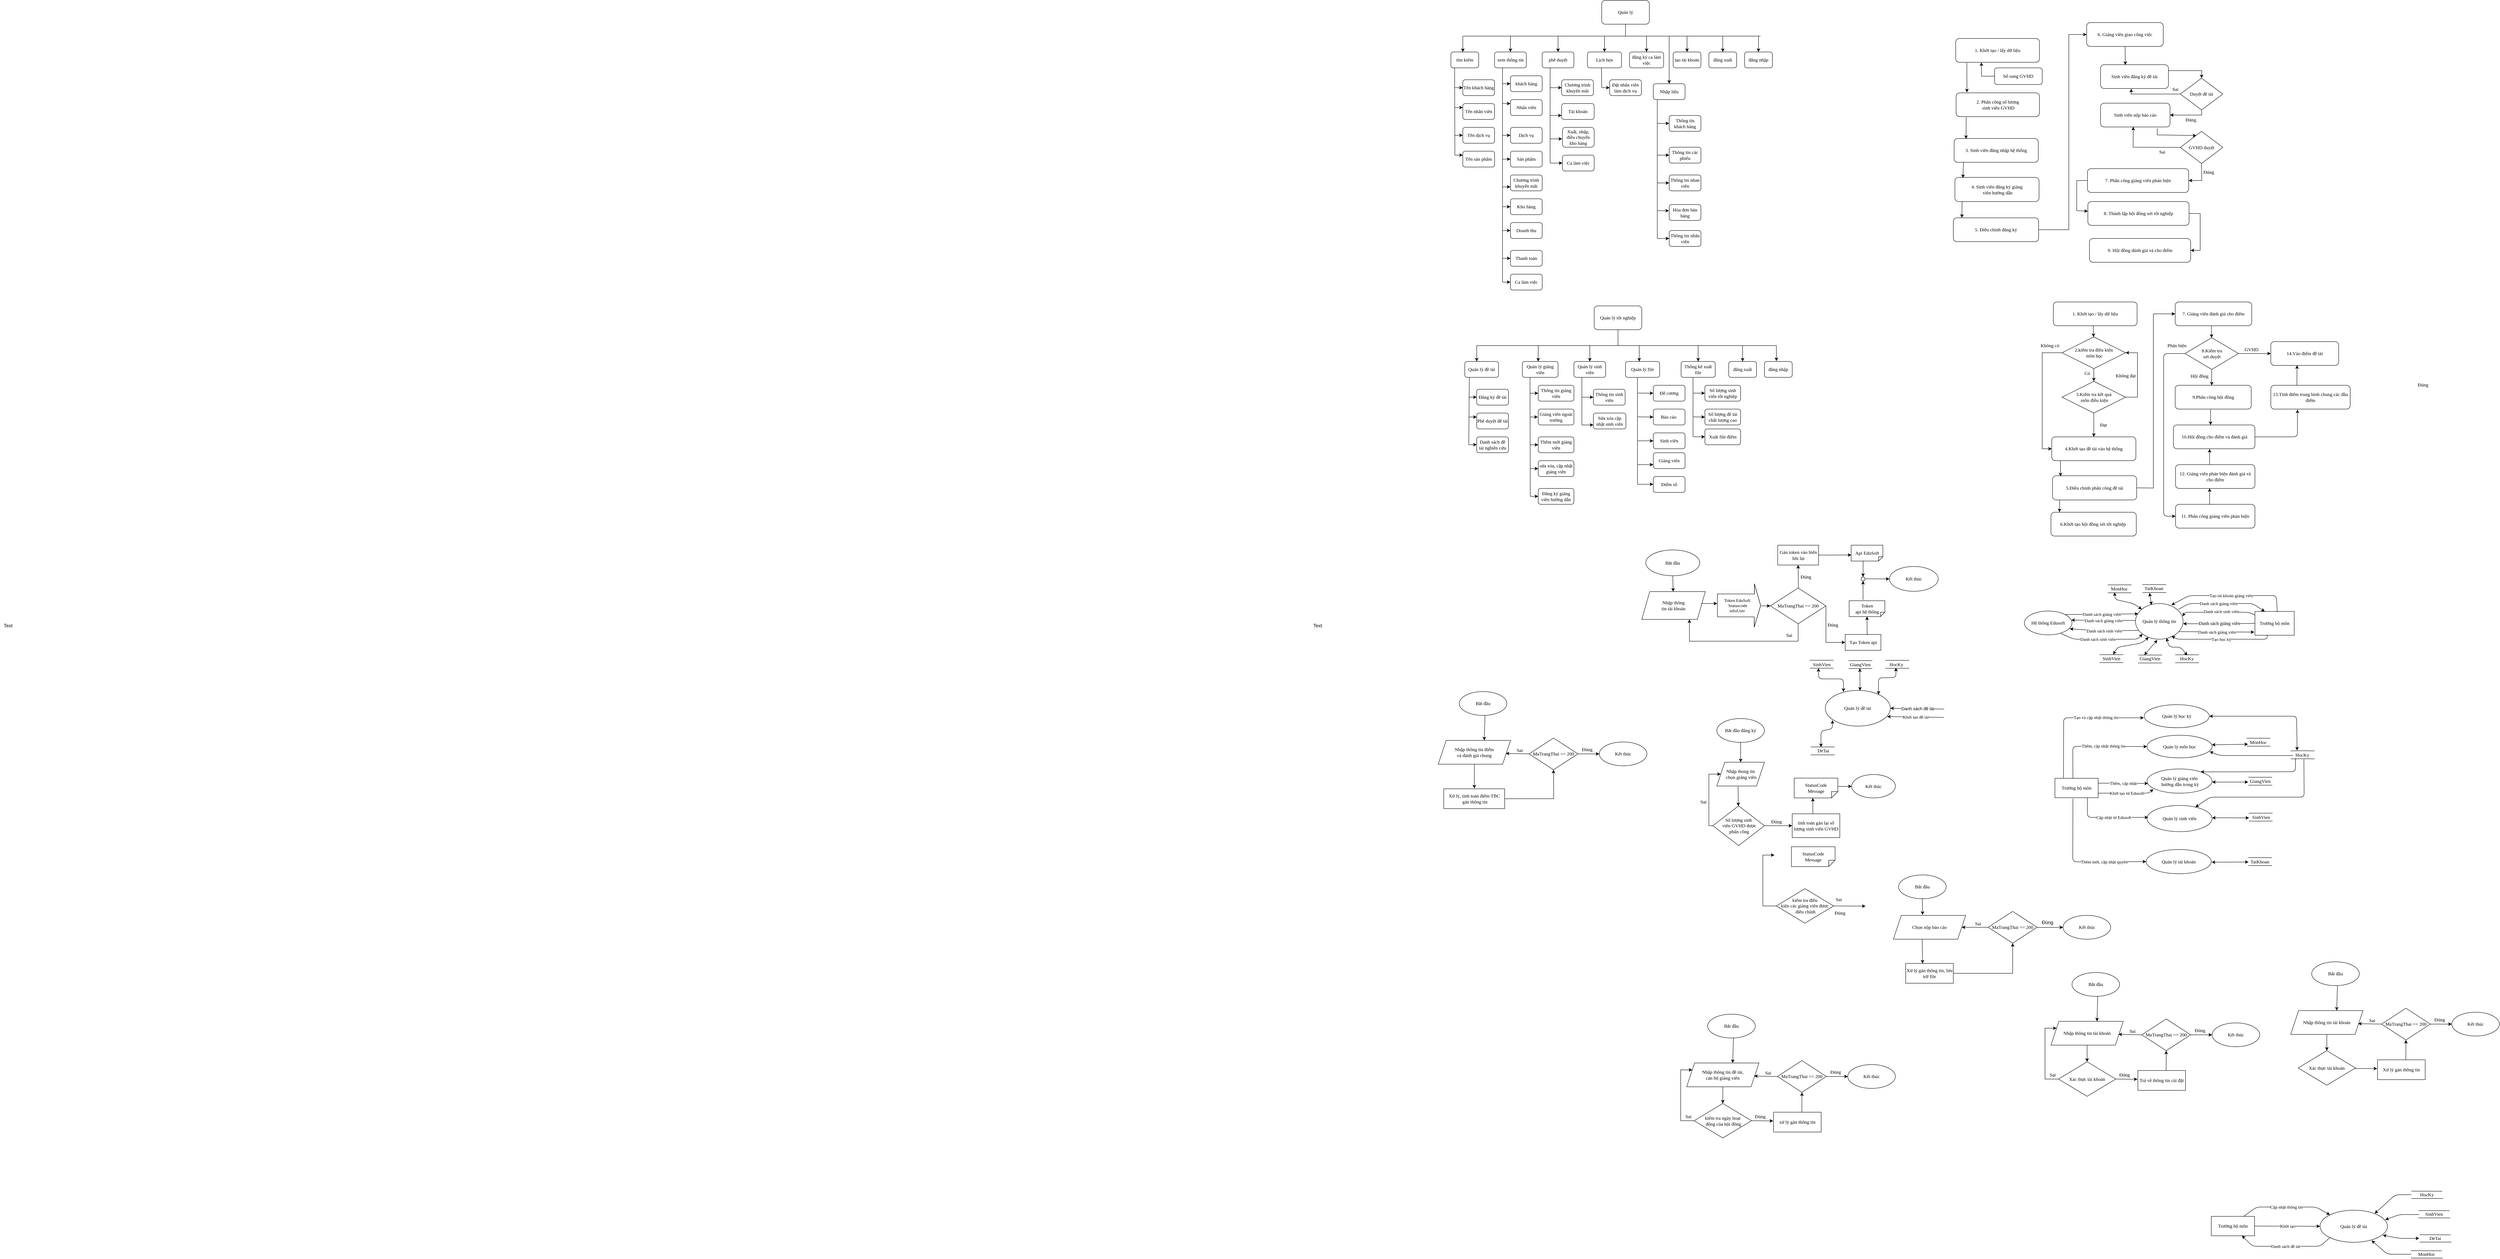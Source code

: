 <mxfile version="14.7.6" type="github">
  <diagram id="z-KDvzGFbSrlj_xUQ9Ki" name="Page-1">
    <mxGraphModel dx="7728" dy="622" grid="1" gridSize="10" guides="1" tooltips="1" connect="1" arrows="1" fold="1" page="1" pageScale="1" pageWidth="3300" pageHeight="4681" math="0" shadow="0">
      <root>
        <mxCell id="0" />
        <mxCell id="1" parent="0" />
        <mxCell id="95K2ZgqMUbVesxknpvKI-1" value="Quản lý" style="rounded=1;whiteSpace=wrap;html=1;fontFamily=Times New Roman;" parent="1" vertex="1">
          <mxGeometry x="390" y="30" width="120" height="60" as="geometry" />
        </mxCell>
        <mxCell id="95K2ZgqMUbVesxknpvKI-4" value="" style="endArrow=none;html=1;fontFamily=Times New Roman;" parent="1" edge="1">
          <mxGeometry width="50" height="50" relative="1" as="geometry">
            <mxPoint x="40" y="120" as="sourcePoint" />
            <mxPoint x="790" y="120" as="targetPoint" />
          </mxGeometry>
        </mxCell>
        <mxCell id="95K2ZgqMUbVesxknpvKI-5" value="" style="endArrow=none;html=1;entryX=0.5;entryY=1;entryDx=0;entryDy=0;fontFamily=Times New Roman;" parent="1" target="95K2ZgqMUbVesxknpvKI-1" edge="1">
          <mxGeometry width="50" height="50" relative="1" as="geometry">
            <mxPoint x="450" y="120" as="sourcePoint" />
            <mxPoint x="440" y="160" as="targetPoint" />
          </mxGeometry>
        </mxCell>
        <mxCell id="95K2ZgqMUbVesxknpvKI-6" value="" style="endArrow=classic;html=1;fontFamily=Times New Roman;" parent="1" edge="1">
          <mxGeometry width="50" height="50" relative="1" as="geometry">
            <mxPoint x="40" y="120" as="sourcePoint" />
            <mxPoint x="40" y="160" as="targetPoint" />
          </mxGeometry>
        </mxCell>
        <mxCell id="95K2ZgqMUbVesxknpvKI-7" value="đăng nhập" style="rounded=1;whiteSpace=wrap;html=1;fontFamily=Times New Roman;" parent="1" vertex="1">
          <mxGeometry x="750" y="160" width="70" height="40" as="geometry" />
        </mxCell>
        <mxCell id="95K2ZgqMUbVesxknpvKI-8" value="tạo tài khoản" style="rounded=1;whiteSpace=wrap;html=1;fontFamily=Times New Roman;" parent="1" vertex="1">
          <mxGeometry x="570" y="160" width="70" height="40" as="geometry" />
        </mxCell>
        <mxCell id="95K2ZgqMUbVesxknpvKI-9" value="đăng xuất" style="rounded=1;whiteSpace=wrap;html=1;fontFamily=Times New Roman;" parent="1" vertex="1">
          <mxGeometry x="660" y="160" width="70" height="40" as="geometry" />
        </mxCell>
        <mxCell id="95K2ZgqMUbVesxknpvKI-10" value="" style="endArrow=classic;html=1;entryX=0.5;entryY=0;entryDx=0;entryDy=0;fontFamily=Times New Roman;" parent="1" target="95K2ZgqMUbVesxknpvKI-7" edge="1">
          <mxGeometry width="50" height="50" relative="1" as="geometry">
            <mxPoint x="785" y="120" as="sourcePoint" />
            <mxPoint x="350" y="210" as="targetPoint" />
            <Array as="points" />
          </mxGeometry>
        </mxCell>
        <mxCell id="95K2ZgqMUbVesxknpvKI-11" value="" style="endArrow=classic;html=1;entryX=0.5;entryY=0;entryDx=0;entryDy=0;fontFamily=Times New Roman;" parent="1" target="95K2ZgqMUbVesxknpvKI-9" edge="1">
          <mxGeometry width="50" height="50" relative="1" as="geometry">
            <mxPoint x="695" y="120" as="sourcePoint" />
            <mxPoint x="795" y="170" as="targetPoint" />
            <Array as="points" />
          </mxGeometry>
        </mxCell>
        <mxCell id="95K2ZgqMUbVesxknpvKI-12" value="" style="endArrow=classic;html=1;entryX=0.5;entryY=0;entryDx=0;entryDy=0;fontFamily=Times New Roman;" parent="1" target="95K2ZgqMUbVesxknpvKI-8" edge="1">
          <mxGeometry width="50" height="50" relative="1" as="geometry">
            <mxPoint x="605" y="120" as="sourcePoint" />
            <mxPoint x="705" y="170" as="targetPoint" />
            <Array as="points" />
          </mxGeometry>
        </mxCell>
        <mxCell id="95K2ZgqMUbVesxknpvKI-13" value="tìm kiếm" style="rounded=1;whiteSpace=wrap;html=1;fontFamily=Times New Roman;" parent="1" vertex="1">
          <mxGeometry x="10" y="160" width="70" height="40" as="geometry" />
        </mxCell>
        <mxCell id="95K2ZgqMUbVesxknpvKI-14" value="xem thông tin" style="rounded=1;whiteSpace=wrap;html=1;fontFamily=Times New Roman;" parent="1" vertex="1">
          <mxGeometry x="120" y="160" width="80" height="40" as="geometry" />
        </mxCell>
        <mxCell id="95K2ZgqMUbVesxknpvKI-15" value="phê duyệt" style="rounded=1;whiteSpace=wrap;html=1;fontFamily=Times New Roman;" parent="1" vertex="1">
          <mxGeometry x="240" y="160" width="80" height="40" as="geometry" />
        </mxCell>
        <mxCell id="95K2ZgqMUbVesxknpvKI-16" value="Lịch hẹn" style="rounded=1;whiteSpace=wrap;html=1;fontFamily=Times New Roman;" parent="1" vertex="1">
          <mxGeometry x="354" y="160" width="86" height="40" as="geometry" />
        </mxCell>
        <mxCell id="95K2ZgqMUbVesxknpvKI-17" value="đăng ký ca làm việc" style="rounded=1;whiteSpace=wrap;html=1;fontFamily=Times New Roman;" parent="1" vertex="1">
          <mxGeometry x="460" y="160" width="86" height="40" as="geometry" />
        </mxCell>
        <mxCell id="95K2ZgqMUbVesxknpvKI-18" value="" style="endArrow=classic;html=1;entryX=0.5;entryY=0;entryDx=0;entryDy=0;fontFamily=Times New Roman;" parent="1" target="95K2ZgqMUbVesxknpvKI-14" edge="1">
          <mxGeometry width="50" height="50" relative="1" as="geometry">
            <mxPoint x="160" y="120" as="sourcePoint" />
            <mxPoint x="430" y="150" as="targetPoint" />
          </mxGeometry>
        </mxCell>
        <mxCell id="95K2ZgqMUbVesxknpvKI-19" value="" style="endArrow=classic;html=1;entryX=0.5;entryY=0;entryDx=0;entryDy=0;fontFamily=Times New Roman;" parent="1" target="95K2ZgqMUbVesxknpvKI-15" edge="1">
          <mxGeometry width="50" height="50" relative="1" as="geometry">
            <mxPoint x="280" y="120" as="sourcePoint" />
            <mxPoint x="170" y="170" as="targetPoint" />
          </mxGeometry>
        </mxCell>
        <mxCell id="95K2ZgqMUbVesxknpvKI-20" value="" style="endArrow=classic;html=1;fontFamily=Times New Roman;" parent="1" edge="1">
          <mxGeometry width="50" height="50" relative="1" as="geometry">
            <mxPoint x="397" y="120" as="sourcePoint" />
            <mxPoint x="397" y="160" as="targetPoint" />
          </mxGeometry>
        </mxCell>
        <mxCell id="95K2ZgqMUbVesxknpvKI-21" value="" style="endArrow=classic;html=1;entryX=0.5;entryY=0;entryDx=0;entryDy=0;fontFamily=Times New Roman;" parent="1" target="95K2ZgqMUbVesxknpvKI-17" edge="1">
          <mxGeometry width="50" height="50" relative="1" as="geometry">
            <mxPoint x="503" y="120" as="sourcePoint" />
            <mxPoint x="190" y="190" as="targetPoint" />
          </mxGeometry>
        </mxCell>
        <mxCell id="95K2ZgqMUbVesxknpvKI-22" value="Tên khách hàng" style="rounded=1;whiteSpace=wrap;html=1;fontFamily=Times New Roman;" parent="1" vertex="1">
          <mxGeometry x="40" y="230" width="80" height="40" as="geometry" />
        </mxCell>
        <mxCell id="95K2ZgqMUbVesxknpvKI-23" value="Tên nhân viên" style="rounded=1;whiteSpace=wrap;html=1;fontFamily=Times New Roman;" parent="1" vertex="1">
          <mxGeometry x="40" y="290" width="80" height="40" as="geometry" />
        </mxCell>
        <mxCell id="95K2ZgqMUbVesxknpvKI-24" value="Tên dịch vụ" style="rounded=1;whiteSpace=wrap;html=1;fontFamily=Times New Roman;" parent="1" vertex="1">
          <mxGeometry x="40" y="350" width="80" height="40" as="geometry" />
        </mxCell>
        <mxCell id="95K2ZgqMUbVesxknpvKI-25" value="Tên sản phẩm" style="rounded=1;whiteSpace=wrap;html=1;fontFamily=Times New Roman;" parent="1" vertex="1">
          <mxGeometry x="40" y="410" width="80" height="40" as="geometry" />
        </mxCell>
        <mxCell id="95K2ZgqMUbVesxknpvKI-29" value="" style="endArrow=none;html=1;exitX=0.134;exitY=1.013;exitDx=0;exitDy=0;exitPerimeter=0;fontFamily=Times New Roman;" parent="1" source="95K2ZgqMUbVesxknpvKI-13" edge="1">
          <mxGeometry width="50" height="50" relative="1" as="geometry">
            <mxPoint x="10" y="201" as="sourcePoint" />
            <mxPoint x="20" y="420" as="targetPoint" />
          </mxGeometry>
        </mxCell>
        <mxCell id="95K2ZgqMUbVesxknpvKI-32" value="" style="endArrow=classic;html=1;entryX=0;entryY=0.25;entryDx=0;entryDy=0;fontFamily=Times New Roman;" parent="1" target="95K2ZgqMUbVesxknpvKI-25" edge="1">
          <mxGeometry width="50" height="50" relative="1" as="geometry">
            <mxPoint x="20" y="420" as="sourcePoint" />
            <mxPoint x="430" y="350" as="targetPoint" />
          </mxGeometry>
        </mxCell>
        <mxCell id="95K2ZgqMUbVesxknpvKI-33" value="" style="endArrow=classic;html=1;entryX=0;entryY=0.5;entryDx=0;entryDy=0;fontFamily=Times New Roman;" parent="1" target="95K2ZgqMUbVesxknpvKI-24" edge="1">
          <mxGeometry width="50" height="50" relative="1" as="geometry">
            <mxPoint x="20" y="370" as="sourcePoint" />
            <mxPoint x="50" y="430" as="targetPoint" />
          </mxGeometry>
        </mxCell>
        <mxCell id="95K2ZgqMUbVesxknpvKI-34" value="" style="endArrow=classic;html=1;entryX=0;entryY=0.25;entryDx=0;entryDy=0;fontFamily=Times New Roman;" parent="1" target="95K2ZgqMUbVesxknpvKI-23" edge="1">
          <mxGeometry width="50" height="50" relative="1" as="geometry">
            <mxPoint x="20" y="300" as="sourcePoint" />
            <mxPoint x="60" y="440" as="targetPoint" />
          </mxGeometry>
        </mxCell>
        <mxCell id="95K2ZgqMUbVesxknpvKI-35" value="" style="endArrow=classic;html=1;entryX=0;entryY=0.5;entryDx=0;entryDy=0;fontFamily=Times New Roman;" parent="1" target="95K2ZgqMUbVesxknpvKI-22" edge="1">
          <mxGeometry width="50" height="50" relative="1" as="geometry">
            <mxPoint x="20" y="250" as="sourcePoint" />
            <mxPoint x="50" y="310" as="targetPoint" />
          </mxGeometry>
        </mxCell>
        <mxCell id="95K2ZgqMUbVesxknpvKI-36" value="Tài khoản" style="rounded=1;whiteSpace=wrap;html=1;fontFamily=Times New Roman;" parent="1" vertex="1">
          <mxGeometry x="289" y="290" width="82" height="40" as="geometry" />
        </mxCell>
        <mxCell id="95K2ZgqMUbVesxknpvKI-37" value="khách hàng" style="rounded=1;whiteSpace=wrap;html=1;fontFamily=Times New Roman;" parent="1" vertex="1">
          <mxGeometry x="160" y="220" width="80" height="40" as="geometry" />
        </mxCell>
        <mxCell id="95K2ZgqMUbVesxknpvKI-38" value="Nhân viên" style="rounded=1;whiteSpace=wrap;html=1;fontFamily=Times New Roman;" parent="1" vertex="1">
          <mxGeometry x="160" y="280" width="80" height="40" as="geometry" />
        </mxCell>
        <mxCell id="95K2ZgqMUbVesxknpvKI-39" value="Dịch vụ" style="rounded=1;whiteSpace=wrap;html=1;fontFamily=Times New Roman;" parent="1" vertex="1">
          <mxGeometry x="160" y="350" width="80" height="40" as="geometry" />
        </mxCell>
        <mxCell id="95K2ZgqMUbVesxknpvKI-40" value="Sản phẩm" style="rounded=1;whiteSpace=wrap;html=1;fontFamily=Times New Roman;" parent="1" vertex="1">
          <mxGeometry x="160" y="410" width="80" height="40" as="geometry" />
        </mxCell>
        <mxCell id="95K2ZgqMUbVesxknpvKI-41" value="Chương trình khuyến mãi" style="rounded=1;whiteSpace=wrap;html=1;fontFamily=Times New Roman;" parent="1" vertex="1">
          <mxGeometry x="160" y="470" width="80" height="40" as="geometry" />
        </mxCell>
        <mxCell id="95K2ZgqMUbVesxknpvKI-42" value="Kho hàng" style="rounded=1;whiteSpace=wrap;html=1;fontFamily=Times New Roman;" parent="1" vertex="1">
          <mxGeometry x="160" y="530" width="80" height="40" as="geometry" />
        </mxCell>
        <mxCell id="95K2ZgqMUbVesxknpvKI-43" value="Doanh thu" style="rounded=1;whiteSpace=wrap;html=1;fontFamily=Times New Roman;" parent="1" vertex="1">
          <mxGeometry x="160" y="590" width="80" height="40" as="geometry" />
        </mxCell>
        <mxCell id="95K2ZgqMUbVesxknpvKI-44" value="Thanh toán" style="rounded=1;whiteSpace=wrap;html=1;fontFamily=Times New Roman;" parent="1" vertex="1">
          <mxGeometry x="160" y="660" width="80" height="40" as="geometry" />
        </mxCell>
        <mxCell id="95K2ZgqMUbVesxknpvKI-45" value="Chương trình khuyến mãi" style="rounded=1;whiteSpace=wrap;html=1;fontFamily=Times New Roman;" parent="1" vertex="1">
          <mxGeometry x="289" y="230" width="80" height="40" as="geometry" />
        </mxCell>
        <mxCell id="95K2ZgqMUbVesxknpvKI-46" value="Xuất, nhập,&lt;br&gt;điều chuyển kho hàng" style="rounded=1;whiteSpace=wrap;html=1;fontFamily=Times New Roman;" parent="1" vertex="1">
          <mxGeometry x="291" y="350" width="80" height="50" as="geometry" />
        </mxCell>
        <mxCell id="95K2ZgqMUbVesxknpvKI-47" value="Ca làm việc" style="rounded=1;whiteSpace=wrap;html=1;fontFamily=Times New Roman;" parent="1" vertex="1">
          <mxGeometry x="160" y="720" width="80" height="40" as="geometry" />
        </mxCell>
        <mxCell id="95K2ZgqMUbVesxknpvKI-48" value="Ca làm việc" style="rounded=1;whiteSpace=wrap;html=1;fontFamily=Times New Roman;" parent="1" vertex="1">
          <mxGeometry x="291" y="420" width="80" height="40" as="geometry" />
        </mxCell>
        <mxCell id="95K2ZgqMUbVesxknpvKI-49" value="Đặt nhân viên làm dịch vụ" style="rounded=1;whiteSpace=wrap;html=1;fontFamily=Times New Roman;" parent="1" vertex="1">
          <mxGeometry x="410" y="230" width="80" height="40" as="geometry" />
        </mxCell>
        <mxCell id="95K2ZgqMUbVesxknpvKI-51" value="" style="endArrow=none;html=1;exitX=0.25;exitY=1;exitDx=0;exitDy=0;fontFamily=Times New Roman;" parent="1" source="95K2ZgqMUbVesxknpvKI-14" edge="1">
          <mxGeometry width="50" height="50" relative="1" as="geometry">
            <mxPoint x="400" y="300" as="sourcePoint" />
            <mxPoint x="140" y="740" as="targetPoint" />
          </mxGeometry>
        </mxCell>
        <mxCell id="95K2ZgqMUbVesxknpvKI-52" value="" style="endArrow=classic;html=1;entryX=0;entryY=0.5;entryDx=0;entryDy=0;fontFamily=Times New Roman;" parent="1" target="95K2ZgqMUbVesxknpvKI-47" edge="1">
          <mxGeometry width="50" height="50" relative="1" as="geometry">
            <mxPoint x="140" y="740" as="sourcePoint" />
            <mxPoint x="450" y="580" as="targetPoint" />
          </mxGeometry>
        </mxCell>
        <mxCell id="95K2ZgqMUbVesxknpvKI-53" value="" style="endArrow=classic;html=1;entryX=0;entryY=0.5;entryDx=0;entryDy=0;fontFamily=Times New Roman;" parent="1" target="95K2ZgqMUbVesxknpvKI-44" edge="1">
          <mxGeometry width="50" height="50" relative="1" as="geometry">
            <mxPoint x="140" y="680" as="sourcePoint" />
            <mxPoint x="170" y="750" as="targetPoint" />
          </mxGeometry>
        </mxCell>
        <mxCell id="95K2ZgqMUbVesxknpvKI-54" value="" style="endArrow=classic;html=1;entryX=0;entryY=0.5;entryDx=0;entryDy=0;fontFamily=Times New Roman;" parent="1" target="95K2ZgqMUbVesxknpvKI-43" edge="1">
          <mxGeometry width="50" height="50" relative="1" as="geometry">
            <mxPoint x="140" y="610" as="sourcePoint" />
            <mxPoint x="170" y="690" as="targetPoint" />
          </mxGeometry>
        </mxCell>
        <mxCell id="95K2ZgqMUbVesxknpvKI-55" value="" style="endArrow=classic;html=1;fontFamily=Times New Roman;" parent="1" target="95K2ZgqMUbVesxknpvKI-42" edge="1">
          <mxGeometry width="50" height="50" relative="1" as="geometry">
            <mxPoint x="140" y="550" as="sourcePoint" />
            <mxPoint x="170" y="620" as="targetPoint" />
          </mxGeometry>
        </mxCell>
        <mxCell id="95K2ZgqMUbVesxknpvKI-56" value="" style="endArrow=classic;html=1;entryX=0;entryY=0.75;entryDx=0;entryDy=0;fontFamily=Times New Roman;" parent="1" target="95K2ZgqMUbVesxknpvKI-41" edge="1">
          <mxGeometry width="50" height="50" relative="1" as="geometry">
            <mxPoint x="140" y="500" as="sourcePoint" />
            <mxPoint x="180" y="630" as="targetPoint" />
          </mxGeometry>
        </mxCell>
        <mxCell id="95K2ZgqMUbVesxknpvKI-57" value="" style="endArrow=classic;html=1;entryX=0;entryY=0.5;entryDx=0;entryDy=0;fontFamily=Times New Roman;" parent="1" target="95K2ZgqMUbVesxknpvKI-40" edge="1">
          <mxGeometry width="50" height="50" relative="1" as="geometry">
            <mxPoint x="140" y="430" as="sourcePoint" />
            <mxPoint x="170" y="510" as="targetPoint" />
          </mxGeometry>
        </mxCell>
        <mxCell id="95K2ZgqMUbVesxknpvKI-58" value="" style="endArrow=classic;html=1;fontFamily=Times New Roman;" parent="1" target="95K2ZgqMUbVesxknpvKI-39" edge="1">
          <mxGeometry width="50" height="50" relative="1" as="geometry">
            <mxPoint x="140" y="370" as="sourcePoint" />
            <mxPoint x="180" y="520" as="targetPoint" />
          </mxGeometry>
        </mxCell>
        <mxCell id="95K2ZgqMUbVesxknpvKI-59" value="" style="endArrow=classic;html=1;entryX=0;entryY=0.25;entryDx=0;entryDy=0;fontFamily=Times New Roman;" parent="1" target="95K2ZgqMUbVesxknpvKI-38" edge="1">
          <mxGeometry width="50" height="50" relative="1" as="geometry">
            <mxPoint x="140" y="290" as="sourcePoint" />
            <mxPoint x="190" y="530" as="targetPoint" />
          </mxGeometry>
        </mxCell>
        <mxCell id="95K2ZgqMUbVesxknpvKI-60" value="" style="endArrow=classic;html=1;entryX=0;entryY=0.5;entryDx=0;entryDy=0;fontFamily=Times New Roman;" parent="1" target="95K2ZgqMUbVesxknpvKI-37" edge="1">
          <mxGeometry width="50" height="50" relative="1" as="geometry">
            <mxPoint x="140" y="240" as="sourcePoint" />
            <mxPoint x="200" y="540" as="targetPoint" />
          </mxGeometry>
        </mxCell>
        <mxCell id="95K2ZgqMUbVesxknpvKI-61" value="" style="endArrow=none;html=1;exitX=0.25;exitY=1;exitDx=0;exitDy=0;fontFamily=Times New Roman;" parent="1" source="95K2ZgqMUbVesxknpvKI-15" edge="1">
          <mxGeometry width="50" height="50" relative="1" as="geometry">
            <mxPoint x="400" y="320" as="sourcePoint" />
            <mxPoint x="260" y="440" as="targetPoint" />
          </mxGeometry>
        </mxCell>
        <mxCell id="95K2ZgqMUbVesxknpvKI-62" value="" style="endArrow=classic;html=1;fontFamily=Times New Roman;" parent="1" target="95K2ZgqMUbVesxknpvKI-48" edge="1">
          <mxGeometry width="50" height="50" relative="1" as="geometry">
            <mxPoint x="260" y="440" as="sourcePoint" />
            <mxPoint x="450" y="270" as="targetPoint" />
          </mxGeometry>
        </mxCell>
        <mxCell id="95K2ZgqMUbVesxknpvKI-63" value="" style="endArrow=classic;html=1;entryX=-0.009;entryY=0.579;entryDx=0;entryDy=0;entryPerimeter=0;fontFamily=Times New Roman;" parent="1" target="95K2ZgqMUbVesxknpvKI-46" edge="1">
          <mxGeometry width="50" height="50" relative="1" as="geometry">
            <mxPoint x="260" y="379" as="sourcePoint" />
            <mxPoint x="301" y="450" as="targetPoint" />
          </mxGeometry>
        </mxCell>
        <mxCell id="95K2ZgqMUbVesxknpvKI-64" value="" style="endArrow=classic;html=1;entryX=0;entryY=0.75;entryDx=0;entryDy=0;fontFamily=Times New Roman;" parent="1" target="95K2ZgqMUbVesxknpvKI-36" edge="1">
          <mxGeometry width="50" height="50" relative="1" as="geometry">
            <mxPoint x="260" y="320" as="sourcePoint" />
            <mxPoint x="311" y="460" as="targetPoint" />
          </mxGeometry>
        </mxCell>
        <mxCell id="95K2ZgqMUbVesxknpvKI-65" value="" style="endArrow=classic;html=1;fontFamily=Times New Roman;" parent="1" target="95K2ZgqMUbVesxknpvKI-45" edge="1">
          <mxGeometry width="50" height="50" relative="1" as="geometry">
            <mxPoint x="260" y="250" as="sourcePoint" />
            <mxPoint x="299" y="330" as="targetPoint" />
          </mxGeometry>
        </mxCell>
        <mxCell id="95K2ZgqMUbVesxknpvKI-66" value="" style="endArrow=classic;html=1;entryX=0;entryY=0.5;entryDx=0;entryDy=0;fontFamily=Times New Roman;" parent="1" target="95K2ZgqMUbVesxknpvKI-49" edge="1">
          <mxGeometry width="50" height="50" relative="1" as="geometry">
            <mxPoint x="390" y="250" as="sourcePoint" />
            <mxPoint x="380" y="290" as="targetPoint" />
            <Array as="points">
              <mxPoint x="397" y="250" />
            </Array>
          </mxGeometry>
        </mxCell>
        <mxCell id="95K2ZgqMUbVesxknpvKI-67" value="" style="endArrow=none;html=1;entryX=0.411;entryY=1.007;entryDx=0;entryDy=0;entryPerimeter=0;fontFamily=Times New Roman;" parent="1" target="95K2ZgqMUbVesxknpvKI-16" edge="1">
          <mxGeometry width="50" height="50" relative="1" as="geometry">
            <mxPoint x="390" y="250" as="sourcePoint" />
            <mxPoint x="380" y="210" as="targetPoint" />
          </mxGeometry>
        </mxCell>
        <mxCell id="bsV0zSkKfUkpSQHjOfgv-1" value="Nhập liệu" style="rounded=1;whiteSpace=wrap;html=1;fontFamily=Times New Roman;" parent="1" vertex="1">
          <mxGeometry x="520" y="240" width="80" height="40" as="geometry" />
        </mxCell>
        <mxCell id="bsV0zSkKfUkpSQHjOfgv-2" value="" style="endArrow=classic;html=1;entryX=0.5;entryY=0;entryDx=0;entryDy=0;fontFamily=Times New Roman;" parent="1" target="bsV0zSkKfUkpSQHjOfgv-1" edge="1">
          <mxGeometry width="50" height="50" relative="1" as="geometry">
            <mxPoint x="560" y="120" as="sourcePoint" />
            <mxPoint x="440" y="380" as="targetPoint" />
          </mxGeometry>
        </mxCell>
        <mxCell id="bsV0zSkKfUkpSQHjOfgv-4" value="Thông tin khách hàng" style="rounded=1;whiteSpace=wrap;html=1;fontFamily=Times New Roman;" parent="1" vertex="1">
          <mxGeometry x="560" y="320" width="80" height="40" as="geometry" />
        </mxCell>
        <mxCell id="bsV0zSkKfUkpSQHjOfgv-5" value="Thông tin các phiếu" style="rounded=1;whiteSpace=wrap;html=1;fontFamily=Times New Roman;" parent="1" vertex="1">
          <mxGeometry x="560" y="400" width="80" height="40" as="geometry" />
        </mxCell>
        <mxCell id="bsV0zSkKfUkpSQHjOfgv-6" value="Hóa đơn bán hàng" style="rounded=1;whiteSpace=wrap;html=1;fontFamily=Times New Roman;" parent="1" vertex="1">
          <mxGeometry x="560" y="544.5" width="80" height="40" as="geometry" />
        </mxCell>
        <mxCell id="bsV0zSkKfUkpSQHjOfgv-7" value="Thông tin nhân viên" style="rounded=1;whiteSpace=wrap;html=1;fontFamily=Times New Roman;" parent="1" vertex="1">
          <mxGeometry x="560" y="610" width="80" height="40" as="geometry" />
        </mxCell>
        <mxCell id="bsV0zSkKfUkpSQHjOfgv-8" value="Thông tin nhan viên" style="rounded=1;whiteSpace=wrap;html=1;fontFamily=Times New Roman;" parent="1" vertex="1">
          <mxGeometry x="560" y="470" width="80" height="40" as="geometry" />
        </mxCell>
        <mxCell id="bsV0zSkKfUkpSQHjOfgv-10" value="" style="endArrow=none;html=1;fontFamily=Times New Roman;" parent="1" edge="1">
          <mxGeometry width="50" height="50" relative="1" as="geometry">
            <mxPoint x="530" y="281" as="sourcePoint" />
            <mxPoint x="530" y="630" as="targetPoint" />
          </mxGeometry>
        </mxCell>
        <mxCell id="bsV0zSkKfUkpSQHjOfgv-11" value="" style="endArrow=classic;html=1;fontFamily=Times New Roman;" parent="1" target="bsV0zSkKfUkpSQHjOfgv-7" edge="1">
          <mxGeometry width="50" height="50" relative="1" as="geometry">
            <mxPoint x="530" y="630" as="sourcePoint" />
            <mxPoint x="440" y="370" as="targetPoint" />
          </mxGeometry>
        </mxCell>
        <mxCell id="bsV0zSkKfUkpSQHjOfgv-12" value="" style="endArrow=classic;html=1;entryX=-0.008;entryY=0.388;entryDx=0;entryDy=0;entryPerimeter=0;fontFamily=Times New Roman;" parent="1" target="bsV0zSkKfUkpSQHjOfgv-6" edge="1">
          <mxGeometry width="50" height="50" relative="1" as="geometry">
            <mxPoint x="530" y="560" as="sourcePoint" />
            <mxPoint x="560" y="565" as="targetPoint" />
          </mxGeometry>
        </mxCell>
        <mxCell id="bsV0zSkKfUkpSQHjOfgv-13" value="" style="endArrow=classic;html=1;entryX=0;entryY=0.5;entryDx=0;entryDy=0;fontFamily=Times New Roman;" parent="1" target="bsV0zSkKfUkpSQHjOfgv-8" edge="1">
          <mxGeometry width="50" height="50" relative="1" as="geometry">
            <mxPoint x="530" y="490" as="sourcePoint" />
            <mxPoint x="580" y="650" as="targetPoint" />
          </mxGeometry>
        </mxCell>
        <mxCell id="bsV0zSkKfUkpSQHjOfgv-14" value="" style="endArrow=classic;html=1;entryX=0;entryY=0.5;entryDx=0;entryDy=0;fontFamily=Times New Roman;" parent="1" target="bsV0zSkKfUkpSQHjOfgv-5" edge="1">
          <mxGeometry width="50" height="50" relative="1" as="geometry">
            <mxPoint x="530" y="420" as="sourcePoint" />
            <mxPoint x="570" y="500" as="targetPoint" />
          </mxGeometry>
        </mxCell>
        <mxCell id="bsV0zSkKfUkpSQHjOfgv-15" value="" style="endArrow=classic;html=1;entryX=0;entryY=0.5;entryDx=0;entryDy=0;fontFamily=Times New Roman;" parent="1" target="bsV0zSkKfUkpSQHjOfgv-4" edge="1">
          <mxGeometry width="50" height="50" relative="1" as="geometry">
            <mxPoint x="530" y="340" as="sourcePoint" />
            <mxPoint x="570" y="430" as="targetPoint" />
          </mxGeometry>
        </mxCell>
        <mxCell id="xGEsHQhmv9ELRIdHM0-A-2" value="Quản lý tốt nghiệp" style="rounded=1;whiteSpace=wrap;html=1;fontFamily=Times New Roman;" parent="1" vertex="1">
          <mxGeometry x="371" y="800" width="120" height="60" as="geometry" />
        </mxCell>
        <mxCell id="xGEsHQhmv9ELRIdHM0-A-3" value="" style="endArrow=none;html=1;fontFamily=Times New Roman;" parent="1" edge="1">
          <mxGeometry width="50" height="50" relative="1" as="geometry">
            <mxPoint x="75" y="900" as="sourcePoint" />
            <mxPoint x="830" y="900" as="targetPoint" />
          </mxGeometry>
        </mxCell>
        <mxCell id="xGEsHQhmv9ELRIdHM0-A-4" value="" style="endArrow=none;html=1;entryX=0.5;entryY=1;entryDx=0;entryDy=0;fontFamily=Times New Roman;" parent="1" target="xGEsHQhmv9ELRIdHM0-A-2" edge="1">
          <mxGeometry width="50" height="50" relative="1" as="geometry">
            <mxPoint x="431" y="900" as="sourcePoint" />
            <mxPoint x="475" y="940" as="targetPoint" />
          </mxGeometry>
        </mxCell>
        <mxCell id="xGEsHQhmv9ELRIdHM0-A-5" value="" style="endArrow=classic;html=1;fontFamily=Times New Roman;" parent="1" edge="1">
          <mxGeometry width="50" height="50" relative="1" as="geometry">
            <mxPoint x="75" y="900" as="sourcePoint" />
            <mxPoint x="75" y="940" as="targetPoint" />
          </mxGeometry>
        </mxCell>
        <mxCell id="xGEsHQhmv9ELRIdHM0-A-6" value="đăng nhập" style="rounded=1;whiteSpace=wrap;html=1;fontFamily=Times New Roman;" parent="1" vertex="1">
          <mxGeometry x="800" y="940" width="70" height="40" as="geometry" />
        </mxCell>
        <mxCell id="xGEsHQhmv9ELRIdHM0-A-8" value="đăng xuất" style="rounded=1;whiteSpace=wrap;html=1;fontFamily=Times New Roman;" parent="1" vertex="1">
          <mxGeometry x="710" y="940" width="70" height="40" as="geometry" />
        </mxCell>
        <mxCell id="xGEsHQhmv9ELRIdHM0-A-9" value="" style="endArrow=classic;html=1;entryX=0.432;entryY=-0.026;entryDx=0;entryDy=0;entryPerimeter=0;fontFamily=Times New Roman;" parent="1" target="xGEsHQhmv9ELRIdHM0-A-6" edge="1">
          <mxGeometry width="50" height="50" relative="1" as="geometry">
            <mxPoint x="830" y="900" as="sourcePoint" />
            <mxPoint x="385" y="990" as="targetPoint" />
            <Array as="points" />
          </mxGeometry>
        </mxCell>
        <mxCell id="xGEsHQhmv9ELRIdHM0-A-10" value="" style="endArrow=classic;html=1;entryX=0.5;entryY=0;entryDx=0;entryDy=0;fontFamily=Times New Roman;" parent="1" target="xGEsHQhmv9ELRIdHM0-A-8" edge="1">
          <mxGeometry width="50" height="50" relative="1" as="geometry">
            <mxPoint x="745" y="900" as="sourcePoint" />
            <mxPoint x="830" y="950" as="targetPoint" />
            <Array as="points" />
          </mxGeometry>
        </mxCell>
        <mxCell id="xGEsHQhmv9ELRIdHM0-A-12" value="Quản lý đề tài" style="rounded=1;whiteSpace=wrap;html=1;fontFamily=Times New Roman;" parent="1" vertex="1">
          <mxGeometry x="45" y="940" width="85" height="40" as="geometry" />
        </mxCell>
        <mxCell id="xGEsHQhmv9ELRIdHM0-A-13" value="Quản lý giảng viên" style="rounded=1;whiteSpace=wrap;html=1;fontFamily=Times New Roman;" parent="1" vertex="1">
          <mxGeometry x="190" y="940" width="90" height="40" as="geometry" />
        </mxCell>
        <mxCell id="xGEsHQhmv9ELRIdHM0-A-14" value="Quản lý sinh viên" style="rounded=1;whiteSpace=wrap;html=1;fontFamily=Times New Roman;" parent="1" vertex="1">
          <mxGeometry x="320" y="940" width="80" height="40" as="geometry" />
        </mxCell>
        <mxCell id="xGEsHQhmv9ELRIdHM0-A-15" value="Quản lý file" style="rounded=1;whiteSpace=wrap;html=1;fontFamily=Times New Roman;" parent="1" vertex="1">
          <mxGeometry x="450" y="940" width="86" height="40" as="geometry" />
        </mxCell>
        <mxCell id="xGEsHQhmv9ELRIdHM0-A-16" value="Thống kê xuất file" style="rounded=1;whiteSpace=wrap;html=1;fontFamily=Times New Roman;" parent="1" vertex="1">
          <mxGeometry x="590" y="940" width="86" height="40" as="geometry" />
        </mxCell>
        <mxCell id="xGEsHQhmv9ELRIdHM0-A-17" value="" style="endArrow=classic;html=1;entryX=0.444;entryY=0;entryDx=0;entryDy=0;entryPerimeter=0;fontFamily=Times New Roman;" parent="1" target="xGEsHQhmv9ELRIdHM0-A-13" edge="1">
          <mxGeometry width="50" height="50" relative="1" as="geometry">
            <mxPoint x="230" y="900" as="sourcePoint" />
            <mxPoint x="500" y="930" as="targetPoint" />
          </mxGeometry>
        </mxCell>
        <mxCell id="xGEsHQhmv9ELRIdHM0-A-18" value="" style="endArrow=classic;html=1;entryX=0.5;entryY=0;entryDx=0;entryDy=0;fontFamily=Times New Roman;" parent="1" target="xGEsHQhmv9ELRIdHM0-A-14" edge="1">
          <mxGeometry width="50" height="50" relative="1" as="geometry">
            <mxPoint x="360" y="900" as="sourcePoint" />
            <mxPoint x="250" y="950" as="targetPoint" />
          </mxGeometry>
        </mxCell>
        <mxCell id="xGEsHQhmv9ELRIdHM0-A-19" value="" style="endArrow=classic;html=1;fontFamily=Times New Roman;" parent="1" edge="1">
          <mxGeometry width="50" height="50" relative="1" as="geometry">
            <mxPoint x="484.5" y="900" as="sourcePoint" />
            <mxPoint x="484.5" y="940" as="targetPoint" />
          </mxGeometry>
        </mxCell>
        <mxCell id="xGEsHQhmv9ELRIdHM0-A-20" value="" style="endArrow=classic;html=1;entryX=0.5;entryY=0;entryDx=0;entryDy=0;fontFamily=Times New Roman;" parent="1" target="xGEsHQhmv9ELRIdHM0-A-16" edge="1">
          <mxGeometry width="50" height="50" relative="1" as="geometry">
            <mxPoint x="633" y="900" as="sourcePoint" />
            <mxPoint x="225" y="970" as="targetPoint" />
          </mxGeometry>
        </mxCell>
        <mxCell id="xGEsHQhmv9ELRIdHM0-A-21" value="Đăng ký đề tài" style="rounded=1;whiteSpace=wrap;html=1;fontFamily=Times New Roman;" parent="1" vertex="1">
          <mxGeometry x="75" y="1010" width="80" height="40" as="geometry" />
        </mxCell>
        <mxCell id="xGEsHQhmv9ELRIdHM0-A-22" value="Phê duyệt đề tài" style="rounded=1;whiteSpace=wrap;html=1;fontFamily=Times New Roman;" parent="1" vertex="1">
          <mxGeometry x="75" y="1070" width="80" height="40" as="geometry" />
        </mxCell>
        <mxCell id="xGEsHQhmv9ELRIdHM0-A-25" value="" style="endArrow=none;html=1;exitX=0.134;exitY=1.013;exitDx=0;exitDy=0;exitPerimeter=0;fontFamily=Times New Roman;" parent="1" source="xGEsHQhmv9ELRIdHM0-A-12" edge="1">
          <mxGeometry width="50" height="50" relative="1" as="geometry">
            <mxPoint x="45" y="981" as="sourcePoint" />
            <mxPoint x="55" y="1150" as="targetPoint" />
          </mxGeometry>
        </mxCell>
        <mxCell id="xGEsHQhmv9ELRIdHM0-A-28" value="" style="endArrow=classic;html=1;entryX=0;entryY=0.25;entryDx=0;entryDy=0;fontFamily=Times New Roman;" parent="1" target="xGEsHQhmv9ELRIdHM0-A-22" edge="1">
          <mxGeometry width="50" height="50" relative="1" as="geometry">
            <mxPoint x="55" y="1080" as="sourcePoint" />
            <mxPoint x="95" y="1220" as="targetPoint" />
          </mxGeometry>
        </mxCell>
        <mxCell id="xGEsHQhmv9ELRIdHM0-A-29" value="" style="endArrow=classic;html=1;entryX=0;entryY=0.5;entryDx=0;entryDy=0;fontFamily=Times New Roman;" parent="1" target="xGEsHQhmv9ELRIdHM0-A-21" edge="1">
          <mxGeometry width="50" height="50" relative="1" as="geometry">
            <mxPoint x="55" y="1030" as="sourcePoint" />
            <mxPoint x="85" y="1090" as="targetPoint" />
          </mxGeometry>
        </mxCell>
        <mxCell id="xGEsHQhmv9ELRIdHM0-A-30" value="Sửa xóa cập nhật sinh viên" style="rounded=1;whiteSpace=wrap;html=1;fontFamily=Times New Roman;" parent="1" vertex="1">
          <mxGeometry x="369" y="1070" width="82" height="40" as="geometry" />
        </mxCell>
        <mxCell id="xGEsHQhmv9ELRIdHM0-A-31" value="Thông tin giảng viên" style="rounded=1;whiteSpace=wrap;html=1;fontFamily=Times New Roman;" parent="1" vertex="1">
          <mxGeometry x="230" y="1000" width="90" height="40" as="geometry" />
        </mxCell>
        <mxCell id="xGEsHQhmv9ELRIdHM0-A-32" value="Giảng viên ngoài trường" style="rounded=1;whiteSpace=wrap;html=1;fontFamily=Times New Roman;" parent="1" vertex="1">
          <mxGeometry x="230" y="1060" width="90" height="40" as="geometry" />
        </mxCell>
        <mxCell id="xGEsHQhmv9ELRIdHM0-A-33" value="Thêm mới giảng viên" style="rounded=1;whiteSpace=wrap;html=1;fontFamily=Times New Roman;" parent="1" vertex="1">
          <mxGeometry x="230" y="1130" width="90" height="40" as="geometry" />
        </mxCell>
        <mxCell id="xGEsHQhmv9ELRIdHM0-A-34" value="sửa xóa, cập nhật giảng viên" style="rounded=1;whiteSpace=wrap;html=1;fontFamily=Times New Roman;" parent="1" vertex="1">
          <mxGeometry x="230" y="1190" width="90" height="40" as="geometry" />
        </mxCell>
        <mxCell id="xGEsHQhmv9ELRIdHM0-A-35" value="Đăng ký giảng viên hướng dẫn" style="rounded=1;whiteSpace=wrap;html=1;fontFamily=Times New Roman;" parent="1" vertex="1">
          <mxGeometry x="230" y="1260" width="90" height="40" as="geometry" />
        </mxCell>
        <mxCell id="xGEsHQhmv9ELRIdHM0-A-39" value="Thông tin sinh viên" style="rounded=1;whiteSpace=wrap;html=1;fontFamily=Times New Roman;" parent="1" vertex="1">
          <mxGeometry x="369" y="1010" width="80" height="40" as="geometry" />
        </mxCell>
        <mxCell id="xGEsHQhmv9ELRIdHM0-A-43" value="Đề cương" style="rounded=1;whiteSpace=wrap;html=1;fontFamily=Times New Roman;" parent="1" vertex="1">
          <mxGeometry x="520" y="1000" width="80" height="40" as="geometry" />
        </mxCell>
        <mxCell id="xGEsHQhmv9ELRIdHM0-A-44" value="" style="endArrow=none;html=1;exitX=0.214;exitY=1.012;exitDx=0;exitDy=0;exitPerimeter=0;fontFamily=Times New Roman;" parent="1" source="xGEsHQhmv9ELRIdHM0-A-13" edge="1">
          <mxGeometry width="50" height="50" relative="1" as="geometry">
            <mxPoint x="470" y="1080" as="sourcePoint" />
            <mxPoint x="210" y="1280" as="targetPoint" />
          </mxGeometry>
        </mxCell>
        <mxCell id="xGEsHQhmv9ELRIdHM0-A-49" value="" style="endArrow=classic;html=1;entryX=0;entryY=0.5;entryDx=0;entryDy=0;fontFamily=Times New Roman;" parent="1" target="xGEsHQhmv9ELRIdHM0-A-35" edge="1">
          <mxGeometry width="50" height="50" relative="1" as="geometry">
            <mxPoint x="210" y="1280" as="sourcePoint" />
            <mxPoint x="250" y="1410" as="targetPoint" />
          </mxGeometry>
        </mxCell>
        <mxCell id="xGEsHQhmv9ELRIdHM0-A-50" value="" style="endArrow=classic;html=1;entryX=0;entryY=0.5;entryDx=0;entryDy=0;fontFamily=Times New Roman;" parent="1" target="xGEsHQhmv9ELRIdHM0-A-34" edge="1">
          <mxGeometry width="50" height="50" relative="1" as="geometry">
            <mxPoint x="210" y="1210" as="sourcePoint" />
            <mxPoint x="240" y="1290" as="targetPoint" />
          </mxGeometry>
        </mxCell>
        <mxCell id="xGEsHQhmv9ELRIdHM0-A-51" value="" style="endArrow=classic;html=1;fontFamily=Times New Roman;" parent="1" target="xGEsHQhmv9ELRIdHM0-A-33" edge="1">
          <mxGeometry width="50" height="50" relative="1" as="geometry">
            <mxPoint x="210" y="1150" as="sourcePoint" />
            <mxPoint x="250" y="1300" as="targetPoint" />
          </mxGeometry>
        </mxCell>
        <mxCell id="xGEsHQhmv9ELRIdHM0-A-52" value="" style="endArrow=classic;html=1;fontFamily=Times New Roman;" parent="1" edge="1">
          <mxGeometry width="50" height="50" relative="1" as="geometry">
            <mxPoint x="210" y="1080" as="sourcePoint" />
            <mxPoint x="229" y="1080" as="targetPoint" />
          </mxGeometry>
        </mxCell>
        <mxCell id="xGEsHQhmv9ELRIdHM0-A-53" value="" style="endArrow=classic;html=1;entryX=0;entryY=0.5;entryDx=0;entryDy=0;fontFamily=Times New Roman;" parent="1" target="xGEsHQhmv9ELRIdHM0-A-31" edge="1">
          <mxGeometry width="50" height="50" relative="1" as="geometry">
            <mxPoint x="210" y="1020" as="sourcePoint" />
            <mxPoint x="270" y="1320" as="targetPoint" />
          </mxGeometry>
        </mxCell>
        <mxCell id="xGEsHQhmv9ELRIdHM0-A-54" value="" style="endArrow=none;html=1;exitX=0.25;exitY=1;exitDx=0;exitDy=0;fontFamily=Times New Roman;" parent="1" source="xGEsHQhmv9ELRIdHM0-A-14" edge="1">
          <mxGeometry width="50" height="50" relative="1" as="geometry">
            <mxPoint x="480" y="1100" as="sourcePoint" />
            <mxPoint x="340" y="1100" as="targetPoint" />
          </mxGeometry>
        </mxCell>
        <mxCell id="xGEsHQhmv9ELRIdHM0-A-57" value="" style="endArrow=classic;html=1;entryX=0;entryY=0.75;entryDx=0;entryDy=0;fontFamily=Times New Roman;" parent="1" target="xGEsHQhmv9ELRIdHM0-A-30" edge="1">
          <mxGeometry width="50" height="50" relative="1" as="geometry">
            <mxPoint x="340" y="1100" as="sourcePoint" />
            <mxPoint x="391" y="1240" as="targetPoint" />
          </mxGeometry>
        </mxCell>
        <mxCell id="xGEsHQhmv9ELRIdHM0-A-58" value="" style="endArrow=classic;html=1;fontFamily=Times New Roman;" parent="1" target="xGEsHQhmv9ELRIdHM0-A-39" edge="1">
          <mxGeometry width="50" height="50" relative="1" as="geometry">
            <mxPoint x="340" y="1030" as="sourcePoint" />
            <mxPoint x="379" y="1110" as="targetPoint" />
          </mxGeometry>
        </mxCell>
        <mxCell id="xGEsHQhmv9ELRIdHM0-A-60" value="" style="endArrow=none;html=1;fontFamily=Times New Roman;" parent="1" edge="1">
          <mxGeometry width="50" height="50" relative="1" as="geometry">
            <mxPoint x="480" y="1250" as="sourcePoint" />
            <mxPoint x="480" y="980" as="targetPoint" />
          </mxGeometry>
        </mxCell>
        <mxCell id="xGEsHQhmv9ELRIdHM0-A-76" value="" style="endArrow=classic;html=1;entryX=0;entryY=0.5;entryDx=0;entryDy=0;fontFamily=Times New Roman;" parent="1" target="xGEsHQhmv9ELRIdHM0-A-43" edge="1">
          <mxGeometry width="50" height="50" relative="1" as="geometry">
            <mxPoint x="481" y="1019.66" as="sourcePoint" />
            <mxPoint x="510" y="1019.66" as="targetPoint" />
          </mxGeometry>
        </mxCell>
        <mxCell id="xGEsHQhmv9ELRIdHM0-A-78" value="Báo cáo&amp;nbsp;" style="rounded=1;whiteSpace=wrap;html=1;fontFamily=Times New Roman;" parent="1" vertex="1">
          <mxGeometry x="520" y="1060" width="80" height="40" as="geometry" />
        </mxCell>
        <mxCell id="xGEsHQhmv9ELRIdHM0-A-79" value="Sinh viên" style="rounded=1;whiteSpace=wrap;html=1;fontFamily=Times New Roman;" parent="1" vertex="1">
          <mxGeometry x="520" y="1120" width="80" height="40" as="geometry" />
        </mxCell>
        <mxCell id="xGEsHQhmv9ELRIdHM0-A-80" value="Giảng viên" style="rounded=1;whiteSpace=wrap;html=1;fontFamily=Times New Roman;" parent="1" vertex="1">
          <mxGeometry x="520" y="1170" width="80" height="40" as="geometry" />
        </mxCell>
        <mxCell id="xGEsHQhmv9ELRIdHM0-A-82" value="" style="endArrow=classic;html=1;entryX=0;entryY=0.5;entryDx=0;entryDy=0;fontFamily=Times New Roman;" parent="1" target="xGEsHQhmv9ELRIdHM0-A-78" edge="1">
          <mxGeometry width="50" height="50" relative="1" as="geometry">
            <mxPoint x="481" y="1079.66" as="sourcePoint" />
            <mxPoint x="510" y="1079.66" as="targetPoint" />
          </mxGeometry>
        </mxCell>
        <mxCell id="xGEsHQhmv9ELRIdHM0-A-83" value="" style="endArrow=classic;html=1;entryX=0;entryY=0.75;entryDx=0;entryDy=0;fontFamily=Times New Roman;" parent="1" target="xGEsHQhmv9ELRIdHM0-A-80" edge="1">
          <mxGeometry width="50" height="50" relative="1" as="geometry">
            <mxPoint x="481" y="1200" as="sourcePoint" />
            <mxPoint x="510" y="1200" as="targetPoint" />
          </mxGeometry>
        </mxCell>
        <mxCell id="xGEsHQhmv9ELRIdHM0-A-84" value="" style="endArrow=classic;html=1;entryX=0;entryY=0.5;entryDx=0;entryDy=0;fontFamily=Times New Roman;" parent="1" target="xGEsHQhmv9ELRIdHM0-A-79" edge="1">
          <mxGeometry width="50" height="50" relative="1" as="geometry">
            <mxPoint x="481" y="1140" as="sourcePoint" />
            <mxPoint x="520" y="1135" as="targetPoint" />
          </mxGeometry>
        </mxCell>
        <mxCell id="xGEsHQhmv9ELRIdHM0-A-85" value="" style="endArrow=none;html=1;fontFamily=Times New Roman;" parent="1" edge="1">
          <mxGeometry width="50" height="50" relative="1" as="geometry">
            <mxPoint x="620" y="1130" as="sourcePoint" />
            <mxPoint x="620" y="980" as="targetPoint" />
          </mxGeometry>
        </mxCell>
        <mxCell id="xGEsHQhmv9ELRIdHM0-A-87" value="Số lượng sinh viên tốt nghiệp" style="rounded=1;whiteSpace=wrap;html=1;fontFamily=Times New Roman;" parent="1" vertex="1">
          <mxGeometry x="650" y="1000" width="90" height="40" as="geometry" />
        </mxCell>
        <mxCell id="xGEsHQhmv9ELRIdHM0-A-88" value="Số lượng đề tài chất lượng cao" style="rounded=1;whiteSpace=wrap;html=1;fontFamily=Times New Roman;" parent="1" vertex="1">
          <mxGeometry x="650" y="1060" width="90" height="40" as="geometry" />
        </mxCell>
        <mxCell id="xGEsHQhmv9ELRIdHM0-A-89" value="Xuất file điểm" style="rounded=1;whiteSpace=wrap;html=1;fontFamily=Times New Roman;" parent="1" vertex="1">
          <mxGeometry x="650" y="1110" width="90" height="40" as="geometry" />
        </mxCell>
        <mxCell id="xGEsHQhmv9ELRIdHM0-A-91" value="" style="endArrow=classic;html=1;fontFamily=Times New Roman;" parent="1" edge="1">
          <mxGeometry width="50" height="50" relative="1" as="geometry">
            <mxPoint x="621" y="1019.71" as="sourcePoint" />
            <mxPoint x="650" y="1020" as="targetPoint" />
          </mxGeometry>
        </mxCell>
        <mxCell id="xGEsHQhmv9ELRIdHM0-A-92" value="" style="endArrow=classic;html=1;fontFamily=Times New Roman;" parent="1" edge="1">
          <mxGeometry width="50" height="50" relative="1" as="geometry">
            <mxPoint x="621" y="1079.71" as="sourcePoint" />
            <mxPoint x="650" y="1080" as="targetPoint" />
          </mxGeometry>
        </mxCell>
        <mxCell id="xGEsHQhmv9ELRIdHM0-A-93" value="" style="endArrow=classic;html=1;fontFamily=Times New Roman;" parent="1" edge="1">
          <mxGeometry width="50" height="50" relative="1" as="geometry">
            <mxPoint x="621" y="1129.71" as="sourcePoint" />
            <mxPoint x="650" y="1130" as="targetPoint" />
          </mxGeometry>
        </mxCell>
        <mxCell id="xGEsHQhmv9ELRIdHM0-A-95" value="Danh sách đề tài nghiên cứu" style="rounded=1;whiteSpace=wrap;html=1;fontFamily=Times New Roman;" parent="1" vertex="1">
          <mxGeometry x="75" y="1130" width="80" height="40" as="geometry" />
        </mxCell>
        <mxCell id="xGEsHQhmv9ELRIdHM0-A-96" value="" style="endArrow=classic;html=1;entryX=0;entryY=0.25;entryDx=0;entryDy=0;fontFamily=Times New Roman;" parent="1" edge="1">
          <mxGeometry width="50" height="50" relative="1" as="geometry">
            <mxPoint x="55" y="1149.72" as="sourcePoint" />
            <mxPoint x="75" y="1149.72" as="targetPoint" />
          </mxGeometry>
        </mxCell>
        <mxCell id="xGEsHQhmv9ELRIdHM0-A-97" value="Điểm số" style="rounded=1;whiteSpace=wrap;html=1;fontFamily=Times New Roman;" parent="1" vertex="1">
          <mxGeometry x="520" y="1230" width="80" height="40" as="geometry" />
        </mxCell>
        <mxCell id="xGEsHQhmv9ELRIdHM0-A-98" value="" style="endArrow=classic;html=1;entryX=0;entryY=0.75;entryDx=0;entryDy=0;fontFamily=Times New Roman;" parent="1" edge="1">
          <mxGeometry width="50" height="50" relative="1" as="geometry">
            <mxPoint x="481" y="1249.55" as="sourcePoint" />
            <mxPoint x="520" y="1249.55" as="targetPoint" />
          </mxGeometry>
        </mxCell>
        <mxCell id="aajSm89H9VYnNxpPdQhZ-1" value="Bắt đầu" style="ellipse;whiteSpace=wrap;html=1;fontFamily=Times New Roman;" parent="1" vertex="1">
          <mxGeometry x="501" y="1415" width="136" height="65" as="geometry" />
        </mxCell>
        <mxCell id="aajSm89H9VYnNxpPdQhZ-3" value="Kết thúc" style="ellipse;whiteSpace=wrap;html=1;fontFamily=Times New Roman;" parent="1" vertex="1">
          <mxGeometry x="1115" y="1456.75" width="123" height="62.5" as="geometry" />
        </mxCell>
        <mxCell id="aajSm89H9VYnNxpPdQhZ-5" value="Nhập thông &lt;br&gt;tin tài khoản" style="shape=parallelogram;perimeter=parallelogramPerimeter;whiteSpace=wrap;html=1;fixedSize=1;fontFamily=Times New Roman;" parent="1" vertex="1">
          <mxGeometry x="491" y="1520" width="160" height="70" as="geometry" />
        </mxCell>
        <mxCell id="aajSm89H9VYnNxpPdQhZ-6" value="MaTrangThai == 200" style="rhombus;whiteSpace=wrap;html=1;fontFamily=Times New Roman;" parent="1" vertex="1">
          <mxGeometry x="815" y="1511" width="140" height="90" as="geometry" />
        </mxCell>
        <mxCell id="aajSm89H9VYnNxpPdQhZ-7" value="Gán token vào biến lưu lại" style="rounded=0;whiteSpace=wrap;html=1;fontFamily=Times New Roman;" parent="1" vertex="1">
          <mxGeometry x="833.5" y="1403" width="103" height="50" as="geometry" />
        </mxCell>
        <mxCell id="aajSm89H9VYnNxpPdQhZ-8" value="" style="endArrow=classic;html=1;exitX=0.5;exitY=1;exitDx=0;exitDy=0;fontFamily=Times New Roman;" parent="1" source="aajSm89H9VYnNxpPdQhZ-1" target="aajSm89H9VYnNxpPdQhZ-5" edge="1">
          <mxGeometry width="50" height="50" relative="1" as="geometry">
            <mxPoint x="441" y="1730" as="sourcePoint" />
            <mxPoint x="491" y="1680" as="targetPoint" />
          </mxGeometry>
        </mxCell>
        <mxCell id="aajSm89H9VYnNxpPdQhZ-9" value="" style="endArrow=classic;html=1;entryX=0.75;entryY=1;entryDx=0;entryDy=0;rounded=0;exitX=0.5;exitY=1;exitDx=0;exitDy=0;fontFamily=Times New Roman;" parent="1" source="aajSm89H9VYnNxpPdQhZ-6" target="aajSm89H9VYnNxpPdQhZ-5" edge="1">
          <mxGeometry width="50" height="50" relative="1" as="geometry">
            <mxPoint x="737" y="1675" as="sourcePoint" />
            <mxPoint x="555" y="1589" as="targetPoint" />
            <Array as="points">
              <mxPoint x="885" y="1645" />
              <mxPoint x="611" y="1645" />
            </Array>
          </mxGeometry>
        </mxCell>
        <mxCell id="aajSm89H9VYnNxpPdQhZ-10" value="" style="endArrow=classic;html=1;fontFamily=Times New Roman;" parent="1" edge="1">
          <mxGeometry width="50" height="50" relative="1" as="geometry">
            <mxPoint x="641" y="1550" as="sourcePoint" />
            <mxPoint x="681" y="1550" as="targetPoint" />
          </mxGeometry>
        </mxCell>
        <mxCell id="aajSm89H9VYnNxpPdQhZ-12" value="" style="endArrow=classic;html=1;entryX=0.5;entryY=1;entryDx=0;entryDy=0;fontFamily=Times New Roman;" parent="1" target="aajSm89H9VYnNxpPdQhZ-7" edge="1">
          <mxGeometry width="50" height="50" relative="1" as="geometry">
            <mxPoint x="885.5" y="1511" as="sourcePoint" />
            <mxPoint x="846.16" y="1453" as="targetPoint" />
          </mxGeometry>
        </mxCell>
        <mxCell id="aajSm89H9VYnNxpPdQhZ-16" value="Tạo Token api" style="rounded=0;whiteSpace=wrap;html=1;fontFamily=Times New Roman;" parent="1" vertex="1">
          <mxGeometry x="1003.5" y="1628" width="90" height="40" as="geometry" />
        </mxCell>
        <mxCell id="aajSm89H9VYnNxpPdQhZ-19" value="Sai" style="text;html=1;align=center;verticalAlign=middle;resizable=0;points=[];autosize=1;fontFamily=Times New Roman;" parent="1" vertex="1">
          <mxGeometry x="849" y="1621" width="25" height="18" as="geometry" />
        </mxCell>
        <mxCell id="aajSm89H9VYnNxpPdQhZ-20" value="Đúng" style="text;html=1;align=center;verticalAlign=middle;resizable=0;points=[];autosize=1;fontFamily=Times New Roman;" parent="1" vertex="1">
          <mxGeometry x="954" y="1595" width="36" height="18" as="geometry" />
        </mxCell>
        <mxCell id="aajSm89H9VYnNxpPdQhZ-23" value="" style="ellipse;whiteSpace=wrap;html=1;aspect=fixed;fontFamily=Times New Roman;" parent="1" vertex="1">
          <mxGeometry x="1043.5" y="1483" width="10" height="10" as="geometry" />
        </mxCell>
        <mxCell id="aajSm89H9VYnNxpPdQhZ-24" value="" style="endArrow=classic;html=1;exitX=0;exitY=0.5;exitDx=0;exitDy=0;entryX=0.619;entryY=0.993;entryDx=0;entryDy=0;entryPerimeter=0;fontFamily=Times New Roman;" parent="1" target="aajSm89H9VYnNxpPdQhZ-27" edge="1">
          <mxGeometry width="50" height="50" relative="1" as="geometry">
            <mxPoint x="936.5" y="1427.91" as="sourcePoint" />
            <mxPoint x="1013.5" y="1428" as="targetPoint" />
          </mxGeometry>
        </mxCell>
        <mxCell id="aajSm89H9VYnNxpPdQhZ-25" value="Token&lt;br&gt;&amp;nbsp;api hệ thống&amp;nbsp;" style="shape=note;whiteSpace=wrap;html=1;backgroundOutline=1;darkOpacity=0.05;direction=south;size=11;fontFamily=Times New Roman;" parent="1" vertex="1">
          <mxGeometry x="1013.5" y="1543" width="90" height="40" as="geometry" />
        </mxCell>
        <mxCell id="aajSm89H9VYnNxpPdQhZ-26" value="" style="endArrow=classic;html=1;entryX=0.995;entryY=0.5;entryDx=0;entryDy=0;entryPerimeter=0;exitX=0.615;exitY=0.032;exitDx=0;exitDy=0;exitPerimeter=0;fontFamily=Times New Roman;" parent="1" source="aajSm89H9VYnNxpPdQhZ-16" target="aajSm89H9VYnNxpPdQhZ-25" edge="1">
          <mxGeometry width="50" height="50" relative="1" as="geometry">
            <mxPoint x="1058.5" y="1623" as="sourcePoint" />
            <mxPoint x="1114.5" y="1563" as="targetPoint" />
          </mxGeometry>
        </mxCell>
        <mxCell id="aajSm89H9VYnNxpPdQhZ-27" value="Api EduSoft" style="shape=note;whiteSpace=wrap;html=1;backgroundOutline=1;darkOpacity=0.05;direction=south;size=11;fontFamily=Times New Roman;" parent="1" vertex="1">
          <mxGeometry x="1018.5" y="1403" width="80" height="40" as="geometry" />
        </mxCell>
        <mxCell id="aajSm89H9VYnNxpPdQhZ-28" value="" style="endArrow=classic;html=1;entryX=0.5;entryY=1;entryDx=0;entryDy=0;fontFamily=Times New Roman;" parent="1" target="aajSm89H9VYnNxpPdQhZ-23" edge="1">
          <mxGeometry width="50" height="50" relative="1" as="geometry">
            <mxPoint x="1048.5" y="1541" as="sourcePoint" />
            <mxPoint x="1044.5" y="1493" as="targetPoint" />
          </mxGeometry>
        </mxCell>
        <mxCell id="aajSm89H9VYnNxpPdQhZ-29" value="" style="endArrow=classic;html=1;entryX=0.5;entryY=0;entryDx=0;entryDy=0;exitX=0.975;exitY=0.622;exitDx=0;exitDy=0;exitPerimeter=0;fontFamily=Times New Roman;" parent="1" source="aajSm89H9VYnNxpPdQhZ-27" target="aajSm89H9VYnNxpPdQhZ-23" edge="1">
          <mxGeometry width="50" height="50" relative="1" as="geometry">
            <mxPoint x="1046.5" y="1443" as="sourcePoint" />
            <mxPoint x="1029.5" y="1483" as="targetPoint" />
          </mxGeometry>
        </mxCell>
        <mxCell id="aajSm89H9VYnNxpPdQhZ-30" value="Bắt đầu" style="ellipse;whiteSpace=wrap;html=1;fontFamily=Times New Roman;" parent="1" vertex="1">
          <mxGeometry x="31" y="1772" width="120" height="60" as="geometry" />
        </mxCell>
        <mxCell id="aajSm89H9VYnNxpPdQhZ-31" value="Bắt đầu đăng ký" style="ellipse;whiteSpace=wrap;html=1;fontFamily=Times New Roman;" parent="1" vertex="1">
          <mxGeometry x="680" y="1840" width="120" height="60" as="geometry" />
        </mxCell>
        <mxCell id="aajSm89H9VYnNxpPdQhZ-32" value="Nhập thong tin&lt;br&gt;&amp;nbsp;chọn giảng viên" style="shape=parallelogram;perimeter=parallelogramPerimeter;whiteSpace=wrap;html=1;fixedSize=1;fontFamily=Times New Roman;" parent="1" vertex="1">
          <mxGeometry x="680" y="1950" width="120" height="60" as="geometry" />
        </mxCell>
        <mxCell id="aajSm89H9VYnNxpPdQhZ-33" value="Số lượng sinh&lt;br&gt;&amp;nbsp;viên GVHD được&lt;br&gt;&amp;nbsp;phân công" style="rhombus;whiteSpace=wrap;html=1;fontFamily=Times New Roman;" parent="1" vertex="1">
          <mxGeometry x="670" y="2060" width="130" height="100" as="geometry" />
        </mxCell>
        <mxCell id="aajSm89H9VYnNxpPdQhZ-34" value="" style="endArrow=classic;html=1;exitX=0.5;exitY=1;exitDx=0;exitDy=0;fontFamily=Times New Roman;" parent="1" source="aajSm89H9VYnNxpPdQhZ-31" target="aajSm89H9VYnNxpPdQhZ-32" edge="1">
          <mxGeometry width="50" height="50" relative="1" as="geometry">
            <mxPoint x="600" y="2120" as="sourcePoint" />
            <mxPoint x="650" y="2070" as="targetPoint" />
          </mxGeometry>
        </mxCell>
        <mxCell id="aajSm89H9VYnNxpPdQhZ-35" value="" style="endArrow=classic;html=1;exitX=0.446;exitY=1.022;exitDx=0;exitDy=0;exitPerimeter=0;fontFamily=Times New Roman;" parent="1" source="aajSm89H9VYnNxpPdQhZ-32" target="aajSm89H9VYnNxpPdQhZ-33" edge="1">
          <mxGeometry width="50" height="50" relative="1" as="geometry">
            <mxPoint x="600" y="2110" as="sourcePoint" />
            <mxPoint x="650" y="2060" as="targetPoint" />
          </mxGeometry>
        </mxCell>
        <mxCell id="aajSm89H9VYnNxpPdQhZ-36" value="tính toán gán lại số lượng sinh viên GVHD" style="rounded=0;whiteSpace=wrap;html=1;fontFamily=Times New Roman;" parent="1" vertex="1">
          <mxGeometry x="870" y="2080" width="120" height="60" as="geometry" />
        </mxCell>
        <mxCell id="aajSm89H9VYnNxpPdQhZ-39" value="Đúng" style="text;html=1;align=center;verticalAlign=middle;resizable=0;points=[];autosize=1;fontFamily=Times New Roman;" parent="1" vertex="1">
          <mxGeometry x="812" y="2091" width="36" height="18" as="geometry" />
        </mxCell>
        <mxCell id="aajSm89H9VYnNxpPdQhZ-40" value="Sai" style="text;html=1;align=center;verticalAlign=middle;resizable=0;points=[];autosize=1;fontFamily=Times New Roman;" parent="1" vertex="1">
          <mxGeometry x="633" y="2041" width="25" height="18" as="geometry" />
        </mxCell>
        <mxCell id="aajSm89H9VYnNxpPdQhZ-43" value="Token EduSoft&lt;br&gt;&amp;nbsp;Statuscode&lt;br&gt;infoUser" style="shape=flexArrow;endArrow=classic;html=1;endWidth=50.449;endSize=4.983;width=57.714;fontFamily=Times New Roman;" parent="1" edge="1">
          <mxGeometry x="-0.091" width="50" height="50" relative="1" as="geometry">
            <mxPoint x="681" y="1554.71" as="sourcePoint" />
            <mxPoint x="791" y="1555" as="targetPoint" />
            <Array as="points">
              <mxPoint x="731" y="1554.71" />
            </Array>
            <mxPoint as="offset" />
          </mxGeometry>
        </mxCell>
        <mxCell id="aajSm89H9VYnNxpPdQhZ-46" value="" style="endArrow=classic;html=1;exitX=1;exitY=0.5;exitDx=0;exitDy=0;entryX=0;entryY=0.5;entryDx=0;entryDy=0;rounded=0;fontFamily=Times New Roman;" parent="1" source="aajSm89H9VYnNxpPdQhZ-6" target="aajSm89H9VYnNxpPdQhZ-16" edge="1">
          <mxGeometry width="50" height="50" relative="1" as="geometry">
            <mxPoint x="343.5" y="1503" as="sourcePoint" />
            <mxPoint x="393.5" y="1453" as="targetPoint" />
            <Array as="points">
              <mxPoint x="955" y="1648" />
            </Array>
          </mxGeometry>
        </mxCell>
        <mxCell id="aajSm89H9VYnNxpPdQhZ-47" value="" style="endArrow=classic;html=1;exitX=0;exitY=0.5;exitDx=0;exitDy=0;fontFamily=Times New Roman;" parent="1" edge="1">
          <mxGeometry width="50" height="50" relative="1" as="geometry">
            <mxPoint x="1053.5" y="1487.81" as="sourcePoint" />
            <mxPoint x="1115" y="1488" as="targetPoint" />
          </mxGeometry>
        </mxCell>
        <mxCell id="aajSm89H9VYnNxpPdQhZ-49" value="" style="endArrow=classic;html=1;exitX=1;exitY=0.5;exitDx=0;exitDy=0;fontFamily=Times New Roman;" parent="1" source="aajSm89H9VYnNxpPdQhZ-33" target="aajSm89H9VYnNxpPdQhZ-36" edge="1">
          <mxGeometry width="50" height="50" relative="1" as="geometry">
            <mxPoint x="849.96" y="2170.7" as="sourcePoint" />
            <mxPoint x="760" y="2170" as="targetPoint" />
          </mxGeometry>
        </mxCell>
        <mxCell id="aajSm89H9VYnNxpPdQhZ-50" value="" style="endArrow=classic;html=1;exitX=0;exitY=0.5;exitDx=0;exitDy=0;entryX=0;entryY=0.5;entryDx=0;entryDy=0;rounded=0;fontFamily=Times New Roman;" parent="1" source="aajSm89H9VYnNxpPdQhZ-33" target="aajSm89H9VYnNxpPdQhZ-32" edge="1">
          <mxGeometry width="50" height="50" relative="1" as="geometry">
            <mxPoint x="679.96" y="2130.7" as="sourcePoint" />
            <mxPoint x="590" y="2130" as="targetPoint" />
            <Array as="points">
              <mxPoint x="660" y="2110" />
              <mxPoint x="660" y="1980" />
            </Array>
          </mxGeometry>
        </mxCell>
        <mxCell id="aajSm89H9VYnNxpPdQhZ-51" value="StatusCode&lt;br&gt;Message" style="shape=note;whiteSpace=wrap;html=1;backgroundOutline=1;darkOpacity=0.05;direction=south;size=16;fontFamily=Times New Roman;" parent="1" vertex="1">
          <mxGeometry x="875" y="1990" width="110" height="50" as="geometry" />
        </mxCell>
        <mxCell id="aajSm89H9VYnNxpPdQhZ-52" value="" style="endArrow=classic;html=1;entryX=0;entryY=0;entryDx=50;entryDy=63;entryPerimeter=0;fontFamily=Times New Roman;" parent="1" target="aajSm89H9VYnNxpPdQhZ-51" edge="1">
          <mxGeometry width="50" height="50" relative="1" as="geometry">
            <mxPoint x="922" y="2080" as="sourcePoint" />
            <mxPoint x="990" y="2040" as="targetPoint" />
          </mxGeometry>
        </mxCell>
        <mxCell id="aajSm89H9VYnNxpPdQhZ-53" value="" style="endArrow=classic;html=1;exitX=0.423;exitY=0.003;exitDx=0;exitDy=0;exitPerimeter=0;fontFamily=Times New Roman;" parent="1" source="aajSm89H9VYnNxpPdQhZ-51" target="aajSm89H9VYnNxpPdQhZ-54" edge="1">
          <mxGeometry width="50" height="50" relative="1" as="geometry">
            <mxPoint x="940" y="2090" as="sourcePoint" />
            <mxPoint x="1030" y="2011" as="targetPoint" />
          </mxGeometry>
        </mxCell>
        <mxCell id="aajSm89H9VYnNxpPdQhZ-54" value="Kết thúc" style="ellipse;whiteSpace=wrap;html=1;fontFamily=Times New Roman;" parent="1" vertex="1">
          <mxGeometry x="1020" y="1981" width="110" height="59" as="geometry" />
        </mxCell>
        <mxCell id="aajSm89H9VYnNxpPdQhZ-55" value="Kết thúc" style="ellipse;whiteSpace=wrap;html=1;fontFamily=Times New Roman;" parent="1" vertex="1">
          <mxGeometry x="384" y="1899" width="120" height="60" as="geometry" />
        </mxCell>
        <mxCell id="aajSm89H9VYnNxpPdQhZ-56" value="Nhập thông tin điểm &lt;br&gt;và đánh giá chung" style="shape=parallelogram;perimeter=parallelogramPerimeter;whiteSpace=wrap;html=1;fixedSize=1;fontFamily=Times New Roman;" parent="1" vertex="1">
          <mxGeometry x="-22" y="1895" width="182.25" height="60" as="geometry" />
        </mxCell>
        <mxCell id="aajSm89H9VYnNxpPdQhZ-57" value="Xử lý, tính toán điểm TBC&lt;br&gt;&amp;nbsp;gán thông tin" style="rounded=0;whiteSpace=wrap;html=1;fontFamily=Times New Roman;" parent="1" vertex="1">
          <mxGeometry x="-8" y="2017" width="153.5" height="50" as="geometry" />
        </mxCell>
        <mxCell id="aajSm89H9VYnNxpPdQhZ-58" value="" style="endArrow=classic;html=1;fontFamily=Times New Roman;exitX=0.541;exitY=0.998;exitDx=0;exitDy=0;exitPerimeter=0;" parent="1" source="aajSm89H9VYnNxpPdQhZ-30" edge="1">
          <mxGeometry width="50" height="50" relative="1" as="geometry">
            <mxPoint x="94" y="1835" as="sourcePoint" />
            <mxPoint x="94" y="1895" as="targetPoint" />
          </mxGeometry>
        </mxCell>
        <mxCell id="aajSm89H9VYnNxpPdQhZ-59" value="" style="endArrow=classic;html=1;exitX=0.5;exitY=1;exitDx=0;exitDy=0;fontFamily=Times New Roman;" parent="1" source="aajSm89H9VYnNxpPdQhZ-56" edge="1">
          <mxGeometry width="50" height="50" relative="1" as="geometry">
            <mxPoint x="101" y="1842" as="sourcePoint" />
            <mxPoint x="69" y="2016" as="targetPoint" />
          </mxGeometry>
        </mxCell>
        <mxCell id="aajSm89H9VYnNxpPdQhZ-60" value="StatusCode&lt;br&gt;Message" style="shape=note;whiteSpace=wrap;html=1;backgroundOutline=1;darkOpacity=0.05;direction=south;size=16;fontFamily=Times New Roman;" parent="1" vertex="1">
          <mxGeometry x="868" y="2163" width="110" height="50" as="geometry" />
        </mxCell>
        <mxCell id="aajSm89H9VYnNxpPdQhZ-64" value="" style="endArrow=classic;html=1;exitX=0;exitY=0.5;exitDx=0;exitDy=0;entryX=0.933;entryY=0.548;entryDx=0;entryDy=0;entryPerimeter=0;fontFamily=Times New Roman;" parent="1" source="RFaQ_6F3XQmM1xyMizWi-4" target="aajSm89H9VYnNxpPdQhZ-56" edge="1">
          <mxGeometry width="50" height="50" relative="1" as="geometry">
            <mxPoint x="195.05" y="1912.28" as="sourcePoint" />
            <mxPoint x="151" y="1928" as="targetPoint" />
          </mxGeometry>
        </mxCell>
        <mxCell id="RFaQ_6F3XQmM1xyMizWi-2" value="" style="endArrow=classic;html=1;fontFamily=Times New Roman;" parent="1" target="aajSm89H9VYnNxpPdQhZ-6" edge="1">
          <mxGeometry width="50" height="50" relative="1" as="geometry">
            <mxPoint x="792" y="1556" as="sourcePoint" />
            <mxPoint x="895" y="1463" as="targetPoint" />
          </mxGeometry>
        </mxCell>
        <mxCell id="RFaQ_6F3XQmM1xyMizWi-3" value="Đúng" style="text;html=1;align=center;verticalAlign=middle;resizable=0;points=[];autosize=1;fontFamily=Times New Roman;" parent="1" vertex="1">
          <mxGeometry x="886" y="1474" width="36" height="18" as="geometry" />
        </mxCell>
        <mxCell id="RFaQ_6F3XQmM1xyMizWi-4" value="&lt;font&gt;MaTrangThai == 200&lt;/font&gt;" style="rhombus;whiteSpace=wrap;html=1;fontFamily=Times New Roman;" parent="1" vertex="1">
          <mxGeometry x="207" y="1889" width="123" height="80" as="geometry" />
        </mxCell>
        <mxCell id="RFaQ_6F3XQmM1xyMizWi-5" value="" style="endArrow=classic;html=1;exitX=1;exitY=0.5;exitDx=0;exitDy=0;fontFamily=Times New Roman;" parent="1" source="RFaQ_6F3XQmM1xyMizWi-4" target="aajSm89H9VYnNxpPdQhZ-55" edge="1">
          <mxGeometry width="50" height="50" relative="1" as="geometry">
            <mxPoint x="217" y="1939" as="sourcePoint" />
            <mxPoint x="161.329" y="1937.82" as="targetPoint" />
          </mxGeometry>
        </mxCell>
        <mxCell id="RFaQ_6F3XQmM1xyMizWi-6" value="Đúng" style="text;html=1;align=center;verticalAlign=middle;resizable=0;points=[];autosize=1;fontFamily=Times New Roman;" parent="1" vertex="1">
          <mxGeometry x="335" y="1909" width="36" height="18" as="geometry" />
        </mxCell>
        <mxCell id="RFaQ_6F3XQmM1xyMizWi-7" value="Sai" style="text;html=1;align=center;verticalAlign=middle;resizable=0;points=[];autosize=1;fontFamily=Times New Roman;" parent="1" vertex="1">
          <mxGeometry x="170" y="1911" width="25" height="18" as="geometry" />
        </mxCell>
        <mxCell id="BY7y_uBtV88G6-0YtDo2-30" style="edgeStyle=orthogonalEdgeStyle;rounded=0;orthogonalLoop=1;jettySize=auto;html=1;exitX=0;exitY=0.5;exitDx=0;exitDy=0;entryX=0;entryY=0.25;entryDx=0;entryDy=0;" parent="1" source="RFaQ_6F3XQmM1xyMizWi-8" edge="1">
          <mxGeometry relative="1" as="geometry">
            <Array as="points">
              <mxPoint x="796.02" y="2312.69" />
              <mxPoint x="796.02" y="2183.69" />
            </Array>
            <mxPoint x="825.24" y="2184.031" as="targetPoint" />
          </mxGeometry>
        </mxCell>
        <mxCell id="RFaQ_6F3XQmM1xyMizWi-8" value="kiểm tra điều &lt;br&gt;kiện các giảng viên được&lt;br&gt;&amp;nbsp;điều chỉnh" style="rhombus;whiteSpace=wrap;html=1;fontFamily=Times New Roman;" parent="1" vertex="1">
          <mxGeometry x="829.96" y="2268.69" width="144.37" height="87" as="geometry" />
        </mxCell>
        <mxCell id="RFaQ_6F3XQmM1xyMizWi-10" value="" style="endArrow=classic;html=1;exitX=1;exitY=0.5;exitDx=0;exitDy=0;fontFamily=Times New Roman;" parent="1" source="RFaQ_6F3XQmM1xyMizWi-8" edge="1">
          <mxGeometry width="50" height="50" relative="1" as="geometry">
            <mxPoint x="998.955" y="2173.69" as="sourcePoint" />
            <mxPoint x="1054.83" y="2312.69" as="targetPoint" />
          </mxGeometry>
        </mxCell>
        <mxCell id="RFaQ_6F3XQmM1xyMizWi-11" value="" style="endArrow=classic;html=1;exitX=1;exitY=0.5;exitDx=0;exitDy=0;fontFamily=Times New Roman;entryX=0.5;entryY=1;entryDx=0;entryDy=0;rounded=0;" parent="1" source="aajSm89H9VYnNxpPdQhZ-57" target="RFaQ_6F3XQmM1xyMizWi-4" edge="1">
          <mxGeometry width="50" height="50" relative="1" as="geometry">
            <mxPoint x="256.835" y="1975" as="sourcePoint" />
            <mxPoint x="222" y="1990" as="targetPoint" />
            <Array as="points">
              <mxPoint x="269" y="2042" />
            </Array>
          </mxGeometry>
        </mxCell>
        <mxCell id="BY7y_uBtV88G6-0YtDo2-1" value="Bắt đầu" style="ellipse;whiteSpace=wrap;html=1;fontFamily=Times New Roman;" parent="1" vertex="1">
          <mxGeometry x="1138" y="2234" width="120" height="60" as="geometry" />
        </mxCell>
        <mxCell id="BY7y_uBtV88G6-0YtDo2-2" value="Kết thúc" style="ellipse;whiteSpace=wrap;html=1;fontFamily=Times New Roman;" parent="1" vertex="1">
          <mxGeometry x="1552.5" y="2336" width="120" height="60" as="geometry" />
        </mxCell>
        <mxCell id="BY7y_uBtV88G6-0YtDo2-10" value="" style="edgeStyle=orthogonalEdgeStyle;rounded=0;orthogonalLoop=1;jettySize=auto;html=1;" parent="1" target="BY7y_uBtV88G6-0YtDo2-2" edge="1">
          <mxGeometry relative="1" as="geometry">
            <mxPoint x="1460.5" y="2366" as="sourcePoint" />
          </mxGeometry>
        </mxCell>
        <mxCell id="BY7y_uBtV88G6-0YtDo2-3" value="&lt;font&gt;MaTrangThai == 200&lt;/font&gt;" style="rhombus;whiteSpace=wrap;html=1;fontFamily=Times New Roman;" parent="1" vertex="1">
          <mxGeometry x="1364" y="2326" width="123" height="80" as="geometry" />
        </mxCell>
        <mxCell id="BY7y_uBtV88G6-0YtDo2-11" style="edgeStyle=orthogonalEdgeStyle;rounded=0;orthogonalLoop=1;jettySize=auto;html=1;entryX=0.5;entryY=1;entryDx=0;entryDy=0;" parent="1" source="BY7y_uBtV88G6-0YtDo2-4" target="BY7y_uBtV88G6-0YtDo2-3" edge="1">
          <mxGeometry relative="1" as="geometry">
            <mxPoint x="1465" y="2410" as="targetPoint" />
          </mxGeometry>
        </mxCell>
        <mxCell id="BY7y_uBtV88G6-0YtDo2-4" value="Xử lý gán thông tin, lưu trữ file" style="rounded=0;whiteSpace=wrap;html=1;fontFamily=Times New Roman;" parent="1" vertex="1">
          <mxGeometry x="1156" y="2457" width="120" height="50" as="geometry" />
        </mxCell>
        <mxCell id="BY7y_uBtV88G6-0YtDo2-5" value="Chọn nộp báo cáo" style="shape=parallelogram;perimeter=parallelogramPerimeter;whiteSpace=wrap;html=1;fixedSize=1;fontFamily=Times New Roman;" parent="1" vertex="1">
          <mxGeometry x="1124.88" y="2336" width="182.25" height="60" as="geometry" />
        </mxCell>
        <mxCell id="BY7y_uBtV88G6-0YtDo2-6" value="" style="endArrow=classic;html=1;fontFamily=Times New Roman;exitX=0.5;exitY=1;exitDx=0;exitDy=0;entryX=0.404;entryY=-0.021;entryDx=0;entryDy=0;entryPerimeter=0;" parent="1" source="BY7y_uBtV88G6-0YtDo2-1" target="BY7y_uBtV88G6-0YtDo2-5" edge="1">
          <mxGeometry width="50" height="50" relative="1" as="geometry">
            <mxPoint x="1302.5" y="2279" as="sourcePoint" />
            <mxPoint x="1201" y="2326" as="targetPoint" />
          </mxGeometry>
        </mxCell>
        <mxCell id="BY7y_uBtV88G6-0YtDo2-7" value="" style="endArrow=classic;html=1;fontFamily=Times New Roman;exitX=0.398;exitY=1;exitDx=0;exitDy=0;entryX=0.354;entryY=0.005;entryDx=0;entryDy=0;entryPerimeter=0;exitPerimeter=0;" parent="1" source="BY7y_uBtV88G6-0YtDo2-5" target="BY7y_uBtV88G6-0YtDo2-4" edge="1">
          <mxGeometry width="50" height="50" relative="1" as="geometry">
            <mxPoint x="1197.66" y="2409" as="sourcePoint" />
            <mxPoint x="1198.169" y="2449.74" as="targetPoint" />
          </mxGeometry>
        </mxCell>
        <mxCell id="BY7y_uBtV88G6-0YtDo2-8" value="" style="endArrow=classic;html=1;fontFamily=Times New Roman;exitX=0;exitY=0.5;exitDx=0;exitDy=0;" parent="1" source="BY7y_uBtV88G6-0YtDo2-3" target="BY7y_uBtV88G6-0YtDo2-5" edge="1">
          <mxGeometry width="50" height="50" relative="1" as="geometry">
            <mxPoint x="1346.81" y="2355.26" as="sourcePoint" />
            <mxPoint x="1347.319" y="2396" as="targetPoint" />
          </mxGeometry>
        </mxCell>
        <mxCell id="BY7y_uBtV88G6-0YtDo2-12" value="Đúng" style="text;html=1;align=center;verticalAlign=middle;resizable=0;points=[];autosize=1;" parent="1" vertex="1">
          <mxGeometry x="1493" y="2345" width="39" height="18" as="geometry" />
        </mxCell>
        <mxCell id="BY7y_uBtV88G6-0YtDo2-13" value="Sai" style="text;html=1;align=center;verticalAlign=middle;resizable=0;points=[];autosize=1;fontFamily=Times New Roman;" parent="1" vertex="1">
          <mxGeometry x="1325" y="2348" width="25" height="18" as="geometry" />
        </mxCell>
        <mxCell id="BY7y_uBtV88G6-0YtDo2-14" value="Bắt đầu" style="ellipse;whiteSpace=wrap;html=1;fontFamily=Times New Roman;" parent="1" vertex="1">
          <mxGeometry x="2179" y="2453" width="120" height="60" as="geometry" />
        </mxCell>
        <mxCell id="BY7y_uBtV88G6-0YtDo2-15" value="Kết thúc" style="ellipse;whiteSpace=wrap;html=1;fontFamily=Times New Roman;" parent="1" vertex="1">
          <mxGeometry x="2532" y="2580" width="120" height="60" as="geometry" />
        </mxCell>
        <mxCell id="BY7y_uBtV88G6-0YtDo2-16" value="Nhập thông tin tài khoản" style="shape=parallelogram;perimeter=parallelogramPerimeter;whiteSpace=wrap;html=1;fixedSize=1;fontFamily=Times New Roman;" parent="1" vertex="1">
          <mxGeometry x="2126" y="2576" width="182.25" height="60" as="geometry" />
        </mxCell>
        <mxCell id="BY7y_uBtV88G6-0YtDo2-17" value="Xử lý gán thông tin" style="rounded=0;whiteSpace=wrap;html=1;fontFamily=Times New Roman;" parent="1" vertex="1">
          <mxGeometry x="2345" y="2700" width="120" height="50" as="geometry" />
        </mxCell>
        <mxCell id="BY7y_uBtV88G6-0YtDo2-18" value="" style="endArrow=classic;html=1;fontFamily=Times New Roman;exitX=0.541;exitY=0.998;exitDx=0;exitDy=0;exitPerimeter=0;" parent="1" source="BY7y_uBtV88G6-0YtDo2-14" edge="1">
          <mxGeometry width="50" height="50" relative="1" as="geometry">
            <mxPoint x="2242" y="2516" as="sourcePoint" />
            <mxPoint x="2242" y="2576" as="targetPoint" />
          </mxGeometry>
        </mxCell>
        <mxCell id="BY7y_uBtV88G6-0YtDo2-19" value="" style="endArrow=classic;html=1;exitX=0.5;exitY=1;exitDx=0;exitDy=0;fontFamily=Times New Roman;entryX=0.5;entryY=0;entryDx=0;entryDy=0;" parent="1" source="BY7y_uBtV88G6-0YtDo2-16" target="BY7y_uBtV88G6-0YtDo2-27" edge="1">
          <mxGeometry width="50" height="50" relative="1" as="geometry">
            <mxPoint x="2249" y="2523" as="sourcePoint" />
            <mxPoint x="2217.125" y="2678" as="targetPoint" />
          </mxGeometry>
        </mxCell>
        <mxCell id="BY7y_uBtV88G6-0YtDo2-20" value="" style="endArrow=classic;html=1;exitX=0;exitY=0.5;exitDx=0;exitDy=0;entryX=0.933;entryY=0.548;entryDx=0;entryDy=0;entryPerimeter=0;fontFamily=Times New Roman;" parent="1" source="BY7y_uBtV88G6-0YtDo2-21" target="BY7y_uBtV88G6-0YtDo2-16" edge="1">
          <mxGeometry width="50" height="50" relative="1" as="geometry">
            <mxPoint x="2343.05" y="2593.28" as="sourcePoint" />
            <mxPoint x="2299" y="2609" as="targetPoint" />
          </mxGeometry>
        </mxCell>
        <mxCell id="BY7y_uBtV88G6-0YtDo2-21" value="&lt;font&gt;MaTrangThai == 200&lt;/font&gt;" style="rhombus;whiteSpace=wrap;html=1;fontFamily=Times New Roman;" parent="1" vertex="1">
          <mxGeometry x="2355" y="2570" width="123" height="80" as="geometry" />
        </mxCell>
        <mxCell id="BY7y_uBtV88G6-0YtDo2-22" value="" style="endArrow=classic;html=1;exitX=1;exitY=0.5;exitDx=0;exitDy=0;fontFamily=Times New Roman;" parent="1" source="BY7y_uBtV88G6-0YtDo2-21" target="BY7y_uBtV88G6-0YtDo2-15" edge="1">
          <mxGeometry width="50" height="50" relative="1" as="geometry">
            <mxPoint x="2365" y="2620" as="sourcePoint" />
            <mxPoint x="2309.329" y="2618.82" as="targetPoint" />
          </mxGeometry>
        </mxCell>
        <mxCell id="BY7y_uBtV88G6-0YtDo2-23" value="Đúng" style="text;html=1;align=center;verticalAlign=middle;resizable=0;points=[];autosize=1;fontFamily=Times New Roman;" parent="1" vertex="1">
          <mxGeometry x="2483" y="2590" width="36" height="18" as="geometry" />
        </mxCell>
        <mxCell id="BY7y_uBtV88G6-0YtDo2-24" value="Sai" style="text;html=1;align=center;verticalAlign=middle;resizable=0;points=[];autosize=1;fontFamily=Times New Roman;" parent="1" vertex="1">
          <mxGeometry x="2318" y="2592" width="25" height="18" as="geometry" />
        </mxCell>
        <mxCell id="BY7y_uBtV88G6-0YtDo2-25" value="" style="endArrow=classic;html=1;exitX=0.965;exitY=0.516;exitDx=0;exitDy=0;fontFamily=Times New Roman;exitPerimeter=0;" parent="1" source="BY7y_uBtV88G6-0YtDo2-27" edge="1">
          <mxGeometry width="50" height="50" relative="1" as="geometry">
            <mxPoint x="2289.31" y="2721.5" as="sourcePoint" />
            <mxPoint x="2344" y="2722" as="targetPoint" />
          </mxGeometry>
        </mxCell>
        <mxCell id="BY7y_uBtV88G6-0YtDo2-26" value="" style="endArrow=classic;html=1;exitX=0.594;exitY=-0.013;exitDx=0;exitDy=0;fontFamily=Times New Roman;exitPerimeter=0;entryX=0.5;entryY=1;entryDx=0;entryDy=0;" parent="1" source="BY7y_uBtV88G6-0YtDo2-17" target="BY7y_uBtV88G6-0YtDo2-21" edge="1">
          <mxGeometry width="50" height="50" relative="1" as="geometry">
            <mxPoint x="2404.835" y="2656" as="sourcePoint" />
            <mxPoint x="2370" y="2671" as="targetPoint" />
          </mxGeometry>
        </mxCell>
        <mxCell id="BY7y_uBtV88G6-0YtDo2-27" value="Xác thực tài khoản" style="rhombus;whiteSpace=wrap;html=1;fontFamily=Times New Roman;" parent="1" vertex="1">
          <mxGeometry x="2144.94" y="2677" width="144.37" height="87" as="geometry" />
        </mxCell>
        <mxCell id="BY7y_uBtV88G6-0YtDo2-31" value="Đúng" style="text;html=1;align=center;verticalAlign=middle;resizable=0;points=[];autosize=1;fontFamily=Times New Roman;" parent="1" vertex="1">
          <mxGeometry x="971.83" y="2320.69" width="36" height="18" as="geometry" />
        </mxCell>
        <mxCell id="BY7y_uBtV88G6-0YtDo2-32" value="Sai" style="text;html=1;align=center;verticalAlign=middle;resizable=0;points=[];autosize=1;fontFamily=Times New Roman;" parent="1" vertex="1">
          <mxGeometry x="974.33" y="2287" width="25" height="18" as="geometry" />
        </mxCell>
        <mxCell id="BY7y_uBtV88G6-0YtDo2-36" value="Bắt đầu" style="ellipse;whiteSpace=wrap;html=1;fontFamily=Times New Roman;" parent="1" vertex="1">
          <mxGeometry x="1575" y="2480" width="120" height="60" as="geometry" />
        </mxCell>
        <mxCell id="BY7y_uBtV88G6-0YtDo2-37" value="Kết thúc" style="ellipse;whiteSpace=wrap;html=1;fontFamily=Times New Roman;" parent="1" vertex="1">
          <mxGeometry x="1928" y="2607" width="120" height="60" as="geometry" />
        </mxCell>
        <mxCell id="BY7y_uBtV88G6-0YtDo2-38" value="Nhập thông tin tài khoản" style="shape=parallelogram;perimeter=parallelogramPerimeter;whiteSpace=wrap;html=1;fixedSize=1;fontFamily=Times New Roman;" parent="1" vertex="1">
          <mxGeometry x="1522" y="2603" width="182.25" height="60" as="geometry" />
        </mxCell>
        <mxCell id="BY7y_uBtV88G6-0YtDo2-39" value="Trả về thông tin cài đặt" style="rounded=0;whiteSpace=wrap;html=1;fontFamily=Times New Roman;" parent="1" vertex="1">
          <mxGeometry x="1741" y="2727" width="120" height="50" as="geometry" />
        </mxCell>
        <mxCell id="BY7y_uBtV88G6-0YtDo2-40" value="" style="endArrow=classic;html=1;fontFamily=Times New Roman;exitX=0.541;exitY=0.998;exitDx=0;exitDy=0;exitPerimeter=0;" parent="1" source="BY7y_uBtV88G6-0YtDo2-36" edge="1">
          <mxGeometry width="50" height="50" relative="1" as="geometry">
            <mxPoint x="1638" y="2543" as="sourcePoint" />
            <mxPoint x="1638.0" y="2603" as="targetPoint" />
          </mxGeometry>
        </mxCell>
        <mxCell id="BY7y_uBtV88G6-0YtDo2-41" value="" style="endArrow=classic;html=1;exitX=0.5;exitY=1;exitDx=0;exitDy=0;fontFamily=Times New Roman;entryX=0.5;entryY=0;entryDx=0;entryDy=0;" parent="1" source="BY7y_uBtV88G6-0YtDo2-38" target="BY7y_uBtV88G6-0YtDo2-48" edge="1">
          <mxGeometry width="50" height="50" relative="1" as="geometry">
            <mxPoint x="1645" y="2550" as="sourcePoint" />
            <mxPoint x="1609" y="2711" as="targetPoint" />
          </mxGeometry>
        </mxCell>
        <mxCell id="BY7y_uBtV88G6-0YtDo2-42" value="" style="endArrow=classic;html=1;exitX=0;exitY=0.5;exitDx=0;exitDy=0;entryX=0.933;entryY=0.548;entryDx=0;entryDy=0;entryPerimeter=0;fontFamily=Times New Roman;" parent="1" source="BY7y_uBtV88G6-0YtDo2-43" target="BY7y_uBtV88G6-0YtDo2-38" edge="1">
          <mxGeometry width="50" height="50" relative="1" as="geometry">
            <mxPoint x="1739.05" y="2620.28" as="sourcePoint" />
            <mxPoint x="1695" y="2636" as="targetPoint" />
          </mxGeometry>
        </mxCell>
        <mxCell id="BY7y_uBtV88G6-0YtDo2-43" value="&lt;font&gt;MaTrangThai == 200&lt;/font&gt;" style="rhombus;whiteSpace=wrap;html=1;fontFamily=Times New Roman;" parent="1" vertex="1">
          <mxGeometry x="1751" y="2597" width="123" height="80" as="geometry" />
        </mxCell>
        <mxCell id="BY7y_uBtV88G6-0YtDo2-44" value="" style="endArrow=classic;html=1;exitX=1;exitY=0.5;exitDx=0;exitDy=0;fontFamily=Times New Roman;" parent="1" source="BY7y_uBtV88G6-0YtDo2-43" target="BY7y_uBtV88G6-0YtDo2-37" edge="1">
          <mxGeometry width="50" height="50" relative="1" as="geometry">
            <mxPoint x="1761" y="2647" as="sourcePoint" />
            <mxPoint x="1705.329" y="2645.82" as="targetPoint" />
          </mxGeometry>
        </mxCell>
        <mxCell id="BY7y_uBtV88G6-0YtDo2-45" value="Đúng" style="text;html=1;align=center;verticalAlign=middle;resizable=0;points=[];autosize=1;fontFamily=Times New Roman;" parent="1" vertex="1">
          <mxGeometry x="1879" y="2617" width="36" height="18" as="geometry" />
        </mxCell>
        <mxCell id="BY7y_uBtV88G6-0YtDo2-46" value="Sai" style="text;html=1;align=center;verticalAlign=middle;resizable=0;points=[];autosize=1;fontFamily=Times New Roman;" parent="1" vertex="1">
          <mxGeometry x="1714" y="2619" width="25" height="18" as="geometry" />
        </mxCell>
        <mxCell id="BY7y_uBtV88G6-0YtDo2-47" style="edgeStyle=orthogonalEdgeStyle;rounded=0;orthogonalLoop=1;jettySize=auto;html=1;exitX=0;exitY=0.5;exitDx=0;exitDy=0;entryX=0;entryY=0.25;entryDx=0;entryDy=0;" parent="1" source="BY7y_uBtV88G6-0YtDo2-48" target="BY7y_uBtV88G6-0YtDo2-38" edge="1">
          <mxGeometry relative="1" as="geometry">
            <Array as="points">
              <mxPoint x="1507" y="2749" />
              <mxPoint x="1507" y="2620" />
            </Array>
          </mxGeometry>
        </mxCell>
        <mxCell id="BY7y_uBtV88G6-0YtDo2-48" value="Xác thực tài khoản" style="rhombus;whiteSpace=wrap;html=1;fontFamily=Times New Roman;" parent="1" vertex="1">
          <mxGeometry x="1540.94" y="2705" width="144.37" height="87" as="geometry" />
        </mxCell>
        <mxCell id="BY7y_uBtV88G6-0YtDo2-49" value="" style="endArrow=classic;html=1;exitX=1;exitY=0.5;exitDx=0;exitDy=0;fontFamily=Times New Roman;" parent="1" source="BY7y_uBtV88G6-0YtDo2-48" edge="1">
          <mxGeometry width="50" height="50" relative="1" as="geometry">
            <mxPoint x="1623.125" y="2673" as="sourcePoint" />
            <mxPoint x="1740" y="2749" as="targetPoint" />
          </mxGeometry>
        </mxCell>
        <mxCell id="BY7y_uBtV88G6-0YtDo2-50" value="" style="endArrow=classic;html=1;exitX=0.594;exitY=-0.013;exitDx=0;exitDy=0;fontFamily=Times New Roman;exitPerimeter=0;entryX=0.5;entryY=1;entryDx=0;entryDy=0;" parent="1" source="BY7y_uBtV88G6-0YtDo2-39" target="BY7y_uBtV88G6-0YtDo2-43" edge="1">
          <mxGeometry width="50" height="50" relative="1" as="geometry">
            <mxPoint x="1800.835" y="2683" as="sourcePoint" />
            <mxPoint x="1766" y="2698" as="targetPoint" />
          </mxGeometry>
        </mxCell>
        <mxCell id="BY7y_uBtV88G6-0YtDo2-51" value="Đúng" style="text;html=1;align=center;verticalAlign=middle;resizable=0;points=[];autosize=1;fontFamily=Times New Roman;" parent="1" vertex="1">
          <mxGeometry x="1689" y="2729" width="36" height="18" as="geometry" />
        </mxCell>
        <mxCell id="BY7y_uBtV88G6-0YtDo2-52" value="Sai" style="text;html=1;align=center;verticalAlign=middle;resizable=0;points=[];autosize=1;fontFamily=Times New Roman;" parent="1" vertex="1">
          <mxGeometry x="1513.5" y="2729" width="25" height="18" as="geometry" />
        </mxCell>
        <mxCell id="gWwolZ_sz810OPmmLNXs-1" value="1. Khởi tạo / lấy dữ liệu" style="rounded=1;whiteSpace=wrap;html=1;fontFamily=Times New Roman;" parent="1" vertex="1">
          <mxGeometry x="1282" y="126" width="211" height="60" as="geometry" />
        </mxCell>
        <mxCell id="gWwolZ_sz810OPmmLNXs-3" value="2. Phân công số lượng&lt;br&gt;&amp;nbsp;sinh viên GVHD" style="rounded=1;whiteSpace=wrap;html=1;fontFamily=Times New Roman;" parent="1" vertex="1">
          <mxGeometry x="1283" y="263" width="210" height="60" as="geometry" />
        </mxCell>
        <mxCell id="gWwolZ_sz810OPmmLNXs-4" value="3. Sinh viên đăng nhập hệ thống" style="rounded=1;whiteSpace=wrap;html=1;fontFamily=Times New Roman;" parent="1" vertex="1">
          <mxGeometry x="1278" y="378" width="212" height="60" as="geometry" />
        </mxCell>
        <mxCell id="gWwolZ_sz810OPmmLNXs-5" value="4. Sinh viên đăng ký giảng&lt;br&gt;&amp;nbsp;viên hướng dẫn" style="rounded=1;whiteSpace=wrap;html=1;fontFamily=Times New Roman;" parent="1" vertex="1">
          <mxGeometry x="1280" y="476" width="212" height="61" as="geometry" />
        </mxCell>
        <mxCell id="gWwolZ_sz810OPmmLNXs-6" value="9. Hội đồng đánh giá và cho điểm" style="rounded=1;whiteSpace=wrap;html=1;fontFamily=Times New Roman;" parent="1" vertex="1">
          <mxGeometry x="1619" y="630" width="255" height="60" as="geometry" />
        </mxCell>
        <mxCell id="gWwolZ_sz810OPmmLNXs-7" value="5. Điều chỉnh đăng ký" style="rounded=1;whiteSpace=wrap;html=1;fontFamily=Times New Roman;" parent="1" vertex="1">
          <mxGeometry x="1276" y="578" width="215" height="60" as="geometry" />
        </mxCell>
        <mxCell id="gWwolZ_sz810OPmmLNXs-8" value="6. Giảng viên giao công việc" style="rounded=1;whiteSpace=wrap;html=1;fontFamily=Times New Roman;" parent="1" vertex="1">
          <mxGeometry x="1612" y="86" width="193" height="60" as="geometry" />
        </mxCell>
        <mxCell id="gWwolZ_sz810OPmmLNXs-9" value="Sinh viên đăng ký đề tài" style="rounded=1;whiteSpace=wrap;html=1;fontFamily=Times New Roman;" parent="1" vertex="1">
          <mxGeometry x="1647" y="192" width="171" height="60" as="geometry" />
        </mxCell>
        <mxCell id="gWwolZ_sz810OPmmLNXs-10" value="Sinh viên nộp báo cáo" style="rounded=1;whiteSpace=wrap;html=1;fontFamily=Times New Roman;" parent="1" vertex="1">
          <mxGeometry x="1647" y="289" width="175" height="60" as="geometry" />
        </mxCell>
        <mxCell id="gWwolZ_sz810OPmmLNXs-11" value="7. Phân công giảng viên phản biện" style="rounded=1;whiteSpace=wrap;html=1;fontFamily=Times New Roman;" parent="1" vertex="1">
          <mxGeometry x="1614" y="454" width="255" height="60" as="geometry" />
        </mxCell>
        <mxCell id="gWwolZ_sz810OPmmLNXs-12" value="Duyệt đề tài" style="rhombus;whiteSpace=wrap;html=1;fontFamily=Times New Roman;" parent="1" vertex="1">
          <mxGeometry x="1848" y="226" width="107" height="80" as="geometry" />
        </mxCell>
        <mxCell id="gWwolZ_sz810OPmmLNXs-13" value="" style="endArrow=classic;html=1;exitX=1;exitY=0.25;exitDx=0;exitDy=0;rounded=0;entryX=0.5;entryY=0;entryDx=0;entryDy=0;fontFamily=Times New Roman;" parent="1" source="gWwolZ_sz810OPmmLNXs-9" target="gWwolZ_sz810OPmmLNXs-12" edge="1">
          <mxGeometry width="50" height="50" relative="1" as="geometry">
            <mxPoint x="1668" y="277" as="sourcePoint" />
            <mxPoint x="1957" y="227" as="targetPoint" />
            <Array as="points">
              <mxPoint x="1902" y="207" />
            </Array>
          </mxGeometry>
        </mxCell>
        <mxCell id="gWwolZ_sz810OPmmLNXs-14" value="" style="endArrow=classic;html=1;exitX=0.5;exitY=1;exitDx=0;exitDy=0;rounded=0;fontFamily=Times New Roman;" parent="1" source="gWwolZ_sz810OPmmLNXs-12" target="gWwolZ_sz810OPmmLNXs-10" edge="1">
          <mxGeometry width="50" height="50" relative="1" as="geometry">
            <mxPoint x="1668" y="277" as="sourcePoint" />
            <mxPoint x="1876" y="326" as="targetPoint" />
            <Array as="points">
              <mxPoint x="1902" y="319" />
            </Array>
          </mxGeometry>
        </mxCell>
        <mxCell id="gWwolZ_sz810OPmmLNXs-15" value="GVHD duyệt" style="rhombus;whiteSpace=wrap;html=1;fontFamily=Times New Roman;" parent="1" vertex="1">
          <mxGeometry x="1848" y="360" width="107" height="81" as="geometry" />
        </mxCell>
        <mxCell id="gWwolZ_sz810OPmmLNXs-21" value="" style="endArrow=classic;html=1;entryX=0.13;entryY=-0.02;entryDx=0;entryDy=0;entryPerimeter=0;exitX=0.133;exitY=1.017;exitDx=0;exitDy=0;exitPerimeter=0;fontFamily=Times New Roman;" parent="1" source="gWwolZ_sz810OPmmLNXs-1" target="gWwolZ_sz810OPmmLNXs-3" edge="1">
          <mxGeometry width="50" height="50" relative="1" as="geometry">
            <mxPoint x="1310" y="209" as="sourcePoint" />
            <mxPoint x="1308" y="281" as="targetPoint" />
          </mxGeometry>
        </mxCell>
        <mxCell id="gWwolZ_sz810OPmmLNXs-22" value="" style="endArrow=classic;html=1;exitX=0.121;exitY=1.026;exitDx=0;exitDy=0;exitPerimeter=0;fontFamily=Times New Roman;" parent="1" source="gWwolZ_sz810OPmmLNXs-3" edge="1">
          <mxGeometry width="50" height="50" relative="1" as="geometry">
            <mxPoint x="1303.291" y="353.16" as="sourcePoint" />
            <mxPoint x="1308" y="379" as="targetPoint" />
          </mxGeometry>
        </mxCell>
        <mxCell id="gWwolZ_sz810OPmmLNXs-23" value="" style="endArrow=classic;html=1;entryX=0.095;entryY=0.023;entryDx=0;entryDy=0;entryPerimeter=0;exitX=0.112;exitY=0.997;exitDx=0;exitDy=0;exitPerimeter=0;fontFamily=Times New Roman;" parent="1" source="gWwolZ_sz810OPmmLNXs-4" target="gWwolZ_sz810OPmmLNXs-5" edge="1">
          <mxGeometry width="50" height="50" relative="1" as="geometry">
            <mxPoint x="1304" y="449" as="sourcePoint" />
            <mxPoint x="1591" y="395" as="targetPoint" />
          </mxGeometry>
        </mxCell>
        <mxCell id="gWwolZ_sz810OPmmLNXs-25" value="" style="endArrow=classic;html=1;entryX=0.1;entryY=-0.003;entryDx=0;entryDy=0;entryPerimeter=0;fontFamily=Times New Roman;" parent="1" target="gWwolZ_sz810OPmmLNXs-7" edge="1">
          <mxGeometry width="50" height="50" relative="1" as="geometry">
            <mxPoint x="1298" y="537" as="sourcePoint" />
            <mxPoint x="1235" y="610" as="targetPoint" />
          </mxGeometry>
        </mxCell>
        <mxCell id="gWwolZ_sz810OPmmLNXs-26" value="" style="endArrow=classic;html=1;exitX=1;exitY=0.5;exitDx=0;exitDy=0;entryX=0;entryY=0.5;entryDx=0;entryDy=0;rounded=0;fontFamily=Times New Roman;" parent="1" source="gWwolZ_sz810OPmmLNXs-7" target="gWwolZ_sz810OPmmLNXs-8" edge="1">
          <mxGeometry width="50" height="50" relative="1" as="geometry">
            <mxPoint x="1582" y="417" as="sourcePoint" />
            <mxPoint x="1632" y="367" as="targetPoint" />
            <Array as="points">
              <mxPoint x="1567" y="608" />
              <mxPoint x="1567" y="116" />
            </Array>
          </mxGeometry>
        </mxCell>
        <mxCell id="gWwolZ_sz810OPmmLNXs-27" value="bổ sung GVHD" style="rounded=1;whiteSpace=wrap;html=1;fontFamily=Times New Roman;" parent="1" vertex="1">
          <mxGeometry x="1380" y="200" width="120" height="42" as="geometry" />
        </mxCell>
        <mxCell id="gWwolZ_sz810OPmmLNXs-29" value="" style="endArrow=classic;html=1;entryX=0.307;entryY=1.003;entryDx=0;entryDy=0;entryPerimeter=0;exitX=0;exitY=0.5;exitDx=0;exitDy=0;rounded=0;fontFamily=Times New Roman;" parent="1" source="gWwolZ_sz810OPmmLNXs-27" target="gWwolZ_sz810OPmmLNXs-1" edge="1">
          <mxGeometry width="50" height="50" relative="1" as="geometry">
            <mxPoint x="1373" y="221" as="sourcePoint" />
            <mxPoint x="1632" y="267" as="targetPoint" />
            <Array as="points">
              <mxPoint x="1347" y="221" />
            </Array>
          </mxGeometry>
        </mxCell>
        <mxCell id="gWwolZ_sz810OPmmLNXs-31" value="" style="endArrow=classic;html=1;entryX=0.365;entryY=0.014;entryDx=0;entryDy=0;entryPerimeter=0;fontFamily=Times New Roman;" parent="1" source="gWwolZ_sz810OPmmLNXs-8" target="gWwolZ_sz810OPmmLNXs-9" edge="1">
          <mxGeometry width="50" height="50" relative="1" as="geometry">
            <mxPoint x="1593" y="197" as="sourcePoint" />
            <mxPoint x="1714" y="193" as="targetPoint" />
          </mxGeometry>
        </mxCell>
        <mxCell id="gWwolZ_sz810OPmmLNXs-34" value="" style="endArrow=classic;html=1;rounded=0;fontFamily=Times New Roman;exitX=0;exitY=0.5;exitDx=0;exitDy=0;" parent="1" source="gWwolZ_sz810OPmmLNXs-11" target="uFq_Atw-V3dFWiEDLkmq-1" edge="1">
          <mxGeometry width="50" height="50" relative="1" as="geometry">
            <mxPoint x="1613" y="523" as="sourcePoint" />
            <mxPoint x="1759" y="556" as="targetPoint" />
            <Array as="points">
              <mxPoint x="1587" y="484" />
              <mxPoint x="1587" y="560" />
            </Array>
          </mxGeometry>
        </mxCell>
        <mxCell id="gWwolZ_sz810OPmmLNXs-35" value="" style="endArrow=classic;html=1;exitX=0;exitY=0.5;exitDx=0;exitDy=0;entryX=0.453;entryY=1.013;entryDx=0;entryDy=0;entryPerimeter=0;rounded=0;fontFamily=Times New Roman;" parent="1" source="gWwolZ_sz810OPmmLNXs-12" target="gWwolZ_sz810OPmmLNXs-9" edge="1">
          <mxGeometry width="50" height="50" relative="1" as="geometry">
            <mxPoint x="1560" y="395" as="sourcePoint" />
            <mxPoint x="1610" y="345" as="targetPoint" />
            <Array as="points">
              <mxPoint x="1724" y="266" />
            </Array>
          </mxGeometry>
        </mxCell>
        <mxCell id="gWwolZ_sz810OPmmLNXs-36" value="Đúng" style="text;html=1;align=center;verticalAlign=middle;resizable=0;points=[];autosize=1;fontFamily=Times New Roman;" parent="1" vertex="1">
          <mxGeometry x="1855" y="322" width="37" height="18" as="geometry" />
        </mxCell>
        <mxCell id="gWwolZ_sz810OPmmLNXs-38" value="Sai" style="text;html=1;align=center;verticalAlign=middle;resizable=0;points=[];autosize=1;fontFamily=Times New Roman;" parent="1" vertex="1">
          <mxGeometry x="1822" y="245" width="25" height="18" as="geometry" />
        </mxCell>
        <mxCell id="gWwolZ_sz810OPmmLNXs-39" value="Text" style="text;html=1;align=center;verticalAlign=middle;resizable=0;points=[];autosize=1;" parent="1" vertex="1">
          <mxGeometry x="-346" y="1596" width="40" height="20" as="geometry" />
        </mxCell>
        <mxCell id="gWwolZ_sz810OPmmLNXs-40" value="Text" style="text;html=1;align=center;verticalAlign=middle;resizable=0;points=[];autosize=1;" parent="1" vertex="1">
          <mxGeometry x="-3646" y="1596" width="40" height="20" as="geometry" />
        </mxCell>
        <mxCell id="gWwolZ_sz810OPmmLNXs-41" value="" style="endArrow=classic;html=1;exitX=0;exitY=0.5;exitDx=0;exitDy=0;entryX=0.471;entryY=0.992;entryDx=0;entryDy=0;entryPerimeter=0;rounded=0;fontFamily=Times New Roman;" parent="1" source="gWwolZ_sz810OPmmLNXs-15" target="gWwolZ_sz810OPmmLNXs-10" edge="1">
          <mxGeometry width="50" height="50" relative="1" as="geometry">
            <mxPoint x="1893" y="351" as="sourcePoint" />
            <mxPoint x="1690" y="385" as="targetPoint" />
            <Array as="points">
              <mxPoint x="1729" y="400" />
            </Array>
          </mxGeometry>
        </mxCell>
        <mxCell id="gWwolZ_sz810OPmmLNXs-42" value="" style="endArrow=classic;html=1;exitX=0.5;exitY=1;exitDx=0;exitDy=0;entryX=1;entryY=0.5;entryDx=0;entryDy=0;rounded=0;fontFamily=Times New Roman;" parent="1" source="gWwolZ_sz810OPmmLNXs-15" target="gWwolZ_sz810OPmmLNXs-11" edge="1">
          <mxGeometry width="50" height="50" relative="1" as="geometry">
            <mxPoint x="1509" y="475" as="sourcePoint" />
            <mxPoint x="1559" y="425" as="targetPoint" />
            <Array as="points">
              <mxPoint x="1902" y="484" />
            </Array>
          </mxGeometry>
        </mxCell>
        <mxCell id="gWwolZ_sz810OPmmLNXs-43" value="" style="endArrow=classic;html=1;exitX=0.816;exitY=1.054;exitDx=0;exitDy=0;entryX=0.377;entryY=0.131;entryDx=0;entryDy=0;exitPerimeter=0;entryPerimeter=0;rounded=0;fontFamily=Times New Roman;" parent="1" source="gWwolZ_sz810OPmmLNXs-10" target="gWwolZ_sz810OPmmLNXs-15" edge="1">
          <mxGeometry width="50" height="50" relative="1" as="geometry">
            <mxPoint x="1509" y="475" as="sourcePoint" />
            <mxPoint x="1559" y="425" as="targetPoint" />
            <Array as="points">
              <mxPoint x="1790" y="369" />
            </Array>
          </mxGeometry>
        </mxCell>
        <mxCell id="gWwolZ_sz810OPmmLNXs-44" value="Đúng" style="text;html=1;align=center;verticalAlign=middle;resizable=0;points=[];autosize=1;fontFamily=Times New Roman;" parent="1" vertex="1">
          <mxGeometry x="1900" y="454" width="37" height="18" as="geometry" />
        </mxCell>
        <mxCell id="gWwolZ_sz810OPmmLNXs-45" value="Sai" style="text;html=1;align=center;verticalAlign=middle;resizable=0;points=[];autosize=1;fontFamily=Times New Roman;" parent="1" vertex="1">
          <mxGeometry x="1789" y="403" width="25" height="18" as="geometry" />
        </mxCell>
        <mxCell id="uFq_Atw-V3dFWiEDLkmq-1" value="8. Thành lập hội đồng xét tốt nghiệp" style="rounded=1;whiteSpace=wrap;html=1;fontFamily=Times New Roman;" parent="1" vertex="1">
          <mxGeometry x="1615" y="537" width="255" height="60" as="geometry" />
        </mxCell>
        <mxCell id="uFq_Atw-V3dFWiEDLkmq-2" value="" style="endArrow=classic;html=1;entryX=1;entryY=0.5;entryDx=0;entryDy=0;fontFamily=Times New Roman;exitX=1;exitY=0.5;exitDx=0;exitDy=0;rounded=0;" parent="1" source="uFq_Atw-V3dFWiEDLkmq-1" target="gWwolZ_sz810OPmmLNXs-6" edge="1">
          <mxGeometry width="50" height="50" relative="1" as="geometry">
            <mxPoint x="1308" y="547" as="sourcePoint" />
            <mxPoint x="1307.5" y="587.82" as="targetPoint" />
            <Array as="points">
              <mxPoint x="1898" y="567" />
              <mxPoint x="1898" y="660" />
            </Array>
          </mxGeometry>
        </mxCell>
        <mxCell id="-dcWlr1ewBUNY1YXK-MS-3" value="Bắt đầu" style="ellipse;whiteSpace=wrap;html=1;fontFamily=Times New Roman;" parent="1" vertex="1">
          <mxGeometry x="657" y="2585" width="120" height="60" as="geometry" />
        </mxCell>
        <mxCell id="-dcWlr1ewBUNY1YXK-MS-4" value="Kết thúc" style="ellipse;whiteSpace=wrap;html=1;fontFamily=Times New Roman;" parent="1" vertex="1">
          <mxGeometry x="1010" y="2712" width="120" height="60" as="geometry" />
        </mxCell>
        <mxCell id="-dcWlr1ewBUNY1YXK-MS-5" value="Nhập thông tin đề tài,&lt;br&gt;cán bộ giảng viên" style="shape=parallelogram;perimeter=parallelogramPerimeter;whiteSpace=wrap;html=1;fixedSize=1;fontFamily=Times New Roman;" parent="1" vertex="1">
          <mxGeometry x="604" y="2708" width="182.25" height="60" as="geometry" />
        </mxCell>
        <mxCell id="-dcWlr1ewBUNY1YXK-MS-6" value="xử lý gán thông tin" style="rounded=0;whiteSpace=wrap;html=1;fontFamily=Times New Roman;" parent="1" vertex="1">
          <mxGeometry x="823" y="2832" width="120" height="50" as="geometry" />
        </mxCell>
        <mxCell id="-dcWlr1ewBUNY1YXK-MS-7" value="" style="endArrow=classic;html=1;fontFamily=Times New Roman;exitX=0.541;exitY=0.998;exitDx=0;exitDy=0;exitPerimeter=0;" parent="1" source="-dcWlr1ewBUNY1YXK-MS-3" edge="1">
          <mxGeometry width="50" height="50" relative="1" as="geometry">
            <mxPoint x="720" y="2648" as="sourcePoint" />
            <mxPoint x="720.0" y="2708" as="targetPoint" />
          </mxGeometry>
        </mxCell>
        <mxCell id="-dcWlr1ewBUNY1YXK-MS-8" value="" style="endArrow=classic;html=1;exitX=0.5;exitY=1;exitDx=0;exitDy=0;fontFamily=Times New Roman;entryX=0.5;entryY=0;entryDx=0;entryDy=0;" parent="1" source="-dcWlr1ewBUNY1YXK-MS-5" target="-dcWlr1ewBUNY1YXK-MS-15" edge="1">
          <mxGeometry width="50" height="50" relative="1" as="geometry">
            <mxPoint x="727" y="2655" as="sourcePoint" />
            <mxPoint x="691" y="2816" as="targetPoint" />
          </mxGeometry>
        </mxCell>
        <mxCell id="-dcWlr1ewBUNY1YXK-MS-9" value="" style="endArrow=classic;html=1;exitX=0;exitY=0.5;exitDx=0;exitDy=0;entryX=0.933;entryY=0.548;entryDx=0;entryDy=0;entryPerimeter=0;fontFamily=Times New Roman;" parent="1" source="-dcWlr1ewBUNY1YXK-MS-10" target="-dcWlr1ewBUNY1YXK-MS-5" edge="1">
          <mxGeometry width="50" height="50" relative="1" as="geometry">
            <mxPoint x="821.05" y="2725.28" as="sourcePoint" />
            <mxPoint x="777" y="2741" as="targetPoint" />
          </mxGeometry>
        </mxCell>
        <mxCell id="-dcWlr1ewBUNY1YXK-MS-10" value="&lt;font&gt;MaTrangThai == 200&lt;/font&gt;" style="rhombus;whiteSpace=wrap;html=1;fontFamily=Times New Roman;" parent="1" vertex="1">
          <mxGeometry x="833" y="2702" width="123" height="80" as="geometry" />
        </mxCell>
        <mxCell id="-dcWlr1ewBUNY1YXK-MS-11" value="" style="endArrow=classic;html=1;exitX=1;exitY=0.5;exitDx=0;exitDy=0;fontFamily=Times New Roman;" parent="1" source="-dcWlr1ewBUNY1YXK-MS-10" target="-dcWlr1ewBUNY1YXK-MS-4" edge="1">
          <mxGeometry width="50" height="50" relative="1" as="geometry">
            <mxPoint x="843" y="2752" as="sourcePoint" />
            <mxPoint x="787.329" y="2750.82" as="targetPoint" />
          </mxGeometry>
        </mxCell>
        <mxCell id="-dcWlr1ewBUNY1YXK-MS-12" value="Đúng" style="text;html=1;align=center;verticalAlign=middle;resizable=0;points=[];autosize=1;fontFamily=Times New Roman;" parent="1" vertex="1">
          <mxGeometry x="961" y="2722" width="36" height="18" as="geometry" />
        </mxCell>
        <mxCell id="-dcWlr1ewBUNY1YXK-MS-13" value="Sai" style="text;html=1;align=center;verticalAlign=middle;resizable=0;points=[];autosize=1;fontFamily=Times New Roman;" parent="1" vertex="1">
          <mxGeometry x="796" y="2724" width="25" height="18" as="geometry" />
        </mxCell>
        <mxCell id="-dcWlr1ewBUNY1YXK-MS-14" style="edgeStyle=orthogonalEdgeStyle;rounded=0;orthogonalLoop=1;jettySize=auto;html=1;exitX=0;exitY=0.5;exitDx=0;exitDy=0;entryX=0;entryY=0.25;entryDx=0;entryDy=0;" parent="1" source="-dcWlr1ewBUNY1YXK-MS-15" target="-dcWlr1ewBUNY1YXK-MS-5" edge="1">
          <mxGeometry relative="1" as="geometry">
            <Array as="points">
              <mxPoint x="589" y="2854" />
              <mxPoint x="589" y="2725" />
            </Array>
          </mxGeometry>
        </mxCell>
        <mxCell id="-dcWlr1ewBUNY1YXK-MS-15" value="kiểm tra ngày hoạt&lt;br&gt;&amp;nbsp;động của hội đồng" style="rhombus;whiteSpace=wrap;html=1;fontFamily=Times New Roman;" parent="1" vertex="1">
          <mxGeometry x="622.94" y="2810" width="144.37" height="87" as="geometry" />
        </mxCell>
        <mxCell id="-dcWlr1ewBUNY1YXK-MS-16" value="" style="endArrow=classic;html=1;exitX=1;exitY=0.5;exitDx=0;exitDy=0;fontFamily=Times New Roman;" parent="1" source="-dcWlr1ewBUNY1YXK-MS-15" edge="1">
          <mxGeometry width="50" height="50" relative="1" as="geometry">
            <mxPoint x="705.125" y="2778" as="sourcePoint" />
            <mxPoint x="822" y="2854" as="targetPoint" />
          </mxGeometry>
        </mxCell>
        <mxCell id="-dcWlr1ewBUNY1YXK-MS-17" value="" style="endArrow=classic;html=1;exitX=0.594;exitY=-0.013;exitDx=0;exitDy=0;fontFamily=Times New Roman;exitPerimeter=0;entryX=0.5;entryY=1;entryDx=0;entryDy=0;" parent="1" source="-dcWlr1ewBUNY1YXK-MS-6" target="-dcWlr1ewBUNY1YXK-MS-10" edge="1">
          <mxGeometry width="50" height="50" relative="1" as="geometry">
            <mxPoint x="882.835" y="2788" as="sourcePoint" />
            <mxPoint x="848" y="2803" as="targetPoint" />
          </mxGeometry>
        </mxCell>
        <mxCell id="-dcWlr1ewBUNY1YXK-MS-18" value="Đúng" style="text;html=1;align=center;verticalAlign=middle;resizable=0;points=[];autosize=1;fontFamily=Times New Roman;" parent="1" vertex="1">
          <mxGeometry x="771" y="2834" width="36" height="18" as="geometry" />
        </mxCell>
        <mxCell id="-dcWlr1ewBUNY1YXK-MS-19" value="Sai" style="text;html=1;align=center;verticalAlign=middle;resizable=0;points=[];autosize=1;fontFamily=Times New Roman;" parent="1" vertex="1">
          <mxGeometry x="595.5" y="2834" width="25" height="18" as="geometry" />
        </mxCell>
        <mxCell id="XLDj_811OXQRrqsAnW3B-1" value="1. Khởi tạo / lấy dữ liệu" style="rounded=1;whiteSpace=wrap;html=1;fontFamily=Times New Roman;" parent="1" vertex="1">
          <mxGeometry x="1528" y="790" width="211" height="60" as="geometry" />
        </mxCell>
        <mxCell id="XLDj_811OXQRrqsAnW3B-3" value="4.Khởi tạo đề tài vào hệ thống" style="rounded=1;whiteSpace=wrap;html=1;fontFamily=Times New Roman;" parent="1" vertex="1">
          <mxGeometry x="1524" y="1130" width="212" height="60" as="geometry" />
        </mxCell>
        <mxCell id="XLDj_811OXQRrqsAnW3B-4" value="5.Điều chỉnh phân công đề tài" style="rounded=1;whiteSpace=wrap;html=1;fontFamily=Times New Roman;" parent="1" vertex="1">
          <mxGeometry x="1526" y="1228" width="212" height="61" as="geometry" />
        </mxCell>
        <mxCell id="XLDj_811OXQRrqsAnW3B-5" value="12. Giảng viên phản biện đánh giá và cho điểm" style="rounded=1;whiteSpace=wrap;html=1;fontFamily=Times New Roman;" parent="1" vertex="1">
          <mxGeometry x="1836" y="1200" width="200" height="60" as="geometry" />
        </mxCell>
        <mxCell id="XLDj_811OXQRrqsAnW3B-6" value="6.Khởi tạo hội đồng xét tốt nghiệp&amp;nbsp;" style="rounded=1;whiteSpace=wrap;html=1;fontFamily=Times New Roman;" parent="1" vertex="1">
          <mxGeometry x="1522" y="1320" width="215" height="60" as="geometry" />
        </mxCell>
        <mxCell id="XLDj_811OXQRrqsAnW3B-7" value="7. Giảng viên đánh giá cho điểm" style="rounded=1;whiteSpace=wrap;html=1;fontFamily=Times New Roman;" parent="1" vertex="1">
          <mxGeometry x="1835" y="790" width="193" height="60" as="geometry" />
        </mxCell>
        <mxCell id="XLDj_811OXQRrqsAnW3B-8" value="14.Vảo điểm đề tài" style="rounded=1;whiteSpace=wrap;html=1;fontFamily=Times New Roman;" parent="1" vertex="1">
          <mxGeometry x="2076" y="890" width="171" height="60" as="geometry" />
        </mxCell>
        <mxCell id="XLDj_811OXQRrqsAnW3B-9" value="9.Phân công hội đồng" style="rounded=1;whiteSpace=wrap;html=1;fontFamily=Times New Roman;" parent="1" vertex="1">
          <mxGeometry x="1835" y="1000" width="191.69" height="60" as="geometry" />
        </mxCell>
        <mxCell id="XLDj_811OXQRrqsAnW3B-10" value="11. Phân công giảng viên phản biện" style="rounded=1;whiteSpace=wrap;html=1;fontFamily=Times New Roman;" parent="1" vertex="1">
          <mxGeometry x="1836" y="1300" width="200" height="60" as="geometry" />
        </mxCell>
        <mxCell id="XLDj_811OXQRrqsAnW3B-11" value="8.Kiểm tra &lt;br&gt;xét duyệt" style="rhombus;whiteSpace=wrap;html=1;fontFamily=Times New Roman;" parent="1" vertex="1">
          <mxGeometry x="1859.81" y="880" width="134.63" height="80" as="geometry" />
        </mxCell>
        <mxCell id="XLDj_811OXQRrqsAnW3B-16" value="" style="endArrow=classic;html=1;exitX=0.477;exitY=0.999;exitDx=0;exitDy=0;exitPerimeter=0;fontFamily=Times New Roman;" parent="1" source="XLDj_811OXQRrqsAnW3B-1" target="XLDj_811OXQRrqsAnW3B-34" edge="1">
          <mxGeometry width="50" height="50" relative="1" as="geometry">
            <mxPoint x="1410.41" y="980.0" as="sourcePoint" />
            <mxPoint x="1410" y="1034.44" as="targetPoint" />
          </mxGeometry>
        </mxCell>
        <mxCell id="XLDj_811OXQRrqsAnW3B-17" value="" style="endArrow=classic;html=1;entryX=0.095;entryY=0.023;entryDx=0;entryDy=0;entryPerimeter=0;exitX=0.103;exitY=1.013;exitDx=0;exitDy=0;exitPerimeter=0;fontFamily=Times New Roman;" parent="1" source="XLDj_811OXQRrqsAnW3B-3" target="XLDj_811OXQRrqsAnW3B-4" edge="1">
          <mxGeometry width="50" height="50" relative="1" as="geometry">
            <mxPoint x="1550" y="1201" as="sourcePoint" />
            <mxPoint x="1837" y="1147" as="targetPoint" />
          </mxGeometry>
        </mxCell>
        <mxCell id="XLDj_811OXQRrqsAnW3B-18" value="" style="endArrow=classic;html=1;entryX=0.1;entryY=-0.003;entryDx=0;entryDy=0;entryPerimeter=0;fontFamily=Times New Roman;" parent="1" target="XLDj_811OXQRrqsAnW3B-6" edge="1">
          <mxGeometry width="50" height="50" relative="1" as="geometry">
            <mxPoint x="1544" y="1289" as="sourcePoint" />
            <mxPoint x="1481" y="1362" as="targetPoint" />
          </mxGeometry>
        </mxCell>
        <mxCell id="XLDj_811OXQRrqsAnW3B-19" value="" style="endArrow=classic;html=1;exitX=1;exitY=0.5;exitDx=0;exitDy=0;entryX=0;entryY=0.5;entryDx=0;entryDy=0;rounded=0;fontFamily=Times New Roman;" parent="1" source="XLDj_811OXQRrqsAnW3B-4" target="XLDj_811OXQRrqsAnW3B-7" edge="1">
          <mxGeometry width="50" height="50" relative="1" as="geometry">
            <mxPoint x="1828" y="1081" as="sourcePoint" />
            <mxPoint x="1878" y="1031" as="targetPoint" />
            <Array as="points">
              <mxPoint x="1780" y="1259" />
              <mxPoint x="1780" y="820" />
            </Array>
          </mxGeometry>
        </mxCell>
        <mxCell id="XLDj_811OXQRrqsAnW3B-25" value="Đúng" style="text;html=1;align=center;verticalAlign=middle;resizable=0;points=[];autosize=1;fontFamily=Times New Roman;" parent="1" vertex="1">
          <mxGeometry x="2440" y="990" width="37" height="18" as="geometry" />
        </mxCell>
        <mxCell id="XLDj_811OXQRrqsAnW3B-32" value="10.Hội đồng cho điểm và đánh giá" style="rounded=1;whiteSpace=wrap;html=1;fontFamily=Times New Roman;" parent="1" vertex="1">
          <mxGeometry x="1830.5" y="1100" width="205.5" height="60" as="geometry" />
        </mxCell>
        <mxCell id="XLDj_811OXQRrqsAnW3B-34" value="2.kiểm tra điều kiện&lt;br&gt;&amp;nbsp;môn học" style="rhombus;whiteSpace=wrap;html=1;fontFamily=Times New Roman;" parent="1" vertex="1">
          <mxGeometry x="1550" y="878" width="160" height="80" as="geometry" />
        </mxCell>
        <mxCell id="XLDj_811OXQRrqsAnW3B-35" value="3.Kiểm tra kết quả&lt;br&gt;&amp;nbsp;môn điều kiện" style="rhombus;whiteSpace=wrap;html=1;fontFamily=Times New Roman;" parent="1" vertex="1">
          <mxGeometry x="1550" y="990" width="160" height="80" as="geometry" />
        </mxCell>
        <mxCell id="XLDj_811OXQRrqsAnW3B-36" value="" style="endArrow=classic;html=1;exitX=0.5;exitY=1;exitDx=0;exitDy=0;fontFamily=Times New Roman;entryX=0.5;entryY=0;entryDx=0;entryDy=0;" parent="1" source="XLDj_811OXQRrqsAnW3B-34" target="XLDj_811OXQRrqsAnW3B-35" edge="1">
          <mxGeometry width="50" height="50" relative="1" as="geometry">
            <mxPoint x="1638.647" y="859.94" as="sourcePoint" />
            <mxPoint x="1639.213" y="888.394" as="targetPoint" />
          </mxGeometry>
        </mxCell>
        <mxCell id="XLDj_811OXQRrqsAnW3B-37" value="" style="endArrow=classic;html=1;exitX=0;exitY=0.5;exitDx=0;exitDy=0;fontFamily=Times New Roman;entryX=0;entryY=0.5;entryDx=0;entryDy=0;rounded=0;" parent="1" source="XLDj_811OXQRrqsAnW3B-34" target="XLDj_811OXQRrqsAnW3B-3" edge="1">
          <mxGeometry width="50" height="50" relative="1" as="geometry">
            <mxPoint x="1512.21" y="916" as="sourcePoint" />
            <mxPoint x="1520" y="1160" as="targetPoint" />
            <Array as="points">
              <mxPoint x="1500" y="918" />
              <mxPoint x="1500" y="1160" />
            </Array>
          </mxGeometry>
        </mxCell>
        <mxCell id="XLDj_811OXQRrqsAnW3B-38" value="" style="endArrow=classic;html=1;exitX=0.5;exitY=1;exitDx=0;exitDy=0;fontFamily=Times New Roman;" parent="1" source="XLDj_811OXQRrqsAnW3B-35" edge="1">
          <mxGeometry width="50" height="50" relative="1" as="geometry">
            <mxPoint x="1640" y="968" as="sourcePoint" />
            <mxPoint x="1630" y="1130" as="targetPoint" />
          </mxGeometry>
        </mxCell>
        <mxCell id="XLDj_811OXQRrqsAnW3B-39" value="" style="endArrow=classic;html=1;exitX=1;exitY=0.5;exitDx=0;exitDy=0;fontFamily=Times New Roman;entryX=1;entryY=0.5;entryDx=0;entryDy=0;rounded=0;" parent="1" source="XLDj_811OXQRrqsAnW3B-35" target="XLDj_811OXQRrqsAnW3B-34" edge="1">
          <mxGeometry width="50" height="50" relative="1" as="geometry">
            <mxPoint x="1650" y="978" as="sourcePoint" />
            <mxPoint x="1650" y="1010" as="targetPoint" />
            <Array as="points">
              <mxPoint x="1740" y="1030" />
              <mxPoint x="1740" y="918" />
            </Array>
          </mxGeometry>
        </mxCell>
        <mxCell id="XLDj_811OXQRrqsAnW3B-40" value="Không có" style="text;html=1;align=center;verticalAlign=middle;resizable=0;points=[];autosize=1;fontFamily=Times New Roman;" parent="1" vertex="1">
          <mxGeometry x="1489" y="890" width="60" height="20" as="geometry" />
        </mxCell>
        <mxCell id="XLDj_811OXQRrqsAnW3B-41" value="Có" style="text;html=1;align=center;verticalAlign=middle;resizable=0;points=[];autosize=1;fontFamily=Times New Roman;" parent="1" vertex="1">
          <mxGeometry x="1597.5" y="960" width="30" height="20" as="geometry" />
        </mxCell>
        <mxCell id="XLDj_811OXQRrqsAnW3B-42" value="Đạt" style="text;html=1;align=center;verticalAlign=middle;resizable=0;points=[];autosize=1;fontFamily=Times New Roman;" parent="1" vertex="1">
          <mxGeometry x="1639" y="1090" width="30" height="20" as="geometry" />
        </mxCell>
        <mxCell id="XLDj_811OXQRrqsAnW3B-43" value="Không đạt" style="text;html=1;align=center;verticalAlign=middle;resizable=0;points=[];autosize=1;fontFamily=Times New Roman;" parent="1" vertex="1">
          <mxGeometry x="1675" y="966" width="70" height="20" as="geometry" />
        </mxCell>
        <mxCell id="XLDj_811OXQRrqsAnW3B-44" value="" style="endArrow=classic;html=1;exitX=0;exitY=0.5;exitDx=0;exitDy=0;entryX=0;entryY=0.5;entryDx=0;entryDy=0;fontFamily=Times New Roman;" parent="1" source="XLDj_811OXQRrqsAnW3B-11" target="XLDj_811OXQRrqsAnW3B-10" edge="1">
          <mxGeometry width="50" height="50" relative="1" as="geometry">
            <mxPoint x="1856" y="920" as="sourcePoint" />
            <mxPoint x="1916" y="990" as="targetPoint" />
            <Array as="points">
              <mxPoint x="1806" y="920" />
              <mxPoint x="1806" y="1330" />
            </Array>
          </mxGeometry>
        </mxCell>
        <mxCell id="XLDj_811OXQRrqsAnW3B-45" value="Hội đồng" style="text;html=1;align=center;verticalAlign=middle;resizable=0;points=[];autosize=1;fontFamily=Times New Roman;" parent="1" vertex="1">
          <mxGeometry x="1866" y="967" width="60" height="20" as="geometry" />
        </mxCell>
        <mxCell id="XLDj_811OXQRrqsAnW3B-46" value="" style="endArrow=classic;html=1;exitX=0.473;exitY=0.991;exitDx=0;exitDy=0;exitPerimeter=0;fontFamily=Times New Roman;" parent="1" source="XLDj_811OXQRrqsAnW3B-7" target="XLDj_811OXQRrqsAnW3B-11" edge="1">
          <mxGeometry width="50" height="50" relative="1" as="geometry">
            <mxPoint x="1604.647" y="899.94" as="sourcePoint" />
            <mxPoint x="1605.213" y="928.394" as="targetPoint" />
          </mxGeometry>
        </mxCell>
        <mxCell id="XLDj_811OXQRrqsAnW3B-47" value="Phản biện" style="text;html=1;align=center;verticalAlign=middle;resizable=0;points=[];autosize=1;fontFamily=Times New Roman;" parent="1" vertex="1">
          <mxGeometry x="1809" y="890" width="60" height="20" as="geometry" />
        </mxCell>
        <mxCell id="XLDj_811OXQRrqsAnW3B-48" value="" style="endArrow=classic;html=1;exitX=0.5;exitY=1;exitDx=0;exitDy=0;fontFamily=Times New Roman;entryX=0.48;entryY=0.005;entryDx=0;entryDy=0;entryPerimeter=0;" parent="1" source="XLDj_811OXQRrqsAnW3B-11" target="XLDj_811OXQRrqsAnW3B-9" edge="1">
          <mxGeometry width="50" height="50" relative="1" as="geometry">
            <mxPoint x="1936.289" y="859.46" as="sourcePoint" />
            <mxPoint x="1926" y="1000" as="targetPoint" />
          </mxGeometry>
        </mxCell>
        <mxCell id="XLDj_811OXQRrqsAnW3B-49" value="" style="endArrow=classic;html=1;exitX=0.466;exitY=1.017;exitDx=0;exitDy=0;fontFamily=Times New Roman;entryX=0.456;entryY=0.003;entryDx=0;entryDy=0;entryPerimeter=0;exitPerimeter=0;" parent="1" source="XLDj_811OXQRrqsAnW3B-9" target="XLDj_811OXQRrqsAnW3B-32" edge="1">
          <mxGeometry width="50" height="50" relative="1" as="geometry">
            <mxPoint x="1937.125" y="970" as="sourcePoint" />
            <mxPoint x="1937.011" y="1010.3" as="targetPoint" />
          </mxGeometry>
        </mxCell>
        <mxCell id="XLDj_811OXQRrqsAnW3B-50" value="" style="endArrow=classic;html=1;exitX=0.429;exitY=0.014;exitDx=0;exitDy=0;fontFamily=Times New Roman;entryX=0.429;entryY=0.993;entryDx=0;entryDy=0;entryPerimeter=0;exitPerimeter=0;" parent="1" source="XLDj_811OXQRrqsAnW3B-10" target="XLDj_811OXQRrqsAnW3B-5" edge="1">
          <mxGeometry width="50" height="50" relative="1" as="geometry">
            <mxPoint x="1521.836" y="1140.78" as="sourcePoint" />
            <mxPoint x="1936" y="1240" as="targetPoint" />
          </mxGeometry>
        </mxCell>
        <mxCell id="XLDj_811OXQRrqsAnW3B-51" value="" style="endArrow=classic;html=1;fontFamily=Times New Roman;entryX=0.444;entryY=1.009;entryDx=0;entryDy=0;entryPerimeter=0;exitX=0.429;exitY=0.002;exitDx=0;exitDy=0;exitPerimeter=0;" parent="1" source="XLDj_811OXQRrqsAnW3B-5" target="XLDj_811OXQRrqsAnW3B-32" edge="1">
          <mxGeometry width="50" height="50" relative="1" as="geometry">
            <mxPoint x="1922" y="1217" as="sourcePoint" />
            <mxPoint x="1946" y="1288.5" as="targetPoint" />
          </mxGeometry>
        </mxCell>
        <mxCell id="XLDj_811OXQRrqsAnW3B-52" value="13.Tính điểm trung bình chung các đầu điểm" style="rounded=1;whiteSpace=wrap;html=1;fontFamily=Times New Roman;" parent="1" vertex="1">
          <mxGeometry x="2076" y="1000" width="200" height="60" as="geometry" />
        </mxCell>
        <mxCell id="XLDj_811OXQRrqsAnW3B-53" value="" style="endArrow=classic;html=1;fontFamily=Times New Roman;entryX=0.387;entryY=0.993;entryDx=0;entryDy=0;entryPerimeter=0;exitX=0.328;exitY=0.01;exitDx=0;exitDy=0;exitPerimeter=0;" parent="1" source="XLDj_811OXQRrqsAnW3B-52" target="XLDj_811OXQRrqsAnW3B-8" edge="1">
          <mxGeometry width="50" height="50" relative="1" as="geometry">
            <mxPoint x="2142" y="999" as="sourcePoint" />
            <mxPoint x="1606" y="1180" as="targetPoint" />
          </mxGeometry>
        </mxCell>
        <mxCell id="XLDj_811OXQRrqsAnW3B-54" value="" style="endArrow=classic;html=1;fontFamily=Times New Roman;entryX=0;entryY=0.5;entryDx=0;entryDy=0;" parent="1" target="XLDj_811OXQRrqsAnW3B-8" edge="1">
          <mxGeometry width="50" height="50" relative="1" as="geometry">
            <mxPoint x="1993" y="920" as="sourcePoint" />
            <mxPoint x="2152.177" y="959.58" as="targetPoint" />
          </mxGeometry>
        </mxCell>
        <mxCell id="XLDj_811OXQRrqsAnW3B-55" value="" style="endArrow=classic;html=1;fontFamily=Times New Roman;entryX=0.336;entryY=1.019;entryDx=0;entryDy=0;entryPerimeter=0;exitX=1;exitY=0.5;exitDx=0;exitDy=0;" parent="1" source="XLDj_811OXQRrqsAnW3B-32" target="XLDj_811OXQRrqsAnW3B-52" edge="1">
          <mxGeometry width="50" height="50" relative="1" as="geometry">
            <mxPoint x="2151.6" y="1010.6" as="sourcePoint" />
            <mxPoint x="2152.177" y="959.58" as="targetPoint" />
            <Array as="points">
              <mxPoint x="2143" y="1130" />
            </Array>
          </mxGeometry>
        </mxCell>
        <mxCell id="XLDj_811OXQRrqsAnW3B-56" value="GVHD" style="text;html=1;align=center;verticalAlign=middle;resizable=0;points=[];autosize=1;fontFamily=Times New Roman;" parent="1" vertex="1">
          <mxGeometry x="2002.25" y="900" width="50" height="20" as="geometry" />
        </mxCell>
        <mxCell id="XLDj_811OXQRrqsAnW3B-57" value="Hệ thống Edusoft" style="ellipse;whiteSpace=wrap;html=1;fontFamily=Times New Roman;" parent="1" vertex="1">
          <mxGeometry x="1455" y="1569" width="120" height="60" as="geometry" />
        </mxCell>
        <mxCell id="XLDj_811OXQRrqsAnW3B-58" value="Quản lý thông tin" style="ellipse;whiteSpace=wrap;html=1;fontFamily=Times New Roman;" parent="1" vertex="1">
          <mxGeometry x="1735" y="1550" width="120" height="90" as="geometry" />
        </mxCell>
        <mxCell id="XLDj_811OXQRrqsAnW3B-59" value="Trưởng bộ môn" style="rounded=0;whiteSpace=wrap;html=1;fontFamily=Times New Roman;" parent="1" vertex="1">
          <mxGeometry x="2036" y="1570" width="99" height="60" as="geometry" />
        </mxCell>
        <mxCell id="XLDj_811OXQRrqsAnW3B-69" value="" style="endArrow=classic;html=1;fontFamily=Times New Roman;exitX=0;exitY=0.5;exitDx=0;exitDy=0;" parent="1" source="XLDj_811OXQRrqsAnW3B-59" edge="1">
          <mxGeometry relative="1" as="geometry">
            <mxPoint x="2050" y="1580" as="sourcePoint" />
            <mxPoint x="1855" y="1601" as="targetPoint" />
            <Array as="points">
              <mxPoint x="1970" y="1601" />
            </Array>
          </mxGeometry>
        </mxCell>
        <mxCell id="XLDj_811OXQRrqsAnW3B-70" value="&lt;span style=&quot;font-family: &amp;#34;times new roman&amp;#34; ; font-size: 12px ; background-color: rgb(248 , 249 , 250)&quot;&gt;Danh sách giảng viên&lt;/span&gt;" style="edgeLabel;resizable=0;html=1;align=center;verticalAlign=middle;" parent="XLDj_811OXQRrqsAnW3B-69" connectable="0" vertex="1">
          <mxGeometry relative="1" as="geometry">
            <mxPoint y="-1" as="offset" />
          </mxGeometry>
        </mxCell>
        <mxCell id="XLDj_811OXQRrqsAnW3B-76" value="" style="endArrow=classic;html=1;fontFamily=Times New Roman;exitX=1;exitY=0;exitDx=0;exitDy=0;entryX=0.057;entryY=0.289;entryDx=0;entryDy=0;entryPerimeter=0;" parent="1" source="XLDj_811OXQRrqsAnW3B-57" target="XLDj_811OXQRrqsAnW3B-58" edge="1">
          <mxGeometry relative="1" as="geometry">
            <mxPoint x="1745" y="1610" as="sourcePoint" />
            <mxPoint x="1758" y="1562" as="targetPoint" />
            <Array as="points" />
          </mxGeometry>
        </mxCell>
        <mxCell id="XLDj_811OXQRrqsAnW3B-77" value="Label" style="edgeLabel;resizable=0;html=1;align=center;verticalAlign=middle;" parent="XLDj_811OXQRrqsAnW3B-76" connectable="0" vertex="1">
          <mxGeometry relative="1" as="geometry" />
        </mxCell>
        <mxCell id="XLDj_811OXQRrqsAnW3B-78" value="Danh sách giảng viên" style="edgeLabel;html=1;align=center;verticalAlign=middle;resizable=0;points=[];fontFamily=Times New Roman;" parent="XLDj_811OXQRrqsAnW3B-76" vertex="1" connectable="0">
          <mxGeometry x="-0.081" y="-2" relative="1" as="geometry">
            <mxPoint x="8" y="-2" as="offset" />
          </mxGeometry>
        </mxCell>
        <mxCell id="XLDj_811OXQRrqsAnW3B-89" value="" style="endArrow=none;html=1;fontFamily=Times New Roman;" parent="1" edge="1">
          <mxGeometry width="50" height="50" relative="1" as="geometry">
            <mxPoint x="1644.25" y="1698.95" as="sourcePoint" />
            <mxPoint x="1704.25" y="1698.95" as="targetPoint" />
          </mxGeometry>
        </mxCell>
        <mxCell id="XLDj_811OXQRrqsAnW3B-90" value="" style="endArrow=none;html=1;fontFamily=Times New Roman;" parent="1" edge="1">
          <mxGeometry width="50" height="50" relative="1" as="geometry">
            <mxPoint x="1644.25" y="1678.95" as="sourcePoint" />
            <mxPoint x="1704.25" y="1678.95" as="targetPoint" />
          </mxGeometry>
        </mxCell>
        <mxCell id="XLDj_811OXQRrqsAnW3B-91" value="SinhVien" style="text;html=1;align=center;verticalAlign=middle;resizable=0;points=[];autosize=1;strokeColor=none;fontFamily=Times New Roman;" parent="1" vertex="1">
          <mxGeometry x="1644.25" y="1678.95" width="60" height="20" as="geometry" />
        </mxCell>
        <mxCell id="XLDj_811OXQRrqsAnW3B-92" value="" style="endArrow=none;html=1;fontFamily=Times New Roman;" parent="1" edge="1">
          <mxGeometry width="50" height="50" relative="1" as="geometry">
            <mxPoint x="1742" y="1699.91" as="sourcePoint" />
            <mxPoint x="1802" y="1699.91" as="targetPoint" />
          </mxGeometry>
        </mxCell>
        <mxCell id="XLDj_811OXQRrqsAnW3B-93" value="" style="endArrow=none;html=1;fontFamily=Times New Roman;" parent="1" edge="1">
          <mxGeometry width="50" height="50" relative="1" as="geometry">
            <mxPoint x="1742" y="1679.91" as="sourcePoint" />
            <mxPoint x="1802" y="1679.91" as="targetPoint" />
          </mxGeometry>
        </mxCell>
        <mxCell id="XLDj_811OXQRrqsAnW3B-94" value="GiangVien" style="text;html=1;align=center;verticalAlign=middle;resizable=0;points=[];autosize=1;strokeColor=none;fontFamily=Times New Roman;" parent="1" vertex="1">
          <mxGeometry x="1736" y="1679.19" width="70" height="20" as="geometry" />
        </mxCell>
        <mxCell id="XLDj_811OXQRrqsAnW3B-95" value="" style="endArrow=classic;startArrow=classic;html=1;fontFamily=Times New Roman;entryX=0.276;entryY=0.948;entryDx=0;entryDy=0;entryPerimeter=0;exitX=0.577;exitY=-0.016;exitDx=0;exitDy=0;exitPerimeter=0;" parent="1" source="XLDj_811OXQRrqsAnW3B-91" target="XLDj_811OXQRrqsAnW3B-58" edge="1">
          <mxGeometry width="50" height="50" relative="1" as="geometry">
            <mxPoint x="1750" y="1680" as="sourcePoint" />
            <mxPoint x="1754" y="1628" as="targetPoint" />
            <Array as="points">
              <mxPoint x="1690" y="1660" />
              <mxPoint x="1750" y="1650" />
            </Array>
          </mxGeometry>
        </mxCell>
        <mxCell id="XLDj_811OXQRrqsAnW3B-97" value="" style="endArrow=classic;startArrow=classic;html=1;fontFamily=Times New Roman;entryX=0.458;entryY=1.022;entryDx=0;entryDy=0;entryPerimeter=0;exitX=0.303;exitY=0.028;exitDx=0;exitDy=0;exitPerimeter=0;" parent="1" source="XLDj_811OXQRrqsAnW3B-94" target="XLDj_811OXQRrqsAnW3B-58" edge="1">
          <mxGeometry width="50" height="50" relative="1" as="geometry">
            <mxPoint x="1730" y="1680" as="sourcePoint" />
            <mxPoint x="1780" y="1630" as="targetPoint" />
          </mxGeometry>
        </mxCell>
        <mxCell id="XLDj_811OXQRrqsAnW3B-98" value="" style="endArrow=classic;html=1;fontFamily=Times New Roman;entryX=0.952;entryY=0.747;entryDx=0;entryDy=0;exitX=0.066;exitY=0.753;exitDx=0;exitDy=0;exitPerimeter=0;entryPerimeter=0;" parent="1" source="XLDj_811OXQRrqsAnW3B-58" target="XLDj_811OXQRrqsAnW3B-57" edge="1">
          <mxGeometry relative="1" as="geometry">
            <mxPoint x="1745" y="1610" as="sourcePoint" />
            <mxPoint x="1617" y="1610" as="targetPoint" />
            <Array as="points">
              <mxPoint x="1650" y="1619" />
            </Array>
          </mxGeometry>
        </mxCell>
        <mxCell id="XLDj_811OXQRrqsAnW3B-99" value="&lt;span style=&quot;font-family: &amp;#34;times new roman&amp;#34;&quot;&gt;Danh sách sinh viên&lt;/span&gt;" style="edgeLabel;resizable=0;html=1;align=center;verticalAlign=middle;" parent="XLDj_811OXQRrqsAnW3B-98" connectable="0" vertex="1">
          <mxGeometry relative="1" as="geometry" />
        </mxCell>
        <mxCell id="XLDj_811OXQRrqsAnW3B-102" value="" style="endArrow=classic;html=1;fontFamily=Times New Roman;entryX=0;entryY=1;entryDx=0;entryDy=0;exitX=0.765;exitY=0.944;exitDx=0;exitDy=0;exitPerimeter=0;" parent="1" source="XLDj_811OXQRrqsAnW3B-57" target="XLDj_811OXQRrqsAnW3B-58" edge="1">
          <mxGeometry relative="1" as="geometry">
            <mxPoint x="1818" y="1650" as="sourcePoint" />
            <mxPoint x="1690" y="1650" as="targetPoint" />
            <Array as="points">
              <mxPoint x="1580" y="1640" />
              <mxPoint x="1740" y="1640" />
            </Array>
          </mxGeometry>
        </mxCell>
        <mxCell id="XLDj_811OXQRrqsAnW3B-103" value="Label" style="edgeLabel;resizable=0;html=1;align=center;verticalAlign=middle;" parent="XLDj_811OXQRrqsAnW3B-102" connectable="0" vertex="1">
          <mxGeometry relative="1" as="geometry" />
        </mxCell>
        <mxCell id="XLDj_811OXQRrqsAnW3B-104" value="Danh sách sinh viên" style="edgeLabel;html=1;align=center;verticalAlign=middle;resizable=0;points=[];fontFamily=Times New Roman;" parent="XLDj_811OXQRrqsAnW3B-102" vertex="1" connectable="0">
          <mxGeometry x="-0.081" y="-2" relative="1" as="geometry">
            <mxPoint x="-3" y="-2" as="offset" />
          </mxGeometry>
        </mxCell>
        <mxCell id="XLDj_811OXQRrqsAnW3B-105" value="" style="endArrow=classic;html=1;fontFamily=Times New Roman;entryX=0.987;entryY=0.359;entryDx=0;entryDy=0;entryPerimeter=0;" parent="1" target="XLDj_811OXQRrqsAnW3B-58" edge="1">
          <mxGeometry relative="1" as="geometry">
            <mxPoint x="2036" y="1579" as="sourcePoint" />
            <mxPoint x="1880" y="1650" as="targetPoint" />
            <Array as="points">
              <mxPoint x="2020" y="1572" />
              <mxPoint x="1860" y="1572" />
            </Array>
          </mxGeometry>
        </mxCell>
        <mxCell id="XLDj_811OXQRrqsAnW3B-106" value="Label" style="edgeLabel;resizable=0;html=1;align=center;verticalAlign=middle;" parent="XLDj_811OXQRrqsAnW3B-105" connectable="0" vertex="1">
          <mxGeometry relative="1" as="geometry" />
        </mxCell>
        <mxCell id="XLDj_811OXQRrqsAnW3B-107" value="Danh sách sinh viên" style="edgeLabel;html=1;align=center;verticalAlign=middle;resizable=0;points=[];fontFamily=Times New Roman;" parent="XLDj_811OXQRrqsAnW3B-105" vertex="1" connectable="0">
          <mxGeometry x="-0.081" y="-2" relative="1" as="geometry">
            <mxPoint as="offset" />
          </mxGeometry>
        </mxCell>
        <mxCell id="XLDj_811OXQRrqsAnW3B-109" value="" style="endArrow=classic;html=1;fontFamily=Times New Roman;entryX=-0.016;entryY=0.868;entryDx=0;entryDy=0;exitX=0.916;exitY=0.787;exitDx=0;exitDy=0;exitPerimeter=0;entryPerimeter=0;" parent="1" source="XLDj_811OXQRrqsAnW3B-58" target="XLDj_811OXQRrqsAnW3B-59" edge="1">
          <mxGeometry relative="1" as="geometry">
            <mxPoint x="1850" y="1621" as="sourcePoint" />
            <mxPoint x="1880" y="1650" as="targetPoint" />
          </mxGeometry>
        </mxCell>
        <mxCell id="XLDj_811OXQRrqsAnW3B-110" value="&lt;span style=&quot;font-family: &amp;#34;times new roman&amp;#34;&quot;&gt;Danh sách giảng viên&lt;/span&gt;" style="edgeLabel;resizable=0;html=1;align=center;verticalAlign=middle;" parent="XLDj_811OXQRrqsAnW3B-109" connectable="0" vertex="1">
          <mxGeometry relative="1" as="geometry" />
        </mxCell>
        <mxCell id="XLDj_811OXQRrqsAnW3B-112" value="" style="endArrow=classic;html=1;fontFamily=Times New Roman;exitX=0.903;exitY=0.162;exitDx=0;exitDy=0;exitPerimeter=0;entryX=0.25;entryY=0;entryDx=0;entryDy=0;" parent="1" source="XLDj_811OXQRrqsAnW3B-58" target="XLDj_811OXQRrqsAnW3B-59" edge="1">
          <mxGeometry relative="1" as="geometry">
            <mxPoint x="2008" y="1610" as="sourcePoint" />
            <mxPoint x="2068" y="1568" as="targetPoint" />
            <Array as="points">
              <mxPoint x="1870" y="1550" />
              <mxPoint x="2030" y="1550" />
            </Array>
          </mxGeometry>
        </mxCell>
        <mxCell id="XLDj_811OXQRrqsAnW3B-113" value="Label" style="edgeLabel;resizable=0;html=1;align=center;verticalAlign=middle;" parent="XLDj_811OXQRrqsAnW3B-112" connectable="0" vertex="1">
          <mxGeometry relative="1" as="geometry" />
        </mxCell>
        <mxCell id="XLDj_811OXQRrqsAnW3B-114" value="Danh sách giảng viên" style="edgeLabel;html=1;align=center;verticalAlign=middle;resizable=0;points=[];fontFamily=Times New Roman;" parent="XLDj_811OXQRrqsAnW3B-112" vertex="1" connectable="0">
          <mxGeometry x="-0.081" y="-2" relative="1" as="geometry">
            <mxPoint y="-2" as="offset" />
          </mxGeometry>
        </mxCell>
        <mxCell id="XLDj_811OXQRrqsAnW3B-116" value="" style="endArrow=classic;html=1;fontFamily=Times New Roman;entryX=0.758;entryY=0.911;entryDx=0;entryDy=0;entryPerimeter=0;exitX=0.31;exitY=0.982;exitDx=0;exitDy=0;exitPerimeter=0;" parent="1" source="XLDj_811OXQRrqsAnW3B-59" target="XLDj_811OXQRrqsAnW3B-58" edge="1">
          <mxGeometry relative="1" as="geometry">
            <mxPoint x="2048" y="1668" as="sourcePoint" />
            <mxPoint x="1920" y="1668" as="targetPoint" />
            <Array as="points">
              <mxPoint x="2067" y="1640" />
              <mxPoint x="1840" y="1640" />
            </Array>
          </mxGeometry>
        </mxCell>
        <mxCell id="XLDj_811OXQRrqsAnW3B-117" value="Tạo học kỳ" style="edgeLabel;resizable=0;html=1;align=center;verticalAlign=middle;fontFamily=Times New Roman;" parent="XLDj_811OXQRrqsAnW3B-116" connectable="0" vertex="1">
          <mxGeometry relative="1" as="geometry" />
        </mxCell>
        <mxCell id="XLDj_811OXQRrqsAnW3B-120" value="" style="endArrow=none;html=1;fontFamily=Times New Roman;" parent="1" edge="1">
          <mxGeometry width="50" height="50" relative="1" as="geometry">
            <mxPoint x="1835" y="1699.19" as="sourcePoint" />
            <mxPoint x="1895" y="1699.19" as="targetPoint" />
          </mxGeometry>
        </mxCell>
        <mxCell id="XLDj_811OXQRrqsAnW3B-121" value="" style="endArrow=none;html=1;fontFamily=Times New Roman;" parent="1" edge="1">
          <mxGeometry width="50" height="50" relative="1" as="geometry">
            <mxPoint x="1835" y="1679.19" as="sourcePoint" />
            <mxPoint x="1895" y="1679.19" as="targetPoint" />
          </mxGeometry>
        </mxCell>
        <mxCell id="XLDj_811OXQRrqsAnW3B-122" value="HocKy" style="text;html=1;align=center;verticalAlign=middle;resizable=0;points=[];autosize=1;strokeColor=none;fontFamily=Times New Roman;" parent="1" vertex="1">
          <mxGeometry x="1838.5" y="1679.19" width="50" height="20" as="geometry" />
        </mxCell>
        <mxCell id="XLDj_811OXQRrqsAnW3B-123" value="" style="endArrow=classic;html=1;fontFamily=Times New Roman;entryX=0.986;entryY=0.381;entryDx=0;entryDy=0;entryPerimeter=0;exitX=-0.001;exitY=0.474;exitDx=0;exitDy=0;exitPerimeter=0;" parent="1" source="XLDj_811OXQRrqsAnW3B-58" target="XLDj_811OXQRrqsAnW3B-57" edge="1">
          <mxGeometry relative="1" as="geometry">
            <mxPoint x="1778" y="1590" as="sourcePoint" />
            <mxPoint x="1650" y="1590" as="targetPoint" />
          </mxGeometry>
        </mxCell>
        <mxCell id="XLDj_811OXQRrqsAnW3B-124" value="&lt;span style=&quot;font-family: &amp;#34;times new roman&amp;#34;&quot;&gt;Danh sách giảng viên&lt;/span&gt;" style="edgeLabel;resizable=0;html=1;align=center;verticalAlign=middle;" parent="XLDj_811OXQRrqsAnW3B-123" connectable="0" vertex="1">
          <mxGeometry relative="1" as="geometry" />
        </mxCell>
        <mxCell id="XLDj_811OXQRrqsAnW3B-128" value="" style="endArrow=classic;startArrow=classic;html=1;fontFamily=Times New Roman;entryX=0.543;entryY=0.078;entryDx=0;entryDy=0;entryPerimeter=0;exitX=0.652;exitY=0.965;exitDx=0;exitDy=0;exitPerimeter=0;" parent="1" source="XLDj_811OXQRrqsAnW3B-58" target="XLDj_811OXQRrqsAnW3B-122" edge="1">
          <mxGeometry width="50" height="50" relative="1" as="geometry">
            <mxPoint x="1670" y="1640" as="sourcePoint" />
            <mxPoint x="1720" y="1590" as="targetPoint" />
            <Array as="points">
              <mxPoint x="1820" y="1660" />
              <mxPoint x="1849" y="1660" />
            </Array>
          </mxGeometry>
        </mxCell>
        <mxCell id="XLDj_811OXQRrqsAnW3B-130" value="" style="endArrow=none;html=1;fontFamily=Times New Roman;" parent="1" edge="1">
          <mxGeometry width="50" height="50" relative="1" as="geometry">
            <mxPoint x="1665" y="1523" as="sourcePoint" />
            <mxPoint x="1725" y="1523" as="targetPoint" />
          </mxGeometry>
        </mxCell>
        <mxCell id="XLDj_811OXQRrqsAnW3B-131" value="" style="endArrow=none;html=1;fontFamily=Times New Roman;" parent="1" edge="1">
          <mxGeometry width="50" height="50" relative="1" as="geometry">
            <mxPoint x="1665" y="1503" as="sourcePoint" />
            <mxPoint x="1725" y="1503" as="targetPoint" />
          </mxGeometry>
        </mxCell>
        <mxCell id="XLDj_811OXQRrqsAnW3B-132" value="MonHoc" style="text;html=1;align=center;verticalAlign=middle;resizable=0;points=[];autosize=1;strokeColor=none;fontFamily=Times New Roman;" parent="1" vertex="1">
          <mxGeometry x="1663.5" y="1503" width="60" height="20" as="geometry" />
        </mxCell>
        <mxCell id="XLDj_811OXQRrqsAnW3B-134" value="" style="endArrow=classic;startArrow=classic;html=1;fontFamily=Times New Roman;entryX=0.311;entryY=0.951;entryDx=0;entryDy=0;entryPerimeter=0;" parent="1" source="XLDj_811OXQRrqsAnW3B-58" target="XLDj_811OXQRrqsAnW3B-132" edge="1">
          <mxGeometry width="50" height="50" relative="1" as="geometry">
            <mxPoint x="1610" y="1640" as="sourcePoint" />
            <mxPoint x="1660" y="1590" as="targetPoint" />
            <Array as="points">
              <mxPoint x="1730" y="1550" />
              <mxPoint x="1684" y="1540" />
            </Array>
          </mxGeometry>
        </mxCell>
        <mxCell id="XLDj_811OXQRrqsAnW3B-135" value="" style="endArrow=none;html=1;fontFamily=Times New Roman;" parent="1" edge="1">
          <mxGeometry width="50" height="50" relative="1" as="geometry">
            <mxPoint x="1752.5" y="1522.43" as="sourcePoint" />
            <mxPoint x="1812.5" y="1522.43" as="targetPoint" />
          </mxGeometry>
        </mxCell>
        <mxCell id="XLDj_811OXQRrqsAnW3B-136" value="" style="endArrow=none;html=1;fontFamily=Times New Roman;" parent="1" edge="1">
          <mxGeometry width="50" height="50" relative="1" as="geometry">
            <mxPoint x="1752.5" y="1502.43" as="sourcePoint" />
            <mxPoint x="1812.5" y="1502.43" as="targetPoint" />
          </mxGeometry>
        </mxCell>
        <mxCell id="XLDj_811OXQRrqsAnW3B-137" value="TaiKhoan" style="text;html=1;align=center;verticalAlign=middle;resizable=0;points=[];autosize=1;strokeColor=none;fontFamily=Times New Roman;" parent="1" vertex="1">
          <mxGeometry x="1751" y="1502.43" width="60" height="20" as="geometry" />
        </mxCell>
        <mxCell id="XLDj_811OXQRrqsAnW3B-139" value="" style="endArrow=classic;startArrow=classic;html=1;fontFamily=Times New Roman;entryX=0.323;entryY=1.043;entryDx=0;entryDy=0;entryPerimeter=0;exitX=0.337;exitY=0.042;exitDx=0;exitDy=0;exitPerimeter=0;" parent="1" source="XLDj_811OXQRrqsAnW3B-58" target="XLDj_811OXQRrqsAnW3B-137" edge="1">
          <mxGeometry width="50" height="50" relative="1" as="geometry">
            <mxPoint x="1610" y="1640" as="sourcePoint" />
            <mxPoint x="1660" y="1590" as="targetPoint" />
          </mxGeometry>
        </mxCell>
        <mxCell id="XLDj_811OXQRrqsAnW3B-142" value="" style="endArrow=classic;html=1;fontFamily=Times New Roman;exitX=0.569;exitY=0.026;exitDx=0;exitDy=0;exitPerimeter=0;entryX=0.755;entryY=0.042;entryDx=0;entryDy=0;entryPerimeter=0;" parent="1" source="XLDj_811OXQRrqsAnW3B-59" target="XLDj_811OXQRrqsAnW3B-58" edge="1">
          <mxGeometry relative="1" as="geometry">
            <mxPoint x="2020" y="1520" as="sourcePoint" />
            <mxPoint x="1820" y="1550" as="targetPoint" />
            <Array as="points">
              <mxPoint x="2090" y="1530" />
              <mxPoint x="1870" y="1530" />
            </Array>
          </mxGeometry>
        </mxCell>
        <mxCell id="XLDj_811OXQRrqsAnW3B-143" value="Tạo tài khoản giảng viên" style="edgeLabel;resizable=0;html=1;align=center;verticalAlign=middle;fontFamily=Times New Roman;" parent="XLDj_811OXQRrqsAnW3B-142" connectable="0" vertex="1">
          <mxGeometry relative="1" as="geometry" />
        </mxCell>
        <mxCell id="XLDj_811OXQRrqsAnW3B-146" value="Quản lý đề tài" style="ellipse;whiteSpace=wrap;html=1;fontFamily=Times New Roman;" parent="1" vertex="1">
          <mxGeometry x="953.37" y="1769" width="164" height="90" as="geometry" />
        </mxCell>
        <mxCell id="XLDj_811OXQRrqsAnW3B-152" value="" style="endArrow=classic;html=1;fontFamily=Times New Roman;entryX=0.951;entryY=0.733;entryDx=0;entryDy=0;entryPerimeter=0;" parent="1" target="XLDj_811OXQRrqsAnW3B-146" edge="1">
          <mxGeometry relative="1" as="geometry">
            <mxPoint x="1252.37" y="1837" as="sourcePoint" />
            <mxPoint x="1115.37" y="1835" as="targetPoint" />
          </mxGeometry>
        </mxCell>
        <mxCell id="XLDj_811OXQRrqsAnW3B-153" value="Khởi tạo đề tài" style="edgeLabel;resizable=0;html=1;align=center;verticalAlign=middle;fontFamily=Times New Roman;" parent="XLDj_811OXQRrqsAnW3B-152" connectable="0" vertex="1">
          <mxGeometry relative="1" as="geometry" />
        </mxCell>
        <mxCell id="XLDj_811OXQRrqsAnW3B-158" value="" style="endArrow=none;html=1;fontFamily=Times New Roman;" parent="1" edge="1">
          <mxGeometry width="50" height="50" relative="1" as="geometry">
            <mxPoint x="917" y="1931.52" as="sourcePoint" />
            <mxPoint x="977" y="1931.52" as="targetPoint" />
          </mxGeometry>
        </mxCell>
        <mxCell id="XLDj_811OXQRrqsAnW3B-159" value="" style="endArrow=none;html=1;fontFamily=Times New Roman;" parent="1" edge="1">
          <mxGeometry width="50" height="50" relative="1" as="geometry">
            <mxPoint x="917" y="1911.52" as="sourcePoint" />
            <mxPoint x="977" y="1911.52" as="targetPoint" />
          </mxGeometry>
        </mxCell>
        <mxCell id="XLDj_811OXQRrqsAnW3B-160" value="DeTai" style="text;html=1;align=center;verticalAlign=middle;resizable=0;points=[];autosize=1;strokeColor=none;fontFamily=Times New Roman;" parent="1" vertex="1">
          <mxGeometry x="928.25" y="1912.52" width="39" height="17" as="geometry" />
        </mxCell>
        <mxCell id="XLDj_811OXQRrqsAnW3B-170" value="" style="endArrow=none;html=1;fontFamily=Times New Roman;" parent="1" edge="1">
          <mxGeometry width="50" height="50" relative="1" as="geometry">
            <mxPoint x="914.0" y="1713.0" as="sourcePoint" />
            <mxPoint x="974.0" y="1713.0" as="targetPoint" />
          </mxGeometry>
        </mxCell>
        <mxCell id="XLDj_811OXQRrqsAnW3B-171" value="" style="endArrow=none;html=1;fontFamily=Times New Roman;" parent="1" edge="1">
          <mxGeometry width="50" height="50" relative="1" as="geometry">
            <mxPoint x="914.0" y="1693.0" as="sourcePoint" />
            <mxPoint x="974.0" y="1693.0" as="targetPoint" />
          </mxGeometry>
        </mxCell>
        <mxCell id="XLDj_811OXQRrqsAnW3B-172" value="SinhVien" style="text;html=1;align=center;verticalAlign=middle;resizable=0;points=[];autosize=1;strokeColor=none;fontFamily=Times New Roman;" parent="1" vertex="1">
          <mxGeometry x="917" y="1695" width="54" height="17" as="geometry" />
        </mxCell>
        <mxCell id="XLDj_811OXQRrqsAnW3B-173" value="" style="endArrow=none;html=1;fontFamily=Times New Roman;" parent="1" edge="1">
          <mxGeometry width="50" height="50" relative="1" as="geometry">
            <mxPoint x="1011.75" y="1713.96" as="sourcePoint" />
            <mxPoint x="1071.75" y="1713.96" as="targetPoint" />
          </mxGeometry>
        </mxCell>
        <mxCell id="XLDj_811OXQRrqsAnW3B-174" value="" style="endArrow=none;html=1;fontFamily=Times New Roman;" parent="1" edge="1">
          <mxGeometry width="50" height="50" relative="1" as="geometry">
            <mxPoint x="1011.75" y="1693.96" as="sourcePoint" />
            <mxPoint x="1071.75" y="1693.96" as="targetPoint" />
          </mxGeometry>
        </mxCell>
        <mxCell id="XLDj_811OXQRrqsAnW3B-175" value="GiangVien" style="text;html=1;align=center;verticalAlign=middle;resizable=0;points=[];autosize=1;strokeColor=none;fontFamily=Times New Roman;" parent="1" vertex="1">
          <mxGeometry x="1009.75" y="1695.24" width="62" height="17" as="geometry" />
        </mxCell>
        <mxCell id="XLDj_811OXQRrqsAnW3B-176" value="" style="endArrow=none;html=1;fontFamily=Times New Roman;" parent="1" edge="1">
          <mxGeometry width="50" height="50" relative="1" as="geometry">
            <mxPoint x="1104.75" y="1713.24" as="sourcePoint" />
            <mxPoint x="1164.75" y="1713.24" as="targetPoint" />
          </mxGeometry>
        </mxCell>
        <mxCell id="XLDj_811OXQRrqsAnW3B-177" value="" style="endArrow=none;html=1;fontFamily=Times New Roman;" parent="1" edge="1">
          <mxGeometry width="50" height="50" relative="1" as="geometry">
            <mxPoint x="1104.75" y="1693.24" as="sourcePoint" />
            <mxPoint x="1164.75" y="1693.24" as="targetPoint" />
          </mxGeometry>
        </mxCell>
        <mxCell id="XLDj_811OXQRrqsAnW3B-178" value="HocKy" style="text;html=1;align=center;verticalAlign=middle;resizable=0;points=[];autosize=1;strokeColor=none;fontFamily=Times New Roman;" parent="1" vertex="1">
          <mxGeometry x="1109.87" y="1695.24" width="44" height="17" as="geometry" />
        </mxCell>
        <mxCell id="XLDj_811OXQRrqsAnW3B-179" value="" style="endArrow=classic;startArrow=classic;html=1;fontFamily=Times New Roman;entryX=0.489;entryY=0.986;entryDx=0;entryDy=0;entryPerimeter=0;exitX=0.818;exitY=0.118;exitDx=0;exitDy=0;exitPerimeter=0;" parent="1" source="XLDj_811OXQRrqsAnW3B-146" target="XLDj_811OXQRrqsAnW3B-178" edge="1">
          <mxGeometry width="50" height="50" relative="1" as="geometry">
            <mxPoint x="1088.37" y="1774" as="sourcePoint" />
            <mxPoint x="1131.37" y="1728" as="targetPoint" />
            <Array as="points">
              <mxPoint x="1087.37" y="1737" />
              <mxPoint x="1131.37" y="1737" />
            </Array>
          </mxGeometry>
        </mxCell>
        <mxCell id="XLDj_811OXQRrqsAnW3B-180" value="" style="endArrow=classic;startArrow=classic;html=1;fontFamily=Times New Roman;entryX=0.495;entryY=1.072;entryDx=0;entryDy=0;entryPerimeter=0;exitX=0.534;exitY=0.006;exitDx=0;exitDy=0;exitPerimeter=0;" parent="1" source="XLDj_811OXQRrqsAnW3B-146" target="XLDj_811OXQRrqsAnW3B-175" edge="1">
          <mxGeometry width="50" height="50" relative="1" as="geometry">
            <mxPoint x="1033.37" y="1768" as="sourcePoint" />
            <mxPoint x="1227.37" y="1690" as="targetPoint" />
          </mxGeometry>
        </mxCell>
        <mxCell id="XLDj_811OXQRrqsAnW3B-181" value="" style="endArrow=classic;startArrow=classic;html=1;fontFamily=Times New Roman;entryX=0.356;entryY=1.055;entryDx=0;entryDy=0;entryPerimeter=0;exitX=0.279;exitY=0.041;exitDx=0;exitDy=0;exitPerimeter=0;" parent="1" source="XLDj_811OXQRrqsAnW3B-146" target="XLDj_811OXQRrqsAnW3B-172" edge="1">
          <mxGeometry width="50" height="50" relative="1" as="geometry">
            <mxPoint x="974.37" y="1767" as="sourcePoint" />
            <mxPoint x="942.37" y="1710" as="targetPoint" />
            <Array as="points">
              <mxPoint x="999.37" y="1740" />
              <mxPoint x="936.37" y="1740" />
            </Array>
          </mxGeometry>
        </mxCell>
        <mxCell id="XLDj_811OXQRrqsAnW3B-182" value="" style="endArrow=classic;startArrow=classic;html=1;fontFamily=Times New Roman;entryX=0.111;entryY=0.835;entryDx=0;entryDy=0;entryPerimeter=0;exitX=0.367;exitY=-0.037;exitDx=0;exitDy=0;exitPerimeter=0;" parent="1" source="XLDj_811OXQRrqsAnW3B-160" target="XLDj_811OXQRrqsAnW3B-146" edge="1">
          <mxGeometry width="50" height="50" relative="1" as="geometry">
            <mxPoint x="877.37" y="1884" as="sourcePoint" />
            <mxPoint x="927.37" y="1834" as="targetPoint" />
            <Array as="points">
              <mxPoint x="942.37" y="1871" />
              <mxPoint x="971.37" y="1866" />
            </Array>
          </mxGeometry>
        </mxCell>
        <mxCell id="XLDj_811OXQRrqsAnW3B-184" value="" style="endArrow=classic;html=1;fontFamily=Times New Roman;entryX=1;entryY=0.5;entryDx=0;entryDy=0;exitX=0;exitY=0.5;exitDx=0;exitDy=0;" parent="1" target="XLDj_811OXQRrqsAnW3B-146" edge="1">
          <mxGeometry relative="1" as="geometry">
            <mxPoint x="1252.81" y="1816" as="sourcePoint" />
            <mxPoint x="1179.37" y="1794" as="targetPoint" />
          </mxGeometry>
        </mxCell>
        <mxCell id="XLDj_811OXQRrqsAnW3B-185" value="Danh sách đề tài" style="edgeLabel;resizable=0;html=1;align=center;verticalAlign=middle;" parent="XLDj_811OXQRrqsAnW3B-184" connectable="0" vertex="1">
          <mxGeometry relative="1" as="geometry" />
        </mxCell>
        <mxCell id="XLDj_811OXQRrqsAnW3B-192" value="Trưởng bộ môn" style="rounded=0;whiteSpace=wrap;html=1;fontFamily=Times New Roman;" parent="1" vertex="1">
          <mxGeometry x="1532" y="1990.5" width="109" height="49" as="geometry" />
        </mxCell>
        <mxCell id="XLDj_811OXQRrqsAnW3B-193" value="Quản lý học kỳ" style="ellipse;whiteSpace=wrap;html=1;fontFamily=Times New Roman;" parent="1" vertex="1">
          <mxGeometry x="1757" y="1805" width="164" height="58" as="geometry" />
        </mxCell>
        <mxCell id="XLDj_811OXQRrqsAnW3B-194" value="Quản lý giảng viên&lt;br&gt;&amp;nbsp;hướng dẫn trong kỳ" style="ellipse;whiteSpace=wrap;html=1;fontFamily=Times New Roman;" parent="1" vertex="1">
          <mxGeometry x="1764" y="1967" width="164" height="61" as="geometry" />
        </mxCell>
        <mxCell id="XLDj_811OXQRrqsAnW3B-195" value="Quản lý môn học" style="ellipse;whiteSpace=wrap;html=1;fontFamily=Times New Roman;" parent="1" vertex="1">
          <mxGeometry x="1764" y="1882" width="164" height="57" as="geometry" />
        </mxCell>
        <mxCell id="XLDj_811OXQRrqsAnW3B-196" value="Quản lý tài khoản" style="ellipse;whiteSpace=wrap;html=1;fontFamily=Times New Roman;" parent="1" vertex="1">
          <mxGeometry x="1762" y="2170" width="164" height="61" as="geometry" />
        </mxCell>
        <mxCell id="XLDj_811OXQRrqsAnW3B-197" value="Quản lý sinh viên" style="ellipse;whiteSpace=wrap;html=1;fontFamily=Times New Roman;" parent="1" vertex="1">
          <mxGeometry x="1764" y="2059" width="164" height="66" as="geometry" />
        </mxCell>
        <mxCell id="XLDj_811OXQRrqsAnW3B-198" value="" style="endArrow=none;html=1;fontFamily=Times New Roman;" parent="1" edge="1">
          <mxGeometry width="50" height="50" relative="1" as="geometry">
            <mxPoint x="2020.56" y="2098.36" as="sourcePoint" />
            <mxPoint x="2080.56" y="2098.36" as="targetPoint" />
          </mxGeometry>
        </mxCell>
        <mxCell id="XLDj_811OXQRrqsAnW3B-199" value="" style="endArrow=none;html=1;fontFamily=Times New Roman;" parent="1" edge="1">
          <mxGeometry width="50" height="50" relative="1" as="geometry">
            <mxPoint x="2020.56" y="2078.36" as="sourcePoint" />
            <mxPoint x="2080.56" y="2078.36" as="targetPoint" />
          </mxGeometry>
        </mxCell>
        <mxCell id="XLDj_811OXQRrqsAnW3B-200" value="SinhVien" style="text;html=1;align=center;verticalAlign=middle;resizable=0;points=[];autosize=1;strokeColor=none;fontFamily=Times New Roman;" parent="1" vertex="1">
          <mxGeometry x="2023.56" y="2080.36" width="54" height="17" as="geometry" />
        </mxCell>
        <mxCell id="XLDj_811OXQRrqsAnW3B-201" value="" style="endArrow=none;html=1;fontFamily=Times New Roman;" parent="1" edge="1">
          <mxGeometry width="50" height="50" relative="1" as="geometry">
            <mxPoint x="2019.5" y="2007.88" as="sourcePoint" />
            <mxPoint x="2079.5" y="2007.88" as="targetPoint" />
          </mxGeometry>
        </mxCell>
        <mxCell id="XLDj_811OXQRrqsAnW3B-202" value="" style="endArrow=none;html=1;fontFamily=Times New Roman;" parent="1" edge="1">
          <mxGeometry width="50" height="50" relative="1" as="geometry">
            <mxPoint x="2019.5" y="1987.88" as="sourcePoint" />
            <mxPoint x="2079.5" y="1987.88" as="targetPoint" />
            <Array as="points">
              <mxPoint x="2048.75" y="1987.92" />
            </Array>
          </mxGeometry>
        </mxCell>
        <mxCell id="XLDj_811OXQRrqsAnW3B-203" value="GiangVien" style="text;html=1;align=center;verticalAlign=middle;resizable=0;points=[];autosize=1;strokeColor=none;fontFamily=Times New Roman;" parent="1" vertex="1">
          <mxGeometry x="2017.5" y="1989.16" width="62" height="17" as="geometry" />
        </mxCell>
        <mxCell id="XLDj_811OXQRrqsAnW3B-204" value="" style="endArrow=none;html=1;fontFamily=Times New Roman;" parent="1" edge="1">
          <mxGeometry width="50" height="50" relative="1" as="geometry">
            <mxPoint x="2126" y="1941.49" as="sourcePoint" />
            <mxPoint x="2186" y="1941.49" as="targetPoint" />
            <Array as="points">
              <mxPoint x="2160" y="1941.18" />
            </Array>
          </mxGeometry>
        </mxCell>
        <mxCell id="XLDj_811OXQRrqsAnW3B-205" value="" style="endArrow=none;html=1;fontFamily=Times New Roman;" parent="1" edge="1">
          <mxGeometry width="50" height="50" relative="1" as="geometry">
            <mxPoint x="2126" y="1921.49" as="sourcePoint" />
            <mxPoint x="2186" y="1921.49" as="targetPoint" />
            <Array as="points">
              <mxPoint x="2157" y="1921" />
            </Array>
          </mxGeometry>
        </mxCell>
        <mxCell id="XLDj_811OXQRrqsAnW3B-206" value="HocKy" style="text;html=1;align=center;verticalAlign=middle;resizable=0;points=[];autosize=1;strokeColor=none;fontFamily=Times New Roman;" parent="1" vertex="1">
          <mxGeometry x="2132.5" y="1923.49" width="44" height="17" as="geometry" />
        </mxCell>
        <mxCell id="XLDj_811OXQRrqsAnW3B-207" value="" style="endArrow=none;html=1;fontFamily=Times New Roman;" parent="1" edge="1">
          <mxGeometry width="50" height="50" relative="1" as="geometry">
            <mxPoint x="2015" y="1909.49" as="sourcePoint" />
            <mxPoint x="2075" y="1909.49" as="targetPoint" />
          </mxGeometry>
        </mxCell>
        <mxCell id="XLDj_811OXQRrqsAnW3B-208" value="" style="endArrow=none;html=1;fontFamily=Times New Roman;" parent="1" edge="1">
          <mxGeometry width="50" height="50" relative="1" as="geometry">
            <mxPoint x="2015" y="1889.49" as="sourcePoint" />
            <mxPoint x="2075" y="1889.49" as="targetPoint" />
          </mxGeometry>
        </mxCell>
        <mxCell id="XLDj_811OXQRrqsAnW3B-209" value="MonHoc" style="text;html=1;align=center;verticalAlign=middle;resizable=0;points=[];autosize=1;strokeColor=none;fontFamily=Times New Roman;" parent="1" vertex="1">
          <mxGeometry x="2017.5" y="1891.49" width="52" height="17" as="geometry" />
        </mxCell>
        <mxCell id="XLDj_811OXQRrqsAnW3B-210" value="" style="endArrow=none;html=1;fontFamily=Times New Roman;" parent="1" edge="1">
          <mxGeometry width="50" height="50" relative="1" as="geometry">
            <mxPoint x="2019.25" y="2210.52" as="sourcePoint" />
            <mxPoint x="2079.25" y="2210.52" as="targetPoint" />
          </mxGeometry>
        </mxCell>
        <mxCell id="XLDj_811OXQRrqsAnW3B-211" value="" style="endArrow=none;html=1;fontFamily=Times New Roman;" parent="1" edge="1">
          <mxGeometry width="50" height="50" relative="1" as="geometry">
            <mxPoint x="2019.25" y="2190.52" as="sourcePoint" />
            <mxPoint x="2079.25" y="2190.52" as="targetPoint" />
          </mxGeometry>
        </mxCell>
        <mxCell id="XLDj_811OXQRrqsAnW3B-212" value="TaiKhoan" style="text;html=1;align=center;verticalAlign=middle;resizable=0;points=[];autosize=1;strokeColor=none;fontFamily=Times New Roman;" parent="1" vertex="1">
          <mxGeometry x="2019.75" y="2192.52" width="57" height="17" as="geometry" />
        </mxCell>
        <mxCell id="XLDj_811OXQRrqsAnW3B-213" value="" style="endArrow=classic;html=1;fontFamily=Times New Roman;exitX=0.198;exitY=-0.016;exitDx=0;exitDy=0;exitPerimeter=0;" parent="1" source="XLDj_811OXQRrqsAnW3B-192" edge="1">
          <mxGeometry relative="1" as="geometry">
            <mxPoint x="1600" y="1972" as="sourcePoint" />
            <mxPoint x="1756" y="1838" as="targetPoint" />
            <Array as="points">
              <mxPoint x="1554" y="1838" />
            </Array>
          </mxGeometry>
        </mxCell>
        <mxCell id="XLDj_811OXQRrqsAnW3B-214" value="Tạo và cập nhật thông tin" style="edgeLabel;resizable=0;html=1;align=center;verticalAlign=middle;fontFamily=Times New Roman;" parent="XLDj_811OXQRrqsAnW3B-213" connectable="0" vertex="1">
          <mxGeometry relative="1" as="geometry">
            <mxPoint x="55" y="-1" as="offset" />
          </mxGeometry>
        </mxCell>
        <mxCell id="XLDj_811OXQRrqsAnW3B-216" value="" style="endArrow=classic;html=1;fontFamily=Times New Roman;entryX=0;entryY=0.5;entryDx=0;entryDy=0;exitX=0.416;exitY=0.016;exitDx=0;exitDy=0;exitPerimeter=0;" parent="1" source="XLDj_811OXQRrqsAnW3B-192" target="XLDj_811OXQRrqsAnW3B-195" edge="1">
          <mxGeometry relative="1" as="geometry">
            <mxPoint x="1708" y="1978" as="sourcePoint" />
            <mxPoint x="1538" y="1968" as="targetPoint" />
            <Array as="points">
              <mxPoint x="1577" y="1910" />
            </Array>
          </mxGeometry>
        </mxCell>
        <mxCell id="XLDj_811OXQRrqsAnW3B-217" value="Thêm, cập nhật thông tin" style="edgeLabel;resizable=0;html=1;align=center;verticalAlign=middle;fontFamily=Times New Roman;" parent="XLDj_811OXQRrqsAnW3B-216" connectable="0" vertex="1">
          <mxGeometry relative="1" as="geometry">
            <mxPoint x="24" y="-1" as="offset" />
          </mxGeometry>
        </mxCell>
        <mxCell id="XLDj_811OXQRrqsAnW3B-221" value="" style="endArrow=classic;html=1;fontFamily=Times New Roman;exitX=1;exitY=0.25;exitDx=0;exitDy=0;entryX=0.016;entryY=0.599;entryDx=0;entryDy=0;entryPerimeter=0;" parent="1" source="XLDj_811OXQRrqsAnW3B-192" target="XLDj_811OXQRrqsAnW3B-194" edge="1">
          <mxGeometry relative="1" as="geometry">
            <mxPoint x="1707" y="1978" as="sourcePoint" />
            <mxPoint x="1537" y="1968" as="targetPoint" />
          </mxGeometry>
        </mxCell>
        <mxCell id="XLDj_811OXQRrqsAnW3B-222" value="Thêm, cập nhật" style="edgeLabel;resizable=0;html=1;align=center;verticalAlign=middle;fontFamily=Times New Roman;" parent="XLDj_811OXQRrqsAnW3B-221" connectable="0" vertex="1">
          <mxGeometry relative="1" as="geometry" />
        </mxCell>
        <mxCell id="XLDj_811OXQRrqsAnW3B-223" value="" style="endArrow=classic;html=1;fontFamily=Times New Roman;exitX=0.75;exitY=1;exitDx=0;exitDy=0;" parent="1" source="XLDj_811OXQRrqsAnW3B-192" edge="1">
          <mxGeometry relative="1" as="geometry">
            <mxPoint x="1707" y="1978" as="sourcePoint" />
            <mxPoint x="1767" y="2089" as="targetPoint" />
            <Array as="points">
              <mxPoint x="1614" y="2089" />
            </Array>
          </mxGeometry>
        </mxCell>
        <mxCell id="XLDj_811OXQRrqsAnW3B-224" value="Cập nhật từ Edusoft" style="edgeLabel;resizable=0;html=1;align=center;verticalAlign=middle;fontFamily=Times New Roman;" parent="XLDj_811OXQRrqsAnW3B-223" connectable="0" vertex="1">
          <mxGeometry relative="1" as="geometry">
            <mxPoint x="14" as="offset" />
          </mxGeometry>
        </mxCell>
        <mxCell id="XLDj_811OXQRrqsAnW3B-225" value="" style="endArrow=classic;html=1;fontFamily=Times New Roman;exitX=0.416;exitY=1.043;exitDx=0;exitDy=0;exitPerimeter=0;entryX=0;entryY=0.5;entryDx=0;entryDy=0;" parent="1" source="XLDj_811OXQRrqsAnW3B-192" target="XLDj_811OXQRrqsAnW3B-196" edge="1">
          <mxGeometry relative="1" as="geometry">
            <mxPoint x="1849" y="2066" as="sourcePoint" />
            <mxPoint x="1679" y="2056" as="targetPoint" />
            <Array as="points">
              <mxPoint x="1577" y="2201" />
            </Array>
          </mxGeometry>
        </mxCell>
        <mxCell id="XLDj_811OXQRrqsAnW3B-226" value="Thêm mới, cập nhật quyền" style="edgeLabel;resizable=0;html=1;align=center;verticalAlign=middle;fontFamily=Times New Roman;" parent="XLDj_811OXQRrqsAnW3B-225" connectable="0" vertex="1">
          <mxGeometry relative="1" as="geometry">
            <mxPoint x="66" as="offset" />
          </mxGeometry>
        </mxCell>
        <mxCell id="XLDj_811OXQRrqsAnW3B-227" value="" style="endArrow=classic;startArrow=classic;html=1;fontFamily=Times New Roman;exitX=0.003;exitY=0.529;exitDx=0;exitDy=0;exitPerimeter=0;" parent="1" source="XLDj_811OXQRrqsAnW3B-212" edge="1">
          <mxGeometry width="50" height="50" relative="1" as="geometry">
            <mxPoint x="1739" y="2139" as="sourcePoint" />
            <mxPoint x="1927" y="2202" as="targetPoint" />
          </mxGeometry>
        </mxCell>
        <mxCell id="XLDj_811OXQRrqsAnW3B-228" value="" style="endArrow=classic;html=1;fontFamily=Times New Roman;entryX=0.097;entryY=0.834;entryDx=0;entryDy=0;entryPerimeter=0;" parent="1" target="XLDj_811OXQRrqsAnW3B-194" edge="1">
          <mxGeometry relative="1" as="geometry">
            <mxPoint x="1641" y="2028" as="sourcePoint" />
            <mxPoint x="1776" y="2028" as="targetPoint" />
            <Array as="points">
              <mxPoint x="1768" y="2028" />
            </Array>
          </mxGeometry>
        </mxCell>
        <mxCell id="XLDj_811OXQRrqsAnW3B-229" value="Khởi tạo từ Edusoft" style="edgeLabel;resizable=0;html=1;align=center;verticalAlign=middle;fontFamily=Times New Roman;" parent="XLDj_811OXQRrqsAnW3B-228" connectable="0" vertex="1">
          <mxGeometry relative="1" as="geometry" />
        </mxCell>
        <mxCell id="XLDj_811OXQRrqsAnW3B-232" value="" style="endArrow=classic;startArrow=classic;html=1;fontFamily=Times New Roman;exitX=-0.043;exitY=0.583;exitDx=0;exitDy=0;exitPerimeter=0;entryX=1;entryY=0.47;entryDx=0;entryDy=0;entryPerimeter=0;" parent="1" source="XLDj_811OXQRrqsAnW3B-200" target="XLDj_811OXQRrqsAnW3B-197" edge="1">
          <mxGeometry width="50" height="50" relative="1" as="geometry">
            <mxPoint x="2026.69" y="2067.0" as="sourcePoint" />
            <mxPoint x="1935.76" y="2067.9" as="targetPoint" />
          </mxGeometry>
        </mxCell>
        <mxCell id="XLDj_811OXQRrqsAnW3B-233" value="" style="endArrow=classic;startArrow=classic;html=1;fontFamily=Times New Roman;entryX=1;entryY=0.541;entryDx=0;entryDy=0;entryPerimeter=0;" parent="1" target="XLDj_811OXQRrqsAnW3B-194" edge="1">
          <mxGeometry width="50" height="50" relative="1" as="geometry">
            <mxPoint x="2019" y="2000" as="sourcePoint" />
            <mxPoint x="1936" y="2000" as="targetPoint" />
          </mxGeometry>
        </mxCell>
        <mxCell id="XLDj_811OXQRrqsAnW3B-234" value="" style="endArrow=classic;startArrow=classic;html=1;fontFamily=Times New Roman;entryX=0.996;entryY=0.424;entryDx=0;entryDy=0;entryPerimeter=0;exitX=0.019;exitY=0.774;exitDx=0;exitDy=0;exitPerimeter=0;" parent="1" source="XLDj_811OXQRrqsAnW3B-209" target="XLDj_811OXQRrqsAnW3B-195" edge="1">
          <mxGeometry width="50" height="50" relative="1" as="geometry">
            <mxPoint x="2029" y="2010" as="sourcePoint" />
            <mxPoint x="1938" y="2010.001" as="targetPoint" />
          </mxGeometry>
        </mxCell>
        <mxCell id="XLDj_811OXQRrqsAnW3B-235" value="" style="endArrow=classic;startArrow=classic;html=1;fontFamily=Times New Roman;entryX=1;entryY=0.5;entryDx=0;entryDy=0;exitX=0.22;exitY=-0.189;exitDx=0;exitDy=0;exitPerimeter=0;" parent="1" source="XLDj_811OXQRrqsAnW3B-206" target="XLDj_811OXQRrqsAnW3B-193" edge="1">
          <mxGeometry width="50" height="50" relative="1" as="geometry">
            <mxPoint x="2024.64" y="1914.97" as="sourcePoint" />
            <mxPoint x="1937.344" y="1916.168" as="targetPoint" />
            <Array as="points">
              <mxPoint x="2141" y="1834" />
            </Array>
          </mxGeometry>
        </mxCell>
        <mxCell id="XLDj_811OXQRrqsAnW3B-243" value="" style="endArrow=classic;html=1;fontFamily=Times New Roman;exitX=-0.01;exitY=0.577;exitDx=0;exitDy=0;exitPerimeter=0;entryX=0.964;entryY=0.72;entryDx=0;entryDy=0;entryPerimeter=0;" parent="1" source="XLDj_811OXQRrqsAnW3B-206" target="XLDj_811OXQRrqsAnW3B-195" edge="1">
          <mxGeometry width="50" height="50" relative="1" as="geometry">
            <mxPoint x="1690" y="2129" as="sourcePoint" />
            <mxPoint x="1740" y="2079" as="targetPoint" />
            <Array as="points">
              <mxPoint x="1946" y="1933" />
            </Array>
          </mxGeometry>
        </mxCell>
        <mxCell id="XLDj_811OXQRrqsAnW3B-244" value="" style="endArrow=classic;html=1;fontFamily=Times New Roman;entryX=0.824;entryY=0.121;entryDx=0;entryDy=0;entryPerimeter=0;" parent="1" target="XLDj_811OXQRrqsAnW3B-194" edge="1">
          <mxGeometry width="50" height="50" relative="1" as="geometry">
            <mxPoint x="2138" y="1940" as="sourcePoint" />
            <mxPoint x="1740" y="2079" as="targetPoint" />
            <Array as="points">
              <mxPoint x="2138" y="1974" />
            </Array>
          </mxGeometry>
        </mxCell>
        <mxCell id="XLDj_811OXQRrqsAnW3B-245" value="" style="endArrow=classic;html=1;fontFamily=Times New Roman;exitX=0.61;exitY=1.126;exitDx=0;exitDy=0;exitPerimeter=0;entryX=0.745;entryY=0.065;entryDx=0;entryDy=0;entryPerimeter=0;" parent="1" source="XLDj_811OXQRrqsAnW3B-206" target="XLDj_811OXQRrqsAnW3B-197" edge="1">
          <mxGeometry width="50" height="50" relative="1" as="geometry">
            <mxPoint x="2126" y="2072" as="sourcePoint" />
            <mxPoint x="2176" y="2022" as="targetPoint" />
            <Array as="points">
              <mxPoint x="2160" y="2038" />
              <mxPoint x="1923" y="2038" />
            </Array>
          </mxGeometry>
        </mxCell>
        <mxCell id="HOE4gPsYAUaEug2xH8yj-1" value="Trưởng bộ môn" style="rounded=0;whiteSpace=wrap;html=1;fontFamily=Times New Roman;" vertex="1" parent="1">
          <mxGeometry x="1926" y="3094.5" width="109" height="49" as="geometry" />
        </mxCell>
        <mxCell id="HOE4gPsYAUaEug2xH8yj-2" value="Quản lý đề tài" style="ellipse;whiteSpace=wrap;html=1;fontFamily=Times New Roman;" vertex="1" parent="1">
          <mxGeometry x="2200" y="3079" width="170" height="81" as="geometry" />
        </mxCell>
        <mxCell id="HOE4gPsYAUaEug2xH8yj-9" value="" style="endArrow=none;html=1;fontFamily=Times New Roman;" edge="1" parent="1">
          <mxGeometry width="50" height="50" relative="1" as="geometry">
            <mxPoint x="2430" y="3049.5" as="sourcePoint" />
            <mxPoint x="2510" y="3049.5" as="targetPoint" />
          </mxGeometry>
        </mxCell>
        <mxCell id="HOE4gPsYAUaEug2xH8yj-10" value="" style="endArrow=none;html=1;fontFamily=Times New Roman;" edge="1" parent="1">
          <mxGeometry width="50" height="50" relative="1" as="geometry">
            <mxPoint x="2430.0" y="3031.0" as="sourcePoint" />
            <mxPoint x="2508" y="3031.24" as="targetPoint" />
            <Array as="points">
              <mxPoint x="2430" y="3031.24" />
            </Array>
          </mxGeometry>
        </mxCell>
        <mxCell id="HOE4gPsYAUaEug2xH8yj-11" value="HocKy" style="text;html=1;align=center;verticalAlign=middle;resizable=0;points=[];autosize=1;strokeColor=none;fontFamily=Times New Roman;" vertex="1" parent="1">
          <mxGeometry x="2444" y="3030.0" width="50" height="20" as="geometry" />
        </mxCell>
        <mxCell id="HOE4gPsYAUaEug2xH8yj-12" value="" style="endArrow=none;html=1;fontFamily=Times New Roman;" edge="1" parent="1">
          <mxGeometry width="50" height="50" relative="1" as="geometry">
            <mxPoint x="2448" y="3098.5" as="sourcePoint" />
            <mxPoint x="2528" y="3098.5" as="targetPoint" />
          </mxGeometry>
        </mxCell>
        <mxCell id="HOE4gPsYAUaEug2xH8yj-13" value="" style="endArrow=none;html=1;fontFamily=Times New Roman;" edge="1" parent="1">
          <mxGeometry width="50" height="50" relative="1" as="geometry">
            <mxPoint x="2448" y="3080.0" as="sourcePoint" />
            <mxPoint x="2526" y="3080.24" as="targetPoint" />
            <Array as="points">
              <mxPoint x="2448" y="3080.24" />
            </Array>
          </mxGeometry>
        </mxCell>
        <mxCell id="HOE4gPsYAUaEug2xH8yj-14" value="SinhVien" style="text;html=1;align=center;verticalAlign=middle;resizable=0;points=[];autosize=1;strokeColor=none;fontFamily=Times New Roman;" vertex="1" parent="1">
          <mxGeometry x="2457" y="3079.0" width="60" height="20" as="geometry" />
        </mxCell>
        <mxCell id="HOE4gPsYAUaEug2xH8yj-15" value="" style="endArrow=none;html=1;fontFamily=Times New Roman;" edge="1" parent="1">
          <mxGeometry width="50" height="50" relative="1" as="geometry">
            <mxPoint x="2451" y="3159.43" as="sourcePoint" />
            <mxPoint x="2531" y="3159.43" as="targetPoint" />
          </mxGeometry>
        </mxCell>
        <mxCell id="HOE4gPsYAUaEug2xH8yj-16" value="" style="endArrow=none;html=1;fontFamily=Times New Roman;" edge="1" parent="1">
          <mxGeometry width="50" height="50" relative="1" as="geometry">
            <mxPoint x="2451" y="3140.93" as="sourcePoint" />
            <mxPoint x="2529" y="3141.17" as="targetPoint" />
            <Array as="points">
              <mxPoint x="2451" y="3141.17" />
              <mxPoint x="2489" y="3140.93" />
            </Array>
          </mxGeometry>
        </mxCell>
        <mxCell id="HOE4gPsYAUaEug2xH8yj-17" value="DeTai" style="text;html=1;align=center;verticalAlign=middle;resizable=0;points=[];autosize=1;strokeColor=none;fontFamily=Times New Roman;" vertex="1" parent="1">
          <mxGeometry x="2470" y="3139.93" width="40" height="20" as="geometry" />
        </mxCell>
        <mxCell id="HOE4gPsYAUaEug2xH8yj-18" value="" style="endArrow=none;html=1;fontFamily=Times New Roman;" edge="1" parent="1">
          <mxGeometry width="50" height="50" relative="1" as="geometry">
            <mxPoint x="2429" y="3199.5" as="sourcePoint" />
            <mxPoint x="2509" y="3199.5" as="targetPoint" />
          </mxGeometry>
        </mxCell>
        <mxCell id="HOE4gPsYAUaEug2xH8yj-19" value="" style="endArrow=none;html=1;fontFamily=Times New Roman;" edge="1" parent="1">
          <mxGeometry width="50" height="50" relative="1" as="geometry">
            <mxPoint x="2429" y="3181.0" as="sourcePoint" />
            <mxPoint x="2507" y="3181.24" as="targetPoint" />
            <Array as="points">
              <mxPoint x="2429" y="3181.24" />
            </Array>
          </mxGeometry>
        </mxCell>
        <mxCell id="HOE4gPsYAUaEug2xH8yj-20" value="MonHoc" style="text;html=1;align=center;verticalAlign=middle;resizable=0;points=[];autosize=1;strokeColor=none;fontFamily=Times New Roman;" vertex="1" parent="1">
          <mxGeometry x="2438" y="3180.0" width="60" height="20" as="geometry" />
        </mxCell>
        <mxCell id="HOE4gPsYAUaEug2xH8yj-21" value="" style="endArrow=classic;html=1;fontFamily=Times New Roman;exitX=1;exitY=0.5;exitDx=0;exitDy=0;entryX=0;entryY=0.5;entryDx=0;entryDy=0;" edge="1" parent="1" source="HOE4gPsYAUaEug2xH8yj-1" target="HOE4gPsYAUaEug2xH8yj-2">
          <mxGeometry relative="1" as="geometry">
            <mxPoint x="2350" y="3120" as="sourcePoint" />
            <mxPoint x="2180" y="3110" as="targetPoint" />
          </mxGeometry>
        </mxCell>
        <mxCell id="HOE4gPsYAUaEug2xH8yj-22" value="Khởi tạo" style="edgeLabel;resizable=0;html=1;align=center;verticalAlign=middle;fontFamily=Times New Roman;" connectable="0" vertex="1" parent="HOE4gPsYAUaEug2xH8yj-21">
          <mxGeometry relative="1" as="geometry" />
        </mxCell>
        <mxCell id="HOE4gPsYAUaEug2xH8yj-24" value="" style="endArrow=classic;html=1;fontFamily=Times New Roman;entryX=0;entryY=0;entryDx=0;entryDy=0;exitX=0.75;exitY=0;exitDx=0;exitDy=0;" edge="1" parent="1" source="HOE4gPsYAUaEug2xH8yj-1" target="HOE4gPsYAUaEug2xH8yj-2">
          <mxGeometry relative="1" as="geometry">
            <mxPoint x="2015" y="3091" as="sourcePoint" />
            <mxPoint x="2201.0" y="3070.5" as="targetPoint" />
            <Array as="points">
              <mxPoint x="2040" y="3071" />
              <mxPoint x="2190" y="3071" />
            </Array>
          </mxGeometry>
        </mxCell>
        <mxCell id="HOE4gPsYAUaEug2xH8yj-25" value="Cập nhật thông tin" style="edgeLabel;resizable=0;html=1;align=center;verticalAlign=middle;fontFamily=Times New Roman;" connectable="0" vertex="1" parent="HOE4gPsYAUaEug2xH8yj-24">
          <mxGeometry relative="1" as="geometry" />
        </mxCell>
        <mxCell id="HOE4gPsYAUaEug2xH8yj-29" value="" style="endArrow=classic;html=1;fontFamily=Times New Roman;exitX=0;exitY=1;exitDx=0;exitDy=0;entryX=0.709;entryY=0.996;entryDx=0;entryDy=0;entryPerimeter=0;" edge="1" parent="1" source="HOE4gPsYAUaEug2xH8yj-2" target="HOE4gPsYAUaEug2xH8yj-1">
          <mxGeometry relative="1" as="geometry">
            <mxPoint x="2250" y="3080" as="sourcePoint" />
            <mxPoint x="2080" y="3070" as="targetPoint" />
            <Array as="points">
              <mxPoint x="2200" y="3170" />
              <mxPoint x="2030" y="3170" />
            </Array>
          </mxGeometry>
        </mxCell>
        <mxCell id="HOE4gPsYAUaEug2xH8yj-30" value="Danh sách đề tài" style="edgeLabel;resizable=0;html=1;align=center;verticalAlign=middle;fontFamily=Times New Roman;" connectable="0" vertex="1" parent="HOE4gPsYAUaEug2xH8yj-29">
          <mxGeometry relative="1" as="geometry" />
        </mxCell>
        <mxCell id="HOE4gPsYAUaEug2xH8yj-31" value="" style="endArrow=classic;html=1;entryX=0.811;entryY=0.103;entryDx=0;entryDy=0;entryPerimeter=0;fontFamily=Times New Roman;" edge="1" parent="1" target="HOE4gPsYAUaEug2xH8yj-2">
          <mxGeometry width="50" height="50" relative="1" as="geometry">
            <mxPoint x="2430" y="3040" as="sourcePoint" />
            <mxPoint x="2420" y="3110" as="targetPoint" />
            <Array as="points">
              <mxPoint x="2390" y="3040" />
            </Array>
          </mxGeometry>
        </mxCell>
        <mxCell id="HOE4gPsYAUaEug2xH8yj-33" value="" style="endArrow=classic;html=1;entryX=0.967;entryY=0.298;entryDx=0;entryDy=0;entryPerimeter=0;fontFamily=Times New Roman;" edge="1" parent="1" target="HOE4gPsYAUaEug2xH8yj-2">
          <mxGeometry width="50" height="50" relative="1" as="geometry">
            <mxPoint x="2450" y="3090" as="sourcePoint" />
            <mxPoint x="2420" y="3110" as="targetPoint" />
            <Array as="points">
              <mxPoint x="2400" y="3090" />
            </Array>
          </mxGeometry>
        </mxCell>
        <mxCell id="HOE4gPsYAUaEug2xH8yj-34" value="" style="endArrow=classic;html=1;entryX=0.765;entryY=0.942;entryDx=0;entryDy=0;entryPerimeter=0;fontFamily=Times New Roman;" edge="1" parent="1" target="HOE4gPsYAUaEug2xH8yj-2">
          <mxGeometry width="50" height="50" relative="1" as="geometry">
            <mxPoint x="2430" y="3190" as="sourcePoint" />
            <mxPoint x="2420" y="3110" as="targetPoint" />
            <Array as="points">
              <mxPoint x="2370" y="3190" />
            </Array>
          </mxGeometry>
        </mxCell>
        <mxCell id="HOE4gPsYAUaEug2xH8yj-35" value="" style="endArrow=classic;startArrow=classic;html=1;entryX=0.93;entryY=0.778;entryDx=0;entryDy=0;entryPerimeter=0;fontFamily=Times New Roman;" edge="1" parent="1" target="HOE4gPsYAUaEug2xH8yj-2">
          <mxGeometry width="50" height="50" relative="1" as="geometry">
            <mxPoint x="2450" y="3150" as="sourcePoint" />
            <mxPoint x="2420" y="3090" as="targetPoint" />
            <Array as="points">
              <mxPoint x="2400" y="3150" />
            </Array>
          </mxGeometry>
        </mxCell>
      </root>
    </mxGraphModel>
  </diagram>
</mxfile>
